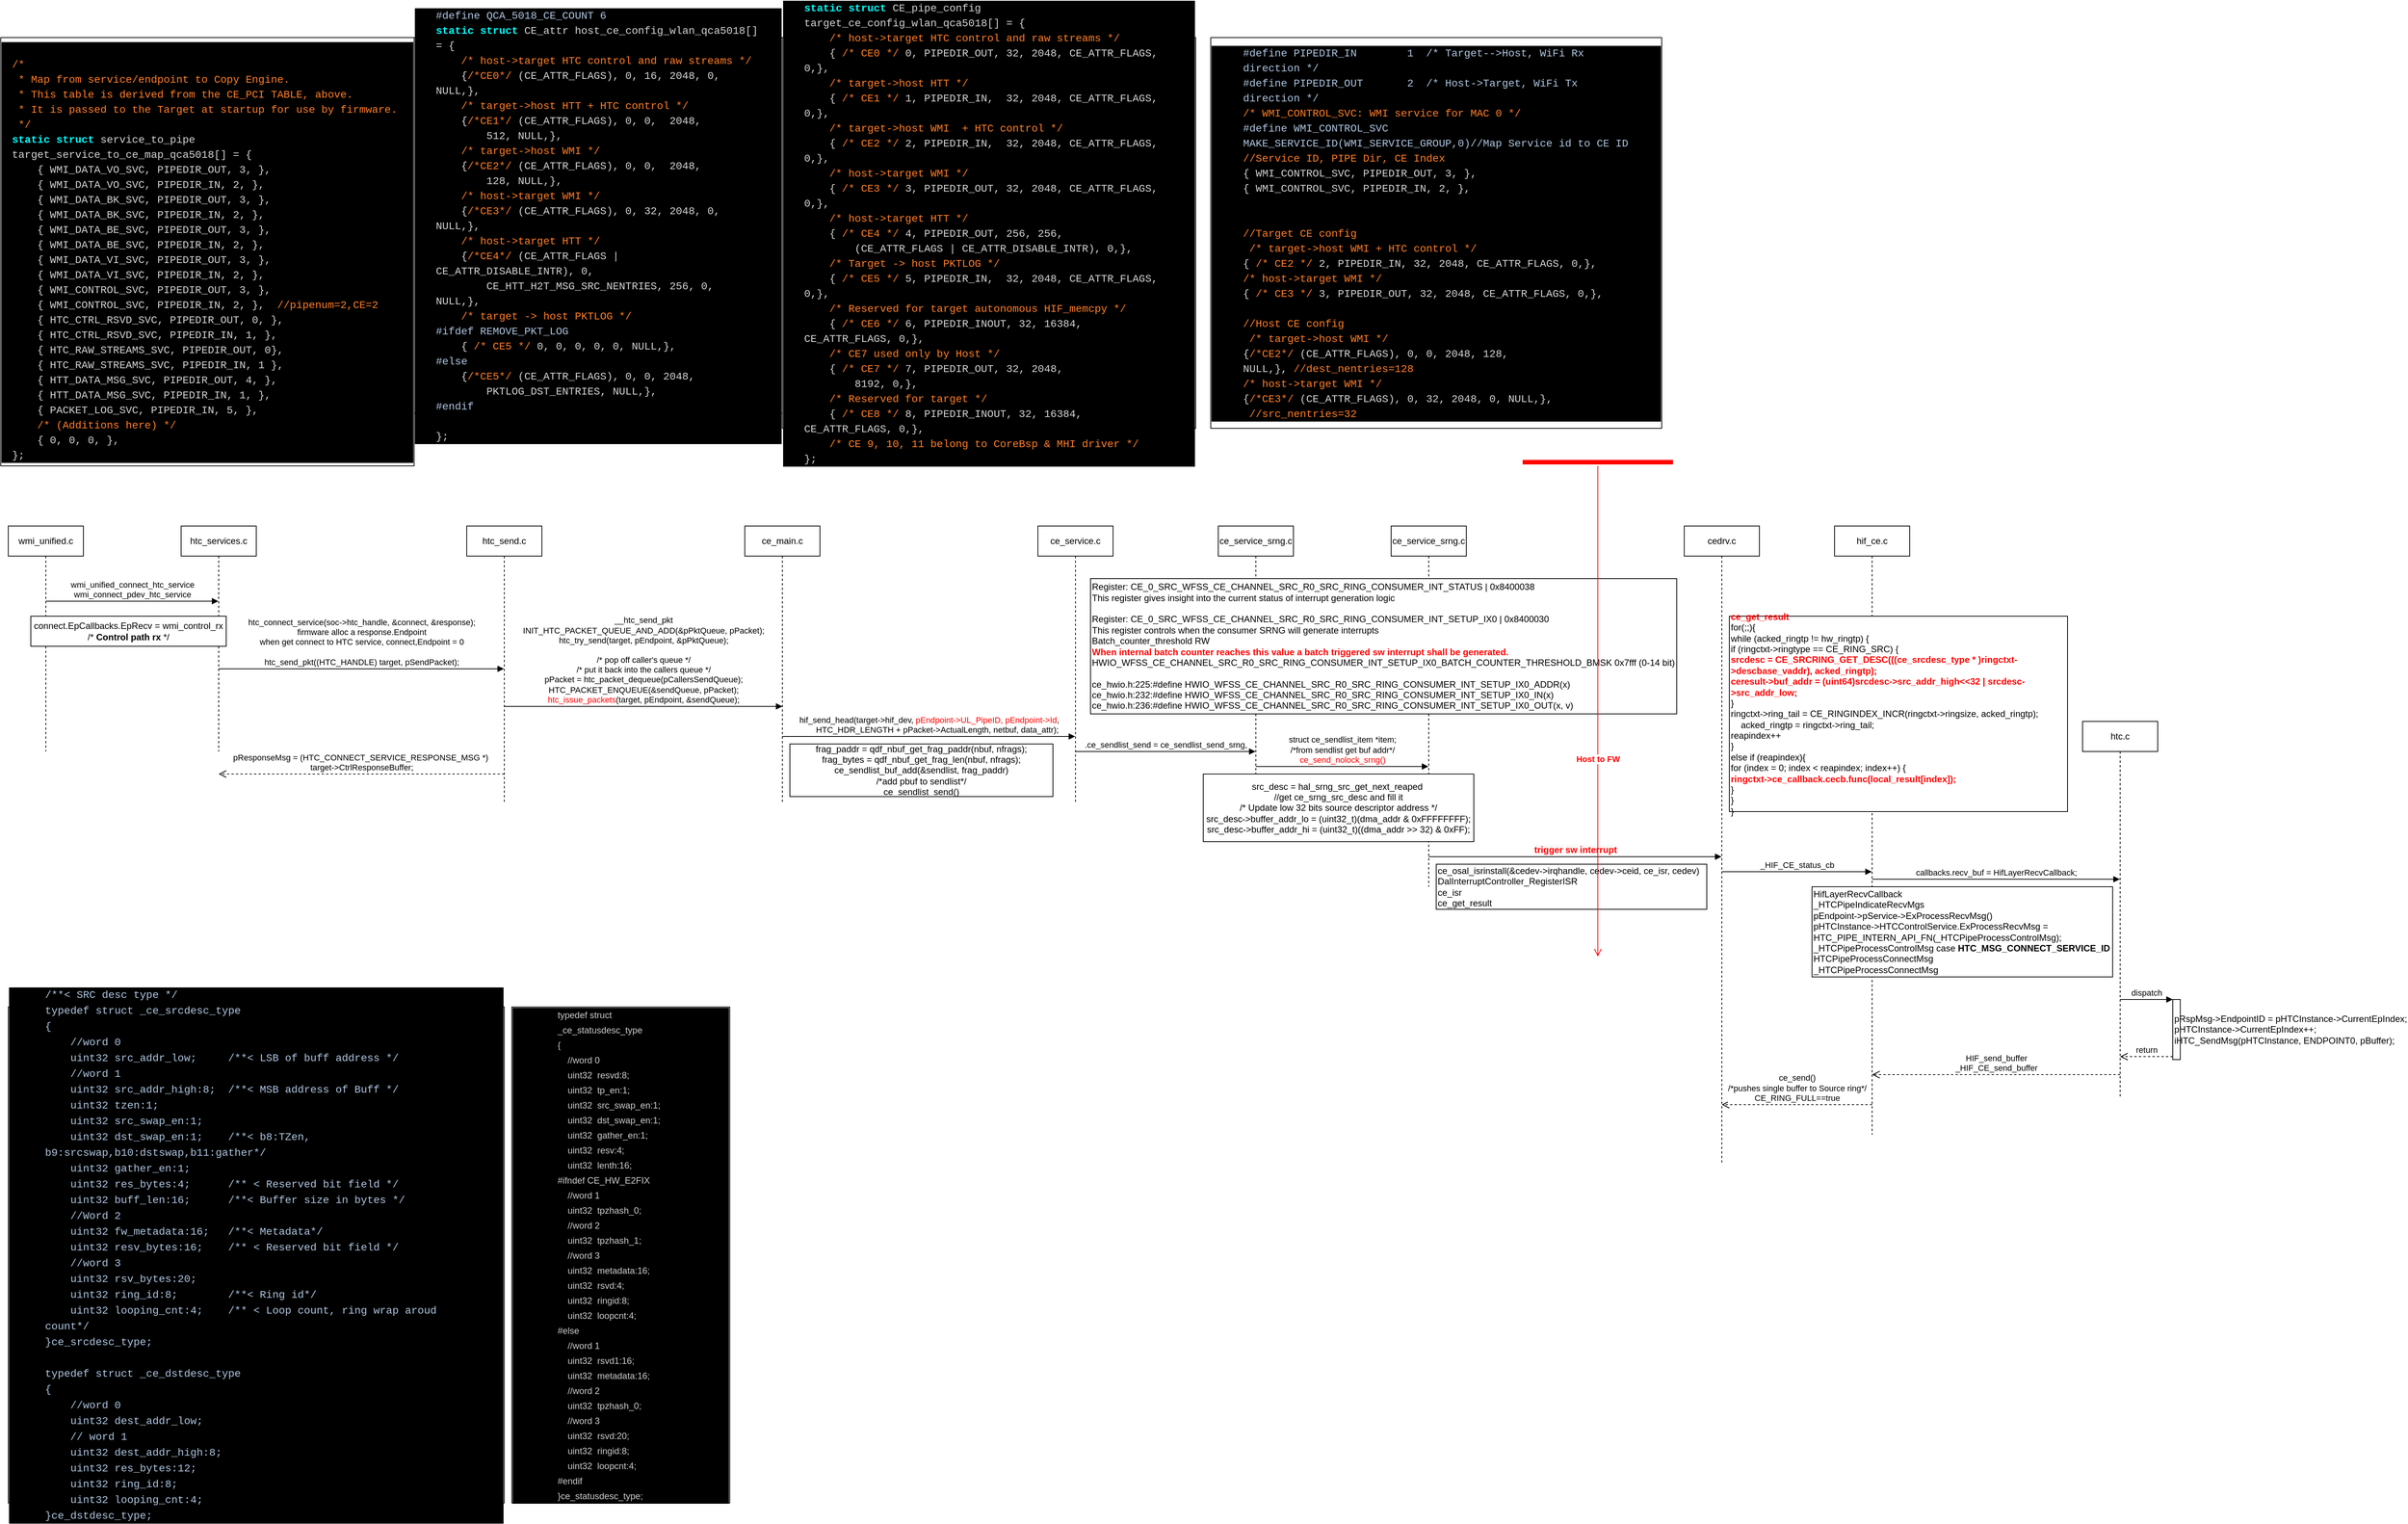 <mxfile version="13.9.9" type="device"><diagram id="E9UcyVpY9k3_rfKEnVrp" name="Page-1"><mxGraphModel dx="3452" dy="2143" grid="1" gridSize="10" guides="1" tooltips="1" connect="1" arrows="1" fold="1" page="1" pageScale="1" pageWidth="850" pageHeight="1100" math="0" shadow="0"><root><mxCell id="0"/><mxCell id="1" parent="0"/><mxCell id="RGdC7Sh7bqI1axYI4LoN-1" value="&lt;div class=&quot;line number1 index0 alt2&quot; style=&quot;margin: 0px ; padding: 0px 1em ; border-radius: 0px ; background-image: none ; border: 0px ; float: none ; height: auto ; line-height: 20px ; outline: 0px ; overflow: visible ; position: static ; text-align: left ; vertical-align: baseline ; width: auto ; box-sizing: content-box ; font-family: &amp;#34;consolas&amp;#34; , &amp;#34;bitstream vera sans mono&amp;#34; , &amp;#34;courier new&amp;#34; , &amp;#34;courier&amp;#34; , monospace ; font-size: 14px ; min-height: inherit ; color: rgb(51 , 51 , 51) ; background-color: black&quot;&gt;&lt;br&gt;&lt;/div&gt;&lt;div class=&quot;line number1 index0 alt2&quot; style=&quot;margin: 0px ; padding: 0px 1em ; border-radius: 0px ; background-image: none ; border: 0px ; float: none ; height: auto ; line-height: 20px ; outline: 0px ; overflow: visible ; position: static ; text-align: left ; vertical-align: baseline ; width: auto ; box-sizing: content-box ; font-family: &amp;#34;consolas&amp;#34; , &amp;#34;bitstream vera sans mono&amp;#34; , &amp;#34;courier new&amp;#34; , &amp;#34;courier&amp;#34; , monospace ; font-size: 14px ; min-height: inherit ; color: rgb(51 , 51 , 51) ; background-color: black&quot;&gt;&lt;code class=&quot;cpp comments&quot; style=&quot;font-family: &amp;#34;consolas&amp;#34; , &amp;#34;bitstream vera sans mono&amp;#34; , &amp;#34;courier new&amp;#34; , &amp;#34;courier&amp;#34; , monospace ; border-radius: 0px ; background: none ; border: 0px ; float: none ; height: auto ; line-height: 20px ; margin: 0px ; outline: 0px ; overflow: visible ; padding: 0px ; position: static ; vertical-align: baseline ; width: auto ; box-sizing: content-box ; min-height: inherit ; color: rgb(255 , 125 , 39)&quot;&gt;/*&lt;/code&gt;&lt;/div&gt;&lt;div class=&quot;line number2 index1 alt1&quot; style=&quot;margin: 0px ; padding: 0px 1em ; border-radius: 0px ; background-image: none ; border: 0px ; float: none ; height: auto ; line-height: 20px ; outline: 0px ; overflow: visible ; position: static ; text-align: left ; vertical-align: baseline ; width: auto ; box-sizing: content-box ; font-family: &amp;#34;consolas&amp;#34; , &amp;#34;bitstream vera sans mono&amp;#34; , &amp;#34;courier new&amp;#34; , &amp;#34;courier&amp;#34; , monospace ; font-size: 14px ; min-height: inherit ; color: rgb(51 , 51 , 51) ; background-color: black&quot;&gt;&lt;code class=&quot;cpp spaces&quot; style=&quot;font-family: &amp;#34;consolas&amp;#34; , &amp;#34;bitstream vera sans mono&amp;#34; , &amp;#34;courier new&amp;#34; , &amp;#34;courier&amp;#34; , monospace ; border-radius: 0px ; background: none ; border: 0px ; float: none ; height: auto ; line-height: 20px ; margin: 0px ; outline: 0px ; overflow: visible ; padding: 0px ; position: static ; vertical-align: baseline ; width: auto ; box-sizing: content-box ; min-height: inherit&quot;&gt;&amp;nbsp;&lt;/code&gt;&lt;code class=&quot;cpp comments&quot; style=&quot;font-family: &amp;#34;consolas&amp;#34; , &amp;#34;bitstream vera sans mono&amp;#34; , &amp;#34;courier new&amp;#34; , &amp;#34;courier&amp;#34; , monospace ; border-radius: 0px ; background: none ; border: 0px ; float: none ; height: auto ; line-height: 20px ; margin: 0px ; outline: 0px ; overflow: visible ; padding: 0px ; position: static ; vertical-align: baseline ; width: auto ; box-sizing: content-box ; min-height: inherit ; color: rgb(255 , 125 , 39)&quot;&gt;* Map from service/endpoint to Copy Engine.&lt;/code&gt;&lt;/div&gt;&lt;div class=&quot;line number3 index2 alt2&quot; style=&quot;margin: 0px ; padding: 0px 1em ; border-radius: 0px ; background-image: none ; border: 0px ; float: none ; height: auto ; line-height: 20px ; outline: 0px ; overflow: visible ; position: static ; text-align: left ; vertical-align: baseline ; width: auto ; box-sizing: content-box ; font-family: &amp;#34;consolas&amp;#34; , &amp;#34;bitstream vera sans mono&amp;#34; , &amp;#34;courier new&amp;#34; , &amp;#34;courier&amp;#34; , monospace ; font-size: 14px ; min-height: inherit ; color: rgb(51 , 51 , 51) ; background-color: black&quot;&gt;&lt;code class=&quot;cpp spaces&quot; style=&quot;font-family: &amp;#34;consolas&amp;#34; , &amp;#34;bitstream vera sans mono&amp;#34; , &amp;#34;courier new&amp;#34; , &amp;#34;courier&amp;#34; , monospace ; border-radius: 0px ; background: none ; border: 0px ; float: none ; height: auto ; line-height: 20px ; margin: 0px ; outline: 0px ; overflow: visible ; padding: 0px ; position: static ; vertical-align: baseline ; width: auto ; box-sizing: content-box ; min-height: inherit&quot;&gt;&amp;nbsp;&lt;/code&gt;&lt;code class=&quot;cpp comments&quot; style=&quot;font-family: &amp;#34;consolas&amp;#34; , &amp;#34;bitstream vera sans mono&amp;#34; , &amp;#34;courier new&amp;#34; , &amp;#34;courier&amp;#34; , monospace ; border-radius: 0px ; background: none ; border: 0px ; float: none ; height: auto ; line-height: 20px ; margin: 0px ; outline: 0px ; overflow: visible ; padding: 0px ; position: static ; vertical-align: baseline ; width: auto ; box-sizing: content-box ; min-height: inherit ; color: rgb(255 , 125 , 39)&quot;&gt;* This table is derived from the CE_PCI TABLE, above.&lt;/code&gt;&lt;/div&gt;&lt;div class=&quot;line number4 index3 alt1&quot; style=&quot;margin: 0px ; padding: 0px 1em ; border-radius: 0px ; background-image: none ; border: 0px ; float: none ; height: auto ; line-height: 20px ; outline: 0px ; overflow: visible ; position: static ; text-align: left ; vertical-align: baseline ; width: auto ; box-sizing: content-box ; font-family: &amp;#34;consolas&amp;#34; , &amp;#34;bitstream vera sans mono&amp;#34; , &amp;#34;courier new&amp;#34; , &amp;#34;courier&amp;#34; , monospace ; font-size: 14px ; min-height: inherit ; color: rgb(51 , 51 , 51) ; background-color: black&quot;&gt;&lt;code class=&quot;cpp spaces&quot; style=&quot;font-family: &amp;#34;consolas&amp;#34; , &amp;#34;bitstream vera sans mono&amp;#34; , &amp;#34;courier new&amp;#34; , &amp;#34;courier&amp;#34; , monospace ; border-radius: 0px ; background: none ; border: 0px ; float: none ; height: auto ; line-height: 20px ; margin: 0px ; outline: 0px ; overflow: visible ; padding: 0px ; position: static ; vertical-align: baseline ; width: auto ; box-sizing: content-box ; min-height: inherit&quot;&gt;&amp;nbsp;&lt;/code&gt;&lt;code class=&quot;cpp comments&quot; style=&quot;font-family: &amp;#34;consolas&amp;#34; , &amp;#34;bitstream vera sans mono&amp;#34; , &amp;#34;courier new&amp;#34; , &amp;#34;courier&amp;#34; , monospace ; border-radius: 0px ; background: none ; border: 0px ; float: none ; height: auto ; line-height: 20px ; margin: 0px ; outline: 0px ; overflow: visible ; padding: 0px ; position: static ; vertical-align: baseline ; width: auto ; box-sizing: content-box ; min-height: inherit ; color: rgb(255 , 125 , 39)&quot;&gt;* It is passed to the Target at startup for use by firmware.&lt;/code&gt;&lt;/div&gt;&lt;div class=&quot;line number5 index4 alt2&quot; style=&quot;margin: 0px ; padding: 0px 1em ; border-radius: 0px ; background-image: none ; border: 0px ; float: none ; height: auto ; line-height: 20px ; outline: 0px ; overflow: visible ; position: static ; text-align: left ; vertical-align: baseline ; width: auto ; box-sizing: content-box ; font-family: &amp;#34;consolas&amp;#34; , &amp;#34;bitstream vera sans mono&amp;#34; , &amp;#34;courier new&amp;#34; , &amp;#34;courier&amp;#34; , monospace ; font-size: 14px ; min-height: inherit ; color: rgb(51 , 51 , 51) ; background-color: black&quot;&gt;&lt;code class=&quot;cpp spaces&quot; style=&quot;font-family: &amp;#34;consolas&amp;#34; , &amp;#34;bitstream vera sans mono&amp;#34; , &amp;#34;courier new&amp;#34; , &amp;#34;courier&amp;#34; , monospace ; border-radius: 0px ; background: none ; border: 0px ; float: none ; height: auto ; line-height: 20px ; margin: 0px ; outline: 0px ; overflow: visible ; padding: 0px ; position: static ; vertical-align: baseline ; width: auto ; box-sizing: content-box ; min-height: inherit&quot;&gt;&amp;nbsp;&lt;/code&gt;&lt;code class=&quot;cpp comments&quot; style=&quot;font-family: &amp;#34;consolas&amp;#34; , &amp;#34;bitstream vera sans mono&amp;#34; , &amp;#34;courier new&amp;#34; , &amp;#34;courier&amp;#34; , monospace ; border-radius: 0px ; background: none ; border: 0px ; float: none ; height: auto ; line-height: 20px ; margin: 0px ; outline: 0px ; overflow: visible ; padding: 0px ; position: static ; vertical-align: baseline ; width: auto ; box-sizing: content-box ; min-height: inherit ; color: rgb(255 , 125 , 39)&quot;&gt;*/&lt;/code&gt;&lt;/div&gt;&lt;div class=&quot;line number6 index5 alt1&quot; style=&quot;margin: 0px ; padding: 0px 1em ; border-radius: 0px ; background-image: none ; border: 0px ; float: none ; height: auto ; line-height: 20px ; outline: 0px ; overflow: visible ; position: static ; text-align: left ; vertical-align: baseline ; width: auto ; box-sizing: content-box ; font-family: &amp;#34;consolas&amp;#34; , &amp;#34;bitstream vera sans mono&amp;#34; , &amp;#34;courier new&amp;#34; , &amp;#34;courier&amp;#34; , monospace ; font-size: 14px ; min-height: inherit ; color: rgb(51 , 51 , 51) ; background-color: black&quot;&gt;&lt;code class=&quot;cpp keyword bold&quot; style=&quot;font-family: &amp;#34;consolas&amp;#34; , &amp;#34;bitstream vera sans mono&amp;#34; , &amp;#34;courier new&amp;#34; , &amp;#34;courier&amp;#34; , monospace ; border-radius: 0px ; background: none ; border: 0px ; float: none ; height: auto ; line-height: 20px ; margin: 0px ; outline: 0px ; overflow: visible ; padding: 0px ; position: static ; vertical-align: baseline ; width: auto ; box-sizing: content-box ; font-weight: bold ; min-height: inherit ; color: aqua&quot;&gt;static&lt;/code&gt;&amp;nbsp;&lt;code class=&quot;cpp keyword bold&quot; style=&quot;font-family: &amp;#34;consolas&amp;#34; , &amp;#34;bitstream vera sans mono&amp;#34; , &amp;#34;courier new&amp;#34; , &amp;#34;courier&amp;#34; , monospace ; border-radius: 0px ; background: none ; border: 0px ; float: none ; height: auto ; line-height: 20px ; margin: 0px ; outline: 0px ; overflow: visible ; padding: 0px ; position: static ; vertical-align: baseline ; width: auto ; box-sizing: content-box ; font-weight: bold ; min-height: inherit ; color: aqua&quot;&gt;struct&lt;/code&gt;&amp;nbsp;&lt;code class=&quot;cpp plain&quot; style=&quot;font-family: &amp;#34;consolas&amp;#34; , &amp;#34;bitstream vera sans mono&amp;#34; , &amp;#34;courier new&amp;#34; , &amp;#34;courier&amp;#34; , monospace ; border-radius: 0px ; background: none ; border: 0px ; float: none ; height: auto ; line-height: 20px ; margin: 0px ; outline: 0px ; overflow: visible ; padding: 0px ; position: static ; vertical-align: baseline ; width: auto ; box-sizing: content-box ; min-height: inherit ; color: rgb(211 , 211 , 211)&quot;&gt;service_to_pipe target_service_to_ce_map_qca5018[] = {&lt;/code&gt;&lt;/div&gt;&lt;div class=&quot;line number7 index6 alt2&quot; style=&quot;margin: 0px ; padding: 0px 1em ; border-radius: 0px ; background-image: none ; border: 0px ; float: none ; height: auto ; line-height: 20px ; outline: 0px ; overflow: visible ; position: static ; text-align: left ; vertical-align: baseline ; width: auto ; box-sizing: content-box ; font-family: &amp;#34;consolas&amp;#34; , &amp;#34;bitstream vera sans mono&amp;#34; , &amp;#34;courier new&amp;#34; , &amp;#34;courier&amp;#34; , monospace ; font-size: 14px ; min-height: inherit ; color: rgb(51 , 51 , 51) ; background-color: black&quot;&gt;&lt;code class=&quot;cpp spaces&quot; style=&quot;font-family: &amp;#34;consolas&amp;#34; , &amp;#34;bitstream vera sans mono&amp;#34; , &amp;#34;courier new&amp;#34; , &amp;#34;courier&amp;#34; , monospace ; border-radius: 0px ; background: none ; border: 0px ; float: none ; height: auto ; line-height: 20px ; margin: 0px ; outline: 0px ; overflow: visible ; padding: 0px ; position: static ; vertical-align: baseline ; width: auto ; box-sizing: content-box ; min-height: inherit&quot;&gt;&amp;nbsp;&amp;nbsp;&amp;nbsp;&amp;nbsp;&lt;/code&gt;&lt;code class=&quot;cpp plain&quot; style=&quot;font-family: &amp;#34;consolas&amp;#34; , &amp;#34;bitstream vera sans mono&amp;#34; , &amp;#34;courier new&amp;#34; , &amp;#34;courier&amp;#34; , monospace ; border-radius: 0px ; background: none ; border: 0px ; float: none ; height: auto ; line-height: 20px ; margin: 0px ; outline: 0px ; overflow: visible ; padding: 0px ; position: static ; vertical-align: baseline ; width: auto ; box-sizing: content-box ; min-height: inherit ; color: rgb(211 , 211 , 211)&quot;&gt;{ WMI_DATA_VO_SVC, PIPEDIR_OUT, 3, },&lt;/code&gt;&lt;/div&gt;&lt;div class=&quot;line number8 index7 alt1&quot; style=&quot;margin: 0px ; padding: 0px 1em ; border-radius: 0px ; background-image: none ; border: 0px ; float: none ; height: auto ; line-height: 20px ; outline: 0px ; overflow: visible ; position: static ; text-align: left ; vertical-align: baseline ; width: auto ; box-sizing: content-box ; font-family: &amp;#34;consolas&amp;#34; , &amp;#34;bitstream vera sans mono&amp;#34; , &amp;#34;courier new&amp;#34; , &amp;#34;courier&amp;#34; , monospace ; font-size: 14px ; min-height: inherit ; color: rgb(51 , 51 , 51) ; background-color: black&quot;&gt;&lt;code class=&quot;cpp spaces&quot; style=&quot;font-family: &amp;#34;consolas&amp;#34; , &amp;#34;bitstream vera sans mono&amp;#34; , &amp;#34;courier new&amp;#34; , &amp;#34;courier&amp;#34; , monospace ; border-radius: 0px ; background: none ; border: 0px ; float: none ; height: auto ; line-height: 20px ; margin: 0px ; outline: 0px ; overflow: visible ; padding: 0px ; position: static ; vertical-align: baseline ; width: auto ; box-sizing: content-box ; min-height: inherit&quot;&gt;&amp;nbsp;&amp;nbsp;&amp;nbsp;&amp;nbsp;&lt;/code&gt;&lt;code class=&quot;cpp plain&quot; style=&quot;font-family: &amp;#34;consolas&amp;#34; , &amp;#34;bitstream vera sans mono&amp;#34; , &amp;#34;courier new&amp;#34; , &amp;#34;courier&amp;#34; , monospace ; border-radius: 0px ; background: none ; border: 0px ; float: none ; height: auto ; line-height: 20px ; margin: 0px ; outline: 0px ; overflow: visible ; padding: 0px ; position: static ; vertical-align: baseline ; width: auto ; box-sizing: content-box ; min-height: inherit ; color: rgb(211 , 211 , 211)&quot;&gt;{ WMI_DATA_VO_SVC, PIPEDIR_IN, 2, },&lt;/code&gt;&lt;/div&gt;&lt;div class=&quot;line number9 index8 alt2&quot; style=&quot;margin: 0px ; padding: 0px 1em ; border-radius: 0px ; background-image: none ; border: 0px ; float: none ; height: auto ; line-height: 20px ; outline: 0px ; overflow: visible ; position: static ; text-align: left ; vertical-align: baseline ; width: auto ; box-sizing: content-box ; font-family: &amp;#34;consolas&amp;#34; , &amp;#34;bitstream vera sans mono&amp;#34; , &amp;#34;courier new&amp;#34; , &amp;#34;courier&amp;#34; , monospace ; font-size: 14px ; min-height: inherit ; color: rgb(51 , 51 , 51) ; background-color: black&quot;&gt;&lt;code class=&quot;cpp spaces&quot; style=&quot;font-family: &amp;#34;consolas&amp;#34; , &amp;#34;bitstream vera sans mono&amp;#34; , &amp;#34;courier new&amp;#34; , &amp;#34;courier&amp;#34; , monospace ; border-radius: 0px ; background: none ; border: 0px ; float: none ; height: auto ; line-height: 20px ; margin: 0px ; outline: 0px ; overflow: visible ; padding: 0px ; position: static ; vertical-align: baseline ; width: auto ; box-sizing: content-box ; min-height: inherit&quot;&gt;&amp;nbsp;&amp;nbsp;&amp;nbsp;&amp;nbsp;&lt;/code&gt;&lt;code class=&quot;cpp plain&quot; style=&quot;font-family: &amp;#34;consolas&amp;#34; , &amp;#34;bitstream vera sans mono&amp;#34; , &amp;#34;courier new&amp;#34; , &amp;#34;courier&amp;#34; , monospace ; border-radius: 0px ; background: none ; border: 0px ; float: none ; height: auto ; line-height: 20px ; margin: 0px ; outline: 0px ; overflow: visible ; padding: 0px ; position: static ; vertical-align: baseline ; width: auto ; box-sizing: content-box ; min-height: inherit ; color: rgb(211 , 211 , 211)&quot;&gt;{ WMI_DATA_BK_SVC, PIPEDIR_OUT, 3, },&lt;/code&gt;&lt;/div&gt;&lt;div class=&quot;line number10 index9 alt1&quot; style=&quot;margin: 0px ; padding: 0px 1em ; border-radius: 0px ; background-image: none ; border: 0px ; float: none ; height: auto ; line-height: 20px ; outline: 0px ; overflow: visible ; position: static ; text-align: left ; vertical-align: baseline ; width: auto ; box-sizing: content-box ; font-family: &amp;#34;consolas&amp;#34; , &amp;#34;bitstream vera sans mono&amp;#34; , &amp;#34;courier new&amp;#34; , &amp;#34;courier&amp;#34; , monospace ; font-size: 14px ; min-height: inherit ; color: rgb(51 , 51 , 51) ; background-color: black&quot;&gt;&lt;code class=&quot;cpp spaces&quot; style=&quot;font-family: &amp;#34;consolas&amp;#34; , &amp;#34;bitstream vera sans mono&amp;#34; , &amp;#34;courier new&amp;#34; , &amp;#34;courier&amp;#34; , monospace ; border-radius: 0px ; background: none ; border: 0px ; float: none ; height: auto ; line-height: 20px ; margin: 0px ; outline: 0px ; overflow: visible ; padding: 0px ; position: static ; vertical-align: baseline ; width: auto ; box-sizing: content-box ; min-height: inherit&quot;&gt;&amp;nbsp;&amp;nbsp;&amp;nbsp;&amp;nbsp;&lt;/code&gt;&lt;code class=&quot;cpp plain&quot; style=&quot;font-family: &amp;#34;consolas&amp;#34; , &amp;#34;bitstream vera sans mono&amp;#34; , &amp;#34;courier new&amp;#34; , &amp;#34;courier&amp;#34; , monospace ; border-radius: 0px ; background: none ; border: 0px ; float: none ; height: auto ; line-height: 20px ; margin: 0px ; outline: 0px ; overflow: visible ; padding: 0px ; position: static ; vertical-align: baseline ; width: auto ; box-sizing: content-box ; min-height: inherit ; color: rgb(211 , 211 , 211)&quot;&gt;{ WMI_DATA_BK_SVC, PIPEDIR_IN, 2, },&lt;/code&gt;&lt;/div&gt;&lt;div class=&quot;line number11 index10 alt2&quot; style=&quot;margin: 0px ; padding: 0px 1em ; border-radius: 0px ; background-image: none ; border: 0px ; float: none ; height: auto ; line-height: 20px ; outline: 0px ; overflow: visible ; position: static ; text-align: left ; vertical-align: baseline ; width: auto ; box-sizing: content-box ; font-family: &amp;#34;consolas&amp;#34; , &amp;#34;bitstream vera sans mono&amp;#34; , &amp;#34;courier new&amp;#34; , &amp;#34;courier&amp;#34; , monospace ; font-size: 14px ; min-height: inherit ; color: rgb(51 , 51 , 51) ; background-color: black&quot;&gt;&lt;code class=&quot;cpp spaces&quot; style=&quot;font-family: &amp;#34;consolas&amp;#34; , &amp;#34;bitstream vera sans mono&amp;#34; , &amp;#34;courier new&amp;#34; , &amp;#34;courier&amp;#34; , monospace ; border-radius: 0px ; background: none ; border: 0px ; float: none ; height: auto ; line-height: 20px ; margin: 0px ; outline: 0px ; overflow: visible ; padding: 0px ; position: static ; vertical-align: baseline ; width: auto ; box-sizing: content-box ; min-height: inherit&quot;&gt;&amp;nbsp;&amp;nbsp;&amp;nbsp;&amp;nbsp;&lt;/code&gt;&lt;code class=&quot;cpp plain&quot; style=&quot;font-family: &amp;#34;consolas&amp;#34; , &amp;#34;bitstream vera sans mono&amp;#34; , &amp;#34;courier new&amp;#34; , &amp;#34;courier&amp;#34; , monospace ; border-radius: 0px ; background: none ; border: 0px ; float: none ; height: auto ; line-height: 20px ; margin: 0px ; outline: 0px ; overflow: visible ; padding: 0px ; position: static ; vertical-align: baseline ; width: auto ; box-sizing: content-box ; min-height: inherit ; color: rgb(211 , 211 , 211)&quot;&gt;{ WMI_DATA_BE_SVC, PIPEDIR_OUT, 3, },&lt;/code&gt;&lt;/div&gt;&lt;div class=&quot;line number12 index11 alt1&quot; style=&quot;margin: 0px ; padding: 0px 1em ; border-radius: 0px ; background-image: none ; border: 0px ; float: none ; height: auto ; line-height: 20px ; outline: 0px ; overflow: visible ; position: static ; text-align: left ; vertical-align: baseline ; width: auto ; box-sizing: content-box ; font-family: &amp;#34;consolas&amp;#34; , &amp;#34;bitstream vera sans mono&amp;#34; , &amp;#34;courier new&amp;#34; , &amp;#34;courier&amp;#34; , monospace ; font-size: 14px ; min-height: inherit ; color: rgb(51 , 51 , 51) ; background-color: black&quot;&gt;&lt;code class=&quot;cpp spaces&quot; style=&quot;font-family: &amp;#34;consolas&amp;#34; , &amp;#34;bitstream vera sans mono&amp;#34; , &amp;#34;courier new&amp;#34; , &amp;#34;courier&amp;#34; , monospace ; border-radius: 0px ; background: none ; border: 0px ; float: none ; height: auto ; line-height: 20px ; margin: 0px ; outline: 0px ; overflow: visible ; padding: 0px ; position: static ; vertical-align: baseline ; width: auto ; box-sizing: content-box ; min-height: inherit&quot;&gt;&amp;nbsp;&amp;nbsp;&amp;nbsp;&amp;nbsp;&lt;/code&gt;&lt;code class=&quot;cpp plain&quot; style=&quot;font-family: &amp;#34;consolas&amp;#34; , &amp;#34;bitstream vera sans mono&amp;#34; , &amp;#34;courier new&amp;#34; , &amp;#34;courier&amp;#34; , monospace ; border-radius: 0px ; background: none ; border: 0px ; float: none ; height: auto ; line-height: 20px ; margin: 0px ; outline: 0px ; overflow: visible ; padding: 0px ; position: static ; vertical-align: baseline ; width: auto ; box-sizing: content-box ; min-height: inherit ; color: rgb(211 , 211 , 211)&quot;&gt;{ WMI_DATA_BE_SVC, PIPEDIR_IN, 2, },&lt;/code&gt;&lt;/div&gt;&lt;div class=&quot;line number13 index12 alt2&quot; style=&quot;margin: 0px ; padding: 0px 1em ; border-radius: 0px ; background-image: none ; border: 0px ; float: none ; height: auto ; line-height: 20px ; outline: 0px ; overflow: visible ; position: static ; text-align: left ; vertical-align: baseline ; width: auto ; box-sizing: content-box ; font-family: &amp;#34;consolas&amp;#34; , &amp;#34;bitstream vera sans mono&amp;#34; , &amp;#34;courier new&amp;#34; , &amp;#34;courier&amp;#34; , monospace ; font-size: 14px ; min-height: inherit ; color: rgb(51 , 51 , 51) ; background-color: black&quot;&gt;&lt;code class=&quot;cpp spaces&quot; style=&quot;font-family: &amp;#34;consolas&amp;#34; , &amp;#34;bitstream vera sans mono&amp;#34; , &amp;#34;courier new&amp;#34; , &amp;#34;courier&amp;#34; , monospace ; border-radius: 0px ; background: none ; border: 0px ; float: none ; height: auto ; line-height: 20px ; margin: 0px ; outline: 0px ; overflow: visible ; padding: 0px ; position: static ; vertical-align: baseline ; width: auto ; box-sizing: content-box ; min-height: inherit&quot;&gt;&amp;nbsp;&amp;nbsp;&amp;nbsp;&amp;nbsp;&lt;/code&gt;&lt;code class=&quot;cpp plain&quot; style=&quot;font-family: &amp;#34;consolas&amp;#34; , &amp;#34;bitstream vera sans mono&amp;#34; , &amp;#34;courier new&amp;#34; , &amp;#34;courier&amp;#34; , monospace ; border-radius: 0px ; background: none ; border: 0px ; float: none ; height: auto ; line-height: 20px ; margin: 0px ; outline: 0px ; overflow: visible ; padding: 0px ; position: static ; vertical-align: baseline ; width: auto ; box-sizing: content-box ; min-height: inherit ; color: rgb(211 , 211 , 211)&quot;&gt;{ WMI_DATA_VI_SVC, PIPEDIR_OUT, 3, },&lt;/code&gt;&lt;/div&gt;&lt;div class=&quot;line number14 index13 alt1&quot; style=&quot;margin: 0px ; padding: 0px 1em ; border-radius: 0px ; background-image: none ; border: 0px ; float: none ; height: auto ; line-height: 20px ; outline: 0px ; overflow: visible ; position: static ; text-align: left ; vertical-align: baseline ; width: auto ; box-sizing: content-box ; font-family: &amp;#34;consolas&amp;#34; , &amp;#34;bitstream vera sans mono&amp;#34; , &amp;#34;courier new&amp;#34; , &amp;#34;courier&amp;#34; , monospace ; font-size: 14px ; min-height: inherit ; color: rgb(51 , 51 , 51) ; background-color: black&quot;&gt;&lt;code class=&quot;cpp spaces&quot; style=&quot;font-family: &amp;#34;consolas&amp;#34; , &amp;#34;bitstream vera sans mono&amp;#34; , &amp;#34;courier new&amp;#34; , &amp;#34;courier&amp;#34; , monospace ; border-radius: 0px ; background: none ; border: 0px ; float: none ; height: auto ; line-height: 20px ; margin: 0px ; outline: 0px ; overflow: visible ; padding: 0px ; position: static ; vertical-align: baseline ; width: auto ; box-sizing: content-box ; min-height: inherit&quot;&gt;&amp;nbsp;&amp;nbsp;&amp;nbsp;&amp;nbsp;&lt;/code&gt;&lt;code class=&quot;cpp plain&quot; style=&quot;font-family: &amp;#34;consolas&amp;#34; , &amp;#34;bitstream vera sans mono&amp;#34; , &amp;#34;courier new&amp;#34; , &amp;#34;courier&amp;#34; , monospace ; border-radius: 0px ; background: none ; border: 0px ; float: none ; height: auto ; line-height: 20px ; margin: 0px ; outline: 0px ; overflow: visible ; padding: 0px ; position: static ; vertical-align: baseline ; width: auto ; box-sizing: content-box ; min-height: inherit ; color: rgb(211 , 211 , 211)&quot;&gt;{ WMI_DATA_VI_SVC, PIPEDIR_IN, 2, },&lt;/code&gt;&lt;/div&gt;&lt;div class=&quot;line number15 index14 alt2&quot; style=&quot;margin: 0px ; padding: 0px 1em ; border-radius: 0px ; background-image: none ; border: 0px ; float: none ; height: auto ; line-height: 20px ; outline: 0px ; overflow: visible ; position: static ; text-align: left ; vertical-align: baseline ; width: auto ; box-sizing: content-box ; font-family: &amp;#34;consolas&amp;#34; , &amp;#34;bitstream vera sans mono&amp;#34; , &amp;#34;courier new&amp;#34; , &amp;#34;courier&amp;#34; , monospace ; font-size: 14px ; min-height: inherit ; color: rgb(51 , 51 , 51) ; background-color: black&quot;&gt;&lt;code class=&quot;cpp spaces&quot; style=&quot;font-family: &amp;#34;consolas&amp;#34; , &amp;#34;bitstream vera sans mono&amp;#34; , &amp;#34;courier new&amp;#34; , &amp;#34;courier&amp;#34; , monospace ; border-radius: 0px ; background: none ; border: 0px ; float: none ; height: auto ; line-height: 20px ; margin: 0px ; outline: 0px ; overflow: visible ; padding: 0px ; position: static ; vertical-align: baseline ; width: auto ; box-sizing: content-box ; min-height: inherit&quot;&gt;&amp;nbsp;&amp;nbsp;&amp;nbsp;&amp;nbsp;&lt;/code&gt;&lt;code class=&quot;cpp plain&quot; style=&quot;font-family: &amp;#34;consolas&amp;#34; , &amp;#34;bitstream vera sans mono&amp;#34; , &amp;#34;courier new&amp;#34; , &amp;#34;courier&amp;#34; , monospace ; border-radius: 0px ; background: none ; border: 0px ; float: none ; height: auto ; line-height: 20px ; margin: 0px ; outline: 0px ; overflow: visible ; padding: 0px ; position: static ; vertical-align: baseline ; width: auto ; box-sizing: content-box ; min-height: inherit ; color: rgb(211 , 211 , 211)&quot;&gt;{ WMI_CONTROL_SVC, PIPEDIR_OUT, 3, },&lt;/code&gt;&lt;/div&gt;&lt;div class=&quot;line number16 index15 alt1&quot; style=&quot;margin: 0px ; padding: 0px 1em ; border-radius: 0px ; background-image: none ; border: 0px ; float: none ; height: auto ; line-height: 20px ; outline: 0px ; overflow: visible ; position: static ; text-align: left ; vertical-align: baseline ; width: auto ; box-sizing: content-box ; font-family: &amp;#34;consolas&amp;#34; , &amp;#34;bitstream vera sans mono&amp;#34; , &amp;#34;courier new&amp;#34; , &amp;#34;courier&amp;#34; , monospace ; font-size: 14px ; min-height: inherit ; color: rgb(51 , 51 , 51) ; background-color: black&quot;&gt;&lt;code class=&quot;cpp spaces&quot; style=&quot;font-family: &amp;#34;consolas&amp;#34; , &amp;#34;bitstream vera sans mono&amp;#34; , &amp;#34;courier new&amp;#34; , &amp;#34;courier&amp;#34; , monospace ; border-radius: 0px ; background: none ; border: 0px ; float: none ; height: auto ; line-height: 20px ; margin: 0px ; outline: 0px ; overflow: visible ; padding: 0px ; position: static ; vertical-align: baseline ; width: auto ; box-sizing: content-box ; min-height: inherit&quot;&gt;&amp;nbsp;&amp;nbsp;&amp;nbsp;&amp;nbsp;&lt;/code&gt;&lt;code class=&quot;cpp plain&quot; style=&quot;font-family: &amp;#34;consolas&amp;#34; , &amp;#34;bitstream vera sans mono&amp;#34; , &amp;#34;courier new&amp;#34; , &amp;#34;courier&amp;#34; , monospace ; border-radius: 0px ; background: none ; border: 0px ; float: none ; height: auto ; line-height: 20px ; margin: 0px ; outline: 0px ; overflow: visible ; padding: 0px ; position: static ; vertical-align: baseline ; width: auto ; box-sizing: content-box ; min-height: inherit ; color: rgb(211 , 211 , 211)&quot;&gt;{ WMI_CONTROL_SVC, PIPEDIR_IN, 2, },&amp;nbsp;&amp;nbsp;&lt;/code&gt;&lt;code class=&quot;cpp comments&quot; style=&quot;font-family: &amp;#34;consolas&amp;#34; , &amp;#34;bitstream vera sans mono&amp;#34; , &amp;#34;courier new&amp;#34; , &amp;#34;courier&amp;#34; , monospace ; border-radius: 0px ; background: none ; border: 0px ; float: none ; height: auto ; line-height: 20px ; margin: 0px ; outline: 0px ; overflow: visible ; padding: 0px ; position: static ; vertical-align: baseline ; width: auto ; box-sizing: content-box ; min-height: inherit ; color: rgb(255 , 125 , 39)&quot;&gt;//pipenum=2,CE=2&lt;/code&gt;&lt;/div&gt;&lt;div class=&quot;line number17 index16 alt2&quot; style=&quot;margin: 0px ; padding: 0px 1em ; border-radius: 0px ; background-image: none ; border: 0px ; float: none ; height: auto ; line-height: 20px ; outline: 0px ; overflow: visible ; position: static ; text-align: left ; vertical-align: baseline ; width: auto ; box-sizing: content-box ; font-family: &amp;#34;consolas&amp;#34; , &amp;#34;bitstream vera sans mono&amp;#34; , &amp;#34;courier new&amp;#34; , &amp;#34;courier&amp;#34; , monospace ; font-size: 14px ; min-height: inherit ; color: rgb(51 , 51 , 51) ; background-color: black&quot;&gt;&lt;code class=&quot;cpp spaces&quot; style=&quot;font-family: &amp;#34;consolas&amp;#34; , &amp;#34;bitstream vera sans mono&amp;#34; , &amp;#34;courier new&amp;#34; , &amp;#34;courier&amp;#34; , monospace ; border-radius: 0px ; background: none ; border: 0px ; float: none ; height: auto ; line-height: 20px ; margin: 0px ; outline: 0px ; overflow: visible ; padding: 0px ; position: static ; vertical-align: baseline ; width: auto ; box-sizing: content-box ; min-height: inherit&quot;&gt;&amp;nbsp;&amp;nbsp;&amp;nbsp;&amp;nbsp;&lt;/code&gt;&lt;code class=&quot;cpp plain&quot; style=&quot;font-family: &amp;#34;consolas&amp;#34; , &amp;#34;bitstream vera sans mono&amp;#34; , &amp;#34;courier new&amp;#34; , &amp;#34;courier&amp;#34; , monospace ; border-radius: 0px ; background: none ; border: 0px ; float: none ; height: auto ; line-height: 20px ; margin: 0px ; outline: 0px ; overflow: visible ; padding: 0px ; position: static ; vertical-align: baseline ; width: auto ; box-sizing: content-box ; min-height: inherit ; color: rgb(211 , 211 , 211)&quot;&gt;{ HTC_CTRL_RSVD_SVC, PIPEDIR_OUT, 0, },&lt;/code&gt;&lt;/div&gt;&lt;div class=&quot;line number18 index17 alt1&quot; style=&quot;margin: 0px ; padding: 0px 1em ; border-radius: 0px ; background-image: none ; border: 0px ; float: none ; height: auto ; line-height: 20px ; outline: 0px ; overflow: visible ; position: static ; text-align: left ; vertical-align: baseline ; width: auto ; box-sizing: content-box ; font-family: &amp;#34;consolas&amp;#34; , &amp;#34;bitstream vera sans mono&amp;#34; , &amp;#34;courier new&amp;#34; , &amp;#34;courier&amp;#34; , monospace ; font-size: 14px ; min-height: inherit ; color: rgb(51 , 51 , 51) ; background-color: black&quot;&gt;&lt;code class=&quot;cpp spaces&quot; style=&quot;font-family: &amp;#34;consolas&amp;#34; , &amp;#34;bitstream vera sans mono&amp;#34; , &amp;#34;courier new&amp;#34; , &amp;#34;courier&amp;#34; , monospace ; border-radius: 0px ; background: none ; border: 0px ; float: none ; height: auto ; line-height: 20px ; margin: 0px ; outline: 0px ; overflow: visible ; padding: 0px ; position: static ; vertical-align: baseline ; width: auto ; box-sizing: content-box ; min-height: inherit&quot;&gt;&amp;nbsp;&amp;nbsp;&amp;nbsp;&amp;nbsp;&lt;/code&gt;&lt;code class=&quot;cpp plain&quot; style=&quot;font-family: &amp;#34;consolas&amp;#34; , &amp;#34;bitstream vera sans mono&amp;#34; , &amp;#34;courier new&amp;#34; , &amp;#34;courier&amp;#34; , monospace ; border-radius: 0px ; background: none ; border: 0px ; float: none ; height: auto ; line-height: 20px ; margin: 0px ; outline: 0px ; overflow: visible ; padding: 0px ; position: static ; vertical-align: baseline ; width: auto ; box-sizing: content-box ; min-height: inherit ; color: rgb(211 , 211 , 211)&quot;&gt;{ HTC_CTRL_RSVD_SVC, PIPEDIR_IN, 1, },&lt;/code&gt;&lt;/div&gt;&lt;div class=&quot;line number19 index18 alt2&quot; style=&quot;margin: 0px ; padding: 0px 1em ; border-radius: 0px ; background-image: none ; border: 0px ; float: none ; height: auto ; line-height: 20px ; outline: 0px ; overflow: visible ; position: static ; text-align: left ; vertical-align: baseline ; width: auto ; box-sizing: content-box ; font-family: &amp;#34;consolas&amp;#34; , &amp;#34;bitstream vera sans mono&amp;#34; , &amp;#34;courier new&amp;#34; , &amp;#34;courier&amp;#34; , monospace ; font-size: 14px ; min-height: inherit ; color: rgb(51 , 51 , 51) ; background-color: black&quot;&gt;&lt;code class=&quot;cpp spaces&quot; style=&quot;font-family: &amp;#34;consolas&amp;#34; , &amp;#34;bitstream vera sans mono&amp;#34; , &amp;#34;courier new&amp;#34; , &amp;#34;courier&amp;#34; , monospace ; border-radius: 0px ; background: none ; border: 0px ; float: none ; height: auto ; line-height: 20px ; margin: 0px ; outline: 0px ; overflow: visible ; padding: 0px ; position: static ; vertical-align: baseline ; width: auto ; box-sizing: content-box ; min-height: inherit&quot;&gt;&amp;nbsp;&amp;nbsp;&amp;nbsp;&amp;nbsp;&lt;/code&gt;&lt;code class=&quot;cpp plain&quot; style=&quot;font-family: &amp;#34;consolas&amp;#34; , &amp;#34;bitstream vera sans mono&amp;#34; , &amp;#34;courier new&amp;#34; , &amp;#34;courier&amp;#34; , monospace ; border-radius: 0px ; background: none ; border: 0px ; float: none ; height: auto ; line-height: 20px ; margin: 0px ; outline: 0px ; overflow: visible ; padding: 0px ; position: static ; vertical-align: baseline ; width: auto ; box-sizing: content-box ; min-height: inherit ; color: rgb(211 , 211 , 211)&quot;&gt;{ HTC_RAW_STREAMS_SVC, PIPEDIR_OUT, 0},&lt;/code&gt;&lt;/div&gt;&lt;div class=&quot;line number20 index19 alt1&quot; style=&quot;margin: 0px ; padding: 0px 1em ; border-radius: 0px ; background-image: none ; border: 0px ; float: none ; height: auto ; line-height: 20px ; outline: 0px ; overflow: visible ; position: static ; text-align: left ; vertical-align: baseline ; width: auto ; box-sizing: content-box ; font-family: &amp;#34;consolas&amp;#34; , &amp;#34;bitstream vera sans mono&amp;#34; , &amp;#34;courier new&amp;#34; , &amp;#34;courier&amp;#34; , monospace ; font-size: 14px ; min-height: inherit ; color: rgb(51 , 51 , 51) ; background-color: black&quot;&gt;&lt;code class=&quot;cpp spaces&quot; style=&quot;font-family: &amp;#34;consolas&amp;#34; , &amp;#34;bitstream vera sans mono&amp;#34; , &amp;#34;courier new&amp;#34; , &amp;#34;courier&amp;#34; , monospace ; border-radius: 0px ; background: none ; border: 0px ; float: none ; height: auto ; line-height: 20px ; margin: 0px ; outline: 0px ; overflow: visible ; padding: 0px ; position: static ; vertical-align: baseline ; width: auto ; box-sizing: content-box ; min-height: inherit&quot;&gt;&amp;nbsp;&amp;nbsp;&amp;nbsp;&amp;nbsp;&lt;/code&gt;&lt;code class=&quot;cpp plain&quot; style=&quot;font-family: &amp;#34;consolas&amp;#34; , &amp;#34;bitstream vera sans mono&amp;#34; , &amp;#34;courier new&amp;#34; , &amp;#34;courier&amp;#34; , monospace ; border-radius: 0px ; background: none ; border: 0px ; float: none ; height: auto ; line-height: 20px ; margin: 0px ; outline: 0px ; overflow: visible ; padding: 0px ; position: static ; vertical-align: baseline ; width: auto ; box-sizing: content-box ; min-height: inherit ; color: rgb(211 , 211 , 211)&quot;&gt;{ HTC_RAW_STREAMS_SVC, PIPEDIR_IN, 1 },&lt;/code&gt;&lt;/div&gt;&lt;div class=&quot;line number21 index20 alt2&quot; style=&quot;margin: 0px ; padding: 0px 1em ; border-radius: 0px ; background-image: none ; border: 0px ; float: none ; height: auto ; line-height: 20px ; outline: 0px ; overflow: visible ; position: static ; text-align: left ; vertical-align: baseline ; width: auto ; box-sizing: content-box ; font-family: &amp;#34;consolas&amp;#34; , &amp;#34;bitstream vera sans mono&amp;#34; , &amp;#34;courier new&amp;#34; , &amp;#34;courier&amp;#34; , monospace ; font-size: 14px ; min-height: inherit ; color: rgb(51 , 51 , 51) ; background-color: black&quot;&gt;&lt;code class=&quot;cpp spaces&quot; style=&quot;font-family: &amp;#34;consolas&amp;#34; , &amp;#34;bitstream vera sans mono&amp;#34; , &amp;#34;courier new&amp;#34; , &amp;#34;courier&amp;#34; , monospace ; border-radius: 0px ; background: none ; border: 0px ; float: none ; height: auto ; line-height: 20px ; margin: 0px ; outline: 0px ; overflow: visible ; padding: 0px ; position: static ; vertical-align: baseline ; width: auto ; box-sizing: content-box ; min-height: inherit&quot;&gt;&amp;nbsp;&amp;nbsp;&amp;nbsp;&amp;nbsp;&lt;/code&gt;&lt;code class=&quot;cpp plain&quot; style=&quot;font-family: &amp;#34;consolas&amp;#34; , &amp;#34;bitstream vera sans mono&amp;#34; , &amp;#34;courier new&amp;#34; , &amp;#34;courier&amp;#34; , monospace ; border-radius: 0px ; background: none ; border: 0px ; float: none ; height: auto ; line-height: 20px ; margin: 0px ; outline: 0px ; overflow: visible ; padding: 0px ; position: static ; vertical-align: baseline ; width: auto ; box-sizing: content-box ; min-height: inherit ; color: rgb(211 , 211 , 211)&quot;&gt;{ HTT_DATA_MSG_SVC, PIPEDIR_OUT, 4, },&lt;/code&gt;&lt;/div&gt;&lt;div class=&quot;line number22 index21 alt1&quot; style=&quot;margin: 0px ; padding: 0px 1em ; border-radius: 0px ; background-image: none ; border: 0px ; float: none ; height: auto ; line-height: 20px ; outline: 0px ; overflow: visible ; position: static ; text-align: left ; vertical-align: baseline ; width: auto ; box-sizing: content-box ; font-family: &amp;#34;consolas&amp;#34; , &amp;#34;bitstream vera sans mono&amp;#34; , &amp;#34;courier new&amp;#34; , &amp;#34;courier&amp;#34; , monospace ; font-size: 14px ; min-height: inherit ; color: rgb(51 , 51 , 51) ; background-color: black&quot;&gt;&lt;code class=&quot;cpp spaces&quot; style=&quot;font-family: &amp;#34;consolas&amp;#34; , &amp;#34;bitstream vera sans mono&amp;#34; , &amp;#34;courier new&amp;#34; , &amp;#34;courier&amp;#34; , monospace ; border-radius: 0px ; background: none ; border: 0px ; float: none ; height: auto ; line-height: 20px ; margin: 0px ; outline: 0px ; overflow: visible ; padding: 0px ; position: static ; vertical-align: baseline ; width: auto ; box-sizing: content-box ; min-height: inherit&quot;&gt;&amp;nbsp;&amp;nbsp;&amp;nbsp;&amp;nbsp;&lt;/code&gt;&lt;code class=&quot;cpp plain&quot; style=&quot;font-family: &amp;#34;consolas&amp;#34; , &amp;#34;bitstream vera sans mono&amp;#34; , &amp;#34;courier new&amp;#34; , &amp;#34;courier&amp;#34; , monospace ; border-radius: 0px ; background: none ; border: 0px ; float: none ; height: auto ; line-height: 20px ; margin: 0px ; outline: 0px ; overflow: visible ; padding: 0px ; position: static ; vertical-align: baseline ; width: auto ; box-sizing: content-box ; min-height: inherit ; color: rgb(211 , 211 , 211)&quot;&gt;{ HTT_DATA_MSG_SVC, PIPEDIR_IN, 1, },&lt;/code&gt;&lt;/div&gt;&lt;div class=&quot;line number23 index22 alt2&quot; style=&quot;margin: 0px ; padding: 0px 1em ; border-radius: 0px ; background-image: none ; border: 0px ; float: none ; height: auto ; line-height: 20px ; outline: 0px ; overflow: visible ; position: static ; text-align: left ; vertical-align: baseline ; width: auto ; box-sizing: content-box ; font-family: &amp;#34;consolas&amp;#34; , &amp;#34;bitstream vera sans mono&amp;#34; , &amp;#34;courier new&amp;#34; , &amp;#34;courier&amp;#34; , monospace ; font-size: 14px ; min-height: inherit ; color: rgb(51 , 51 , 51) ; background-color: black&quot;&gt;&lt;code class=&quot;cpp spaces&quot; style=&quot;font-family: &amp;#34;consolas&amp;#34; , &amp;#34;bitstream vera sans mono&amp;#34; , &amp;#34;courier new&amp;#34; , &amp;#34;courier&amp;#34; , monospace ; border-radius: 0px ; background: none ; border: 0px ; float: none ; height: auto ; line-height: 20px ; margin: 0px ; outline: 0px ; overflow: visible ; padding: 0px ; position: static ; vertical-align: baseline ; width: auto ; box-sizing: content-box ; min-height: inherit&quot;&gt;&amp;nbsp;&amp;nbsp;&amp;nbsp;&amp;nbsp;&lt;/code&gt;&lt;code class=&quot;cpp plain&quot; style=&quot;font-family: &amp;#34;consolas&amp;#34; , &amp;#34;bitstream vera sans mono&amp;#34; , &amp;#34;courier new&amp;#34; , &amp;#34;courier&amp;#34; , monospace ; border-radius: 0px ; background: none ; border: 0px ; float: none ; height: auto ; line-height: 20px ; margin: 0px ; outline: 0px ; overflow: visible ; padding: 0px ; position: static ; vertical-align: baseline ; width: auto ; box-sizing: content-box ; min-height: inherit ; color: rgb(211 , 211 , 211)&quot;&gt;{ PACKET_LOG_SVC, PIPEDIR_IN, 5, },&lt;/code&gt;&lt;/div&gt;&lt;div class=&quot;line number24 index23 alt1&quot; style=&quot;margin: 0px ; padding: 0px 1em ; border-radius: 0px ; background-image: none ; border: 0px ; float: none ; height: auto ; line-height: 20px ; outline: 0px ; overflow: visible ; position: static ; text-align: left ; vertical-align: baseline ; width: auto ; box-sizing: content-box ; font-family: &amp;#34;consolas&amp;#34; , &amp;#34;bitstream vera sans mono&amp;#34; , &amp;#34;courier new&amp;#34; , &amp;#34;courier&amp;#34; , monospace ; font-size: 14px ; min-height: inherit ; color: rgb(51 , 51 , 51) ; background-color: black&quot;&gt;&lt;code class=&quot;cpp spaces&quot; style=&quot;font-family: &amp;#34;consolas&amp;#34; , &amp;#34;bitstream vera sans mono&amp;#34; , &amp;#34;courier new&amp;#34; , &amp;#34;courier&amp;#34; , monospace ; border-radius: 0px ; background: none ; border: 0px ; float: none ; height: auto ; line-height: 20px ; margin: 0px ; outline: 0px ; overflow: visible ; padding: 0px ; position: static ; vertical-align: baseline ; width: auto ; box-sizing: content-box ; min-height: inherit&quot;&gt;&amp;nbsp;&amp;nbsp;&amp;nbsp;&amp;nbsp;&lt;/code&gt;&lt;code class=&quot;cpp comments&quot; style=&quot;font-family: &amp;#34;consolas&amp;#34; , &amp;#34;bitstream vera sans mono&amp;#34; , &amp;#34;courier new&amp;#34; , &amp;#34;courier&amp;#34; , monospace ; border-radius: 0px ; background: none ; border: 0px ; float: none ; height: auto ; line-height: 20px ; margin: 0px ; outline: 0px ; overflow: visible ; padding: 0px ; position: static ; vertical-align: baseline ; width: auto ; box-sizing: content-box ; min-height: inherit ; color: rgb(255 , 125 , 39)&quot;&gt;/* (Additions here) */&lt;/code&gt;&lt;/div&gt;&lt;div class=&quot;line number25 index24 alt2&quot; style=&quot;margin: 0px ; padding: 0px 1em ; border-radius: 0px ; background-image: none ; border: 0px ; float: none ; height: auto ; line-height: 20px ; outline: 0px ; overflow: visible ; position: static ; text-align: left ; vertical-align: baseline ; width: auto ; box-sizing: content-box ; font-family: &amp;#34;consolas&amp;#34; , &amp;#34;bitstream vera sans mono&amp;#34; , &amp;#34;courier new&amp;#34; , &amp;#34;courier&amp;#34; , monospace ; font-size: 14px ; min-height: inherit ; color: rgb(51 , 51 , 51) ; background-color: black&quot;&gt;&lt;code class=&quot;cpp spaces&quot; style=&quot;font-family: &amp;#34;consolas&amp;#34; , &amp;#34;bitstream vera sans mono&amp;#34; , &amp;#34;courier new&amp;#34; , &amp;#34;courier&amp;#34; , monospace ; border-radius: 0px ; background: none ; border: 0px ; float: none ; height: auto ; line-height: 20px ; margin: 0px ; outline: 0px ; overflow: visible ; padding: 0px ; position: static ; vertical-align: baseline ; width: auto ; box-sizing: content-box ; min-height: inherit&quot;&gt;&amp;nbsp;&amp;nbsp;&amp;nbsp;&amp;nbsp;&lt;/code&gt;&lt;code class=&quot;cpp plain&quot; style=&quot;font-family: &amp;#34;consolas&amp;#34; , &amp;#34;bitstream vera sans mono&amp;#34; , &amp;#34;courier new&amp;#34; , &amp;#34;courier&amp;#34; , monospace ; border-radius: 0px ; background: none ; border: 0px ; float: none ; height: auto ; line-height: 20px ; margin: 0px ; outline: 0px ; overflow: visible ; padding: 0px ; position: static ; vertical-align: baseline ; width: auto ; box-sizing: content-box ; min-height: inherit ; color: rgb(211 , 211 , 211)&quot;&gt;{ 0, 0, 0, },&lt;/code&gt;&lt;/div&gt;&lt;div class=&quot;line number26 index25 alt1&quot; style=&quot;margin: 0px ; padding: 0px 1em ; border-radius: 0px ; background-image: none ; border: 0px ; float: none ; height: auto ; line-height: 20px ; outline: 0px ; overflow: visible ; position: static ; text-align: left ; vertical-align: baseline ; width: auto ; box-sizing: content-box ; font-family: &amp;#34;consolas&amp;#34; , &amp;#34;bitstream vera sans mono&amp;#34; , &amp;#34;courier new&amp;#34; , &amp;#34;courier&amp;#34; , monospace ; font-size: 14px ; min-height: inherit ; color: rgb(51 , 51 , 51) ; background-color: black&quot;&gt;&lt;code class=&quot;cpp plain&quot; style=&quot;font-family: &amp;#34;consolas&amp;#34; , &amp;#34;bitstream vera sans mono&amp;#34; , &amp;#34;courier new&amp;#34; , &amp;#34;courier&amp;#34; , monospace ; border-radius: 0px ; background: none ; border: 0px ; float: none ; height: auto ; line-height: 20px ; margin: 0px ; outline: 0px ; overflow: visible ; padding: 0px ; position: static ; vertical-align: baseline ; width: auto ; box-sizing: content-box ; min-height: inherit ; color: rgb(211 , 211 , 211)&quot;&gt;};&lt;/code&gt;&lt;/div&gt;" style="rounded=0;whiteSpace=wrap;html=1;" vertex="1" parent="1"><mxGeometry x="-1700" y="-1090" width="550" height="570" as="geometry"/></mxCell><mxCell id="RGdC7Sh7bqI1axYI4LoN-2" value="&lt;div class=&quot;line number1 index0 alt2&quot; style=&quot;margin: 0px ; padding: 0px 1em ; border-radius: 0px ; background-image: none ; border: 0px ; float: none ; height: auto ; line-height: 20px ; outline: 0px ; overflow: visible ; position: static ; text-align: left ; vertical-align: baseline ; width: auto ; box-sizing: content-box ; font-family: &amp;#34;consolas&amp;#34; , &amp;#34;bitstream vera sans mono&amp;#34; , &amp;#34;courier new&amp;#34; , &amp;#34;courier&amp;#34; , monospace ; font-size: 14px ; min-height: inherit ; color: rgb(51 , 51 , 51) ; background-color: black&quot;&gt;&lt;div class=&quot;line number37 index36 alt2&quot; style=&quot;margin: 0px ; padding: 0px 1em ; border-radius: 0px ; background-image: none ; border: 0px ; float: none ; height: auto ; line-height: 20px ; outline: 0px ; overflow: visible ; position: static ; vertical-align: baseline ; width: auto ; box-sizing: content-box ; font-family: &amp;#34;consolas&amp;#34; , &amp;#34;bitstream vera sans mono&amp;#34; , &amp;#34;courier new&amp;#34; , &amp;#34;courier&amp;#34; , monospace ; min-height: inherit&quot;&gt;&lt;code class=&quot;cpp preprocessor&quot; style=&quot;font-family: &amp;#34;consolas&amp;#34; , &amp;#34;bitstream vera sans mono&amp;#34; , &amp;#34;courier new&amp;#34; , &amp;#34;courier&amp;#34; , monospace ; border-radius: 0px ; background: none ; border: 0px ; float: none ; height: auto ; line-height: 20px ; margin: 0px ; outline: 0px ; overflow: visible ; padding: 0px ; position: static ; vertical-align: baseline ; width: auto ; box-sizing: content-box ; min-height: inherit ; color: rgb(174 , 196 , 222)&quot;&gt;#define QCA_5018_CE_COUNT 6&lt;/code&gt;&lt;/div&gt;&lt;div class=&quot;line number38 index37 alt1&quot; style=&quot;margin: 0px ; padding: 0px 1em ; border-radius: 0px ; background-image: none ; border: 0px ; float: none ; height: auto ; line-height: 20px ; outline: 0px ; overflow: visible ; position: static ; vertical-align: baseline ; width: auto ; box-sizing: content-box ; font-family: &amp;#34;consolas&amp;#34; , &amp;#34;bitstream vera sans mono&amp;#34; , &amp;#34;courier new&amp;#34; , &amp;#34;courier&amp;#34; , monospace ; min-height: inherit&quot;&gt;&lt;code class=&quot;cpp keyword bold&quot; style=&quot;font-family: &amp;#34;consolas&amp;#34; , &amp;#34;bitstream vera sans mono&amp;#34; , &amp;#34;courier new&amp;#34; , &amp;#34;courier&amp;#34; , monospace ; border-radius: 0px ; background: none ; border: 0px ; float: none ; height: auto ; line-height: 20px ; margin: 0px ; outline: 0px ; overflow: visible ; padding: 0px ; position: static ; vertical-align: baseline ; width: auto ; box-sizing: content-box ; font-weight: bold ; min-height: inherit ; color: aqua&quot;&gt;static&lt;/code&gt;&amp;nbsp;&lt;code class=&quot;cpp keyword bold&quot; style=&quot;font-family: &amp;#34;consolas&amp;#34; , &amp;#34;bitstream vera sans mono&amp;#34; , &amp;#34;courier new&amp;#34; , &amp;#34;courier&amp;#34; , monospace ; border-radius: 0px ; background: none ; border: 0px ; float: none ; height: auto ; line-height: 20px ; margin: 0px ; outline: 0px ; overflow: visible ; padding: 0px ; position: static ; vertical-align: baseline ; width: auto ; box-sizing: content-box ; font-weight: bold ; min-height: inherit ; color: aqua&quot;&gt;struct&lt;/code&gt;&amp;nbsp;&lt;code class=&quot;cpp plain&quot; style=&quot;font-family: &amp;#34;consolas&amp;#34; , &amp;#34;bitstream vera sans mono&amp;#34; , &amp;#34;courier new&amp;#34; , &amp;#34;courier&amp;#34; , monospace ; border-radius: 0px ; background: none ; border: 0px ; float: none ; height: auto ; line-height: 20px ; margin: 0px ; outline: 0px ; overflow: visible ; padding: 0px ; position: static ; vertical-align: baseline ; width: auto ; box-sizing: content-box ; min-height: inherit ; color: rgb(211 , 211 , 211)&quot;&gt;CE_attr host_ce_config_wlan_qca5018[] = {&lt;/code&gt;&lt;/div&gt;&lt;div class=&quot;line number39 index38 alt2&quot; style=&quot;margin: 0px ; padding: 0px 1em ; border-radius: 0px ; background-image: none ; border: 0px ; float: none ; height: auto ; line-height: 20px ; outline: 0px ; overflow: visible ; position: static ; vertical-align: baseline ; width: auto ; box-sizing: content-box ; font-family: &amp;#34;consolas&amp;#34; , &amp;#34;bitstream vera sans mono&amp;#34; , &amp;#34;courier new&amp;#34; , &amp;#34;courier&amp;#34; , monospace ; min-height: inherit&quot;&gt;&lt;code class=&quot;cpp spaces&quot; style=&quot;font-family: &amp;#34;consolas&amp;#34; , &amp;#34;bitstream vera sans mono&amp;#34; , &amp;#34;courier new&amp;#34; , &amp;#34;courier&amp;#34; , monospace ; border-radius: 0px ; background: none ; border: 0px ; float: none ; height: auto ; line-height: 20px ; margin: 0px ; outline: 0px ; overflow: visible ; padding: 0px ; position: static ; vertical-align: baseline ; width: auto ; box-sizing: content-box ; min-height: inherit&quot;&gt;&amp;nbsp;&amp;nbsp;&amp;nbsp;&amp;nbsp;&lt;/code&gt;&lt;code class=&quot;cpp comments&quot; style=&quot;font-family: &amp;#34;consolas&amp;#34; , &amp;#34;bitstream vera sans mono&amp;#34; , &amp;#34;courier new&amp;#34; , &amp;#34;courier&amp;#34; , monospace ; border-radius: 0px ; background: none ; border: 0px ; float: none ; height: auto ; line-height: 20px ; margin: 0px ; outline: 0px ; overflow: visible ; padding: 0px ; position: static ; vertical-align: baseline ; width: auto ; box-sizing: content-box ; min-height: inherit ; color: rgb(255 , 125 , 39)&quot;&gt;/* host-&amp;gt;target HTC control and raw streams */&lt;/code&gt;&lt;/div&gt;&lt;div class=&quot;line number40 index39 alt1&quot; style=&quot;margin: 0px ; padding: 0px 1em ; border-radius: 0px ; background-image: none ; border: 0px ; float: none ; height: auto ; line-height: 20px ; outline: 0px ; overflow: visible ; position: static ; vertical-align: baseline ; width: auto ; box-sizing: content-box ; font-family: &amp;#34;consolas&amp;#34; , &amp;#34;bitstream vera sans mono&amp;#34; , &amp;#34;courier new&amp;#34; , &amp;#34;courier&amp;#34; , monospace ; min-height: inherit&quot;&gt;&lt;code class=&quot;cpp spaces&quot; style=&quot;font-family: &amp;#34;consolas&amp;#34; , &amp;#34;bitstream vera sans mono&amp;#34; , &amp;#34;courier new&amp;#34; , &amp;#34;courier&amp;#34; , monospace ; border-radius: 0px ; background: none ; border: 0px ; float: none ; height: auto ; line-height: 20px ; margin: 0px ; outline: 0px ; overflow: visible ; padding: 0px ; position: static ; vertical-align: baseline ; width: auto ; box-sizing: content-box ; min-height: inherit&quot;&gt;&amp;nbsp;&amp;nbsp;&amp;nbsp;&amp;nbsp;&lt;/code&gt;&lt;code class=&quot;cpp plain&quot; style=&quot;font-family: &amp;#34;consolas&amp;#34; , &amp;#34;bitstream vera sans mono&amp;#34; , &amp;#34;courier new&amp;#34; , &amp;#34;courier&amp;#34; , monospace ; border-radius: 0px ; background: none ; border: 0px ; float: none ; height: auto ; line-height: 20px ; margin: 0px ; outline: 0px ; overflow: visible ; padding: 0px ; position: static ; vertical-align: baseline ; width: auto ; box-sizing: content-box ; min-height: inherit ; color: rgb(211 , 211 , 211)&quot;&gt;{&lt;/code&gt;&lt;code class=&quot;cpp comments&quot; style=&quot;font-family: &amp;#34;consolas&amp;#34; , &amp;#34;bitstream vera sans mono&amp;#34; , &amp;#34;courier new&amp;#34; , &amp;#34;courier&amp;#34; , monospace ; border-radius: 0px ; background: none ; border: 0px ; float: none ; height: auto ; line-height: 20px ; margin: 0px ; outline: 0px ; overflow: visible ; padding: 0px ; position: static ; vertical-align: baseline ; width: auto ; box-sizing: content-box ; min-height: inherit ; color: rgb(255 , 125 , 39)&quot;&gt;/*CE0*/&lt;/code&gt;&amp;nbsp;&lt;code class=&quot;cpp plain&quot; style=&quot;font-family: &amp;#34;consolas&amp;#34; , &amp;#34;bitstream vera sans mono&amp;#34; , &amp;#34;courier new&amp;#34; , &amp;#34;courier&amp;#34; , monospace ; border-radius: 0px ; background: none ; border: 0px ; float: none ; height: auto ; line-height: 20px ; margin: 0px ; outline: 0px ; overflow: visible ; padding: 0px ; position: static ; vertical-align: baseline ; width: auto ; box-sizing: content-box ; min-height: inherit ; color: rgb(211 , 211 , 211)&quot;&gt;(CE_ATTR_FLAGS), 0, 16, 2048, 0, NULL,},&lt;/code&gt;&lt;/div&gt;&lt;div class=&quot;line number41 index40 alt2&quot; style=&quot;margin: 0px ; padding: 0px 1em ; border-radius: 0px ; background-image: none ; border: 0px ; float: none ; height: auto ; line-height: 20px ; outline: 0px ; overflow: visible ; position: static ; vertical-align: baseline ; width: auto ; box-sizing: content-box ; font-family: &amp;#34;consolas&amp;#34; , &amp;#34;bitstream vera sans mono&amp;#34; , &amp;#34;courier new&amp;#34; , &amp;#34;courier&amp;#34; , monospace ; min-height: inherit&quot;&gt;&lt;code class=&quot;cpp spaces&quot; style=&quot;font-family: &amp;#34;consolas&amp;#34; , &amp;#34;bitstream vera sans mono&amp;#34; , &amp;#34;courier new&amp;#34; , &amp;#34;courier&amp;#34; , monospace ; border-radius: 0px ; background: none ; border: 0px ; float: none ; height: auto ; line-height: 20px ; margin: 0px ; outline: 0px ; overflow: visible ; padding: 0px ; position: static ; vertical-align: baseline ; width: auto ; box-sizing: content-box ; min-height: inherit&quot;&gt;&amp;nbsp;&amp;nbsp;&amp;nbsp;&amp;nbsp;&lt;/code&gt;&lt;code class=&quot;cpp comments&quot; style=&quot;font-family: &amp;#34;consolas&amp;#34; , &amp;#34;bitstream vera sans mono&amp;#34; , &amp;#34;courier new&amp;#34; , &amp;#34;courier&amp;#34; , monospace ; border-radius: 0px ; background: none ; border: 0px ; float: none ; height: auto ; line-height: 20px ; margin: 0px ; outline: 0px ; overflow: visible ; padding: 0px ; position: static ; vertical-align: baseline ; width: auto ; box-sizing: content-box ; min-height: inherit ; color: rgb(255 , 125 , 39)&quot;&gt;/* target-&amp;gt;host HTT + HTC control */&lt;/code&gt;&lt;/div&gt;&lt;div class=&quot;line number42 index41 alt1&quot; style=&quot;margin: 0px ; padding: 0px 1em ; border-radius: 0px ; background-image: none ; border: 0px ; float: none ; height: auto ; line-height: 20px ; outline: 0px ; overflow: visible ; position: static ; vertical-align: baseline ; width: auto ; box-sizing: content-box ; font-family: &amp;#34;consolas&amp;#34; , &amp;#34;bitstream vera sans mono&amp;#34; , &amp;#34;courier new&amp;#34; , &amp;#34;courier&amp;#34; , monospace ; min-height: inherit&quot;&gt;&lt;code class=&quot;cpp spaces&quot; style=&quot;font-family: &amp;#34;consolas&amp;#34; , &amp;#34;bitstream vera sans mono&amp;#34; , &amp;#34;courier new&amp;#34; , &amp;#34;courier&amp;#34; , monospace ; border-radius: 0px ; background: none ; border: 0px ; float: none ; height: auto ; line-height: 20px ; margin: 0px ; outline: 0px ; overflow: visible ; padding: 0px ; position: static ; vertical-align: baseline ; width: auto ; box-sizing: content-box ; min-height: inherit&quot;&gt;&amp;nbsp;&amp;nbsp;&amp;nbsp;&amp;nbsp;&lt;/code&gt;&lt;code class=&quot;cpp plain&quot; style=&quot;font-family: &amp;#34;consolas&amp;#34; , &amp;#34;bitstream vera sans mono&amp;#34; , &amp;#34;courier new&amp;#34; , &amp;#34;courier&amp;#34; , monospace ; border-radius: 0px ; background: none ; border: 0px ; float: none ; height: auto ; line-height: 20px ; margin: 0px ; outline: 0px ; overflow: visible ; padding: 0px ; position: static ; vertical-align: baseline ; width: auto ; box-sizing: content-box ; min-height: inherit ; color: rgb(211 , 211 , 211)&quot;&gt;{&lt;/code&gt;&lt;code class=&quot;cpp comments&quot; style=&quot;font-family: &amp;#34;consolas&amp;#34; , &amp;#34;bitstream vera sans mono&amp;#34; , &amp;#34;courier new&amp;#34; , &amp;#34;courier&amp;#34; , monospace ; border-radius: 0px ; background: none ; border: 0px ; float: none ; height: auto ; line-height: 20px ; margin: 0px ; outline: 0px ; overflow: visible ; padding: 0px ; position: static ; vertical-align: baseline ; width: auto ; box-sizing: content-box ; min-height: inherit ; color: rgb(255 , 125 , 39)&quot;&gt;/*CE1*/&lt;/code&gt;&amp;nbsp;&lt;code class=&quot;cpp plain&quot; style=&quot;font-family: &amp;#34;consolas&amp;#34; , &amp;#34;bitstream vera sans mono&amp;#34; , &amp;#34;courier new&amp;#34; , &amp;#34;courier&amp;#34; , monospace ; border-radius: 0px ; background: none ; border: 0px ; float: none ; height: auto ; line-height: 20px ; margin: 0px ; outline: 0px ; overflow: visible ; padding: 0px ; position: static ; vertical-align: baseline ; width: auto ; box-sizing: content-box ; min-height: inherit ; color: rgb(211 , 211 , 211)&quot;&gt;(CE_ATTR_FLAGS), 0, 0,&amp;nbsp; 2048,&lt;/code&gt;&lt;/div&gt;&lt;div class=&quot;line number43 index42 alt2&quot; style=&quot;margin: 0px ; padding: 0px 1em ; border-radius: 0px ; background-image: none ; border: 0px ; float: none ; height: auto ; line-height: 20px ; outline: 0px ; overflow: visible ; position: static ; vertical-align: baseline ; width: auto ; box-sizing: content-box ; font-family: &amp;#34;consolas&amp;#34; , &amp;#34;bitstream vera sans mono&amp;#34; , &amp;#34;courier new&amp;#34; , &amp;#34;courier&amp;#34; , monospace ; min-height: inherit&quot;&gt;&lt;code class=&quot;cpp spaces&quot; style=&quot;font-family: &amp;#34;consolas&amp;#34; , &amp;#34;bitstream vera sans mono&amp;#34; , &amp;#34;courier new&amp;#34; , &amp;#34;courier&amp;#34; , monospace ; border-radius: 0px ; background: none ; border: 0px ; float: none ; height: auto ; line-height: 20px ; margin: 0px ; outline: 0px ; overflow: visible ; padding: 0px ; position: static ; vertical-align: baseline ; width: auto ; box-sizing: content-box ; min-height: inherit&quot;&gt;&amp;nbsp;&amp;nbsp;&amp;nbsp;&amp;nbsp;&amp;nbsp;&amp;nbsp;&amp;nbsp;&amp;nbsp;&lt;/code&gt;&lt;code class=&quot;cpp plain&quot; style=&quot;font-family: &amp;#34;consolas&amp;#34; , &amp;#34;bitstream vera sans mono&amp;#34; , &amp;#34;courier new&amp;#34; , &amp;#34;courier&amp;#34; , monospace ; border-radius: 0px ; background: none ; border: 0px ; float: none ; height: auto ; line-height: 20px ; margin: 0px ; outline: 0px ; overflow: visible ; padding: 0px ; position: static ; vertical-align: baseline ; width: auto ; box-sizing: content-box ; min-height: inherit ; color: rgb(211 , 211 , 211)&quot;&gt;512, NULL,},&lt;/code&gt;&lt;/div&gt;&lt;div class=&quot;line number44 index43 alt1&quot; style=&quot;margin: 0px ; padding: 0px 1em ; border-radius: 0px ; background-image: none ; border: 0px ; float: none ; height: auto ; line-height: 20px ; outline: 0px ; overflow: visible ; position: static ; vertical-align: baseline ; width: auto ; box-sizing: content-box ; font-family: &amp;#34;consolas&amp;#34; , &amp;#34;bitstream vera sans mono&amp;#34; , &amp;#34;courier new&amp;#34; , &amp;#34;courier&amp;#34; , monospace ; min-height: inherit&quot;&gt;&lt;code class=&quot;cpp spaces&quot; style=&quot;font-family: &amp;#34;consolas&amp;#34; , &amp;#34;bitstream vera sans mono&amp;#34; , &amp;#34;courier new&amp;#34; , &amp;#34;courier&amp;#34; , monospace ; border-radius: 0px ; background: none ; border: 0px ; float: none ; height: auto ; line-height: 20px ; margin: 0px ; outline: 0px ; overflow: visible ; padding: 0px ; position: static ; vertical-align: baseline ; width: auto ; box-sizing: content-box ; min-height: inherit&quot;&gt;&amp;nbsp;&amp;nbsp;&amp;nbsp;&amp;nbsp;&lt;/code&gt;&lt;code class=&quot;cpp comments&quot; style=&quot;font-family: &amp;#34;consolas&amp;#34; , &amp;#34;bitstream vera sans mono&amp;#34; , &amp;#34;courier new&amp;#34; , &amp;#34;courier&amp;#34; , monospace ; border-radius: 0px ; background: none ; border: 0px ; float: none ; height: auto ; line-height: 20px ; margin: 0px ; outline: 0px ; overflow: visible ; padding: 0px ; position: static ; vertical-align: baseline ; width: auto ; box-sizing: content-box ; min-height: inherit ; color: rgb(255 , 125 , 39)&quot;&gt;/* target-&amp;gt;host WMI */&lt;/code&gt;&lt;/div&gt;&lt;div class=&quot;line number45 index44 alt2&quot; style=&quot;margin: 0px ; padding: 0px 1em ; border-radius: 0px ; background-image: none ; border: 0px ; float: none ; height: auto ; line-height: 20px ; outline: 0px ; overflow: visible ; position: static ; vertical-align: baseline ; width: auto ; box-sizing: content-box ; font-family: &amp;#34;consolas&amp;#34; , &amp;#34;bitstream vera sans mono&amp;#34; , &amp;#34;courier new&amp;#34; , &amp;#34;courier&amp;#34; , monospace ; min-height: inherit&quot;&gt;&lt;code class=&quot;cpp spaces&quot; style=&quot;font-family: &amp;#34;consolas&amp;#34; , &amp;#34;bitstream vera sans mono&amp;#34; , &amp;#34;courier new&amp;#34; , &amp;#34;courier&amp;#34; , monospace ; border-radius: 0px ; background: none ; border: 0px ; float: none ; height: auto ; line-height: 20px ; margin: 0px ; outline: 0px ; overflow: visible ; padding: 0px ; position: static ; vertical-align: baseline ; width: auto ; box-sizing: content-box ; min-height: inherit&quot;&gt;&amp;nbsp;&amp;nbsp;&amp;nbsp;&amp;nbsp;&lt;/code&gt;&lt;code class=&quot;cpp plain&quot; style=&quot;font-family: &amp;#34;consolas&amp;#34; , &amp;#34;bitstream vera sans mono&amp;#34; , &amp;#34;courier new&amp;#34; , &amp;#34;courier&amp;#34; , monospace ; border-radius: 0px ; background: none ; border: 0px ; float: none ; height: auto ; line-height: 20px ; margin: 0px ; outline: 0px ; overflow: visible ; padding: 0px ; position: static ; vertical-align: baseline ; width: auto ; box-sizing: content-box ; min-height: inherit ; color: rgb(211 , 211 , 211)&quot;&gt;{&lt;/code&gt;&lt;code class=&quot;cpp comments&quot; style=&quot;font-family: &amp;#34;consolas&amp;#34; , &amp;#34;bitstream vera sans mono&amp;#34; , &amp;#34;courier new&amp;#34; , &amp;#34;courier&amp;#34; , monospace ; border-radius: 0px ; background: none ; border: 0px ; float: none ; height: auto ; line-height: 20px ; margin: 0px ; outline: 0px ; overflow: visible ; padding: 0px ; position: static ; vertical-align: baseline ; width: auto ; box-sizing: content-box ; min-height: inherit ; color: rgb(255 , 125 , 39)&quot;&gt;/*CE2*/&lt;/code&gt;&amp;nbsp;&lt;code class=&quot;cpp plain&quot; style=&quot;font-family: &amp;#34;consolas&amp;#34; , &amp;#34;bitstream vera sans mono&amp;#34; , &amp;#34;courier new&amp;#34; , &amp;#34;courier&amp;#34; , monospace ; border-radius: 0px ; background: none ; border: 0px ; float: none ; height: auto ; line-height: 20px ; margin: 0px ; outline: 0px ; overflow: visible ; padding: 0px ; position: static ; vertical-align: baseline ; width: auto ; box-sizing: content-box ; min-height: inherit ; color: rgb(211 , 211 , 211)&quot;&gt;(CE_ATTR_FLAGS), 0, 0,&amp;nbsp; 2048,&lt;/code&gt;&lt;/div&gt;&lt;div class=&quot;line number46 index45 alt1&quot; style=&quot;margin: 0px ; padding: 0px 1em ; border-radius: 0px ; background-image: none ; border: 0px ; float: none ; height: auto ; line-height: 20px ; outline: 0px ; overflow: visible ; position: static ; vertical-align: baseline ; width: auto ; box-sizing: content-box ; font-family: &amp;#34;consolas&amp;#34; , &amp;#34;bitstream vera sans mono&amp;#34; , &amp;#34;courier new&amp;#34; , &amp;#34;courier&amp;#34; , monospace ; min-height: inherit&quot;&gt;&lt;code class=&quot;cpp spaces&quot; style=&quot;font-family: &amp;#34;consolas&amp;#34; , &amp;#34;bitstream vera sans mono&amp;#34; , &amp;#34;courier new&amp;#34; , &amp;#34;courier&amp;#34; , monospace ; border-radius: 0px ; background: none ; border: 0px ; float: none ; height: auto ; line-height: 20px ; margin: 0px ; outline: 0px ; overflow: visible ; padding: 0px ; position: static ; vertical-align: baseline ; width: auto ; box-sizing: content-box ; min-height: inherit&quot;&gt;&amp;nbsp;&amp;nbsp;&amp;nbsp;&amp;nbsp;&amp;nbsp;&amp;nbsp;&amp;nbsp;&amp;nbsp;&lt;/code&gt;&lt;code class=&quot;cpp plain&quot; style=&quot;font-family: &amp;#34;consolas&amp;#34; , &amp;#34;bitstream vera sans mono&amp;#34; , &amp;#34;courier new&amp;#34; , &amp;#34;courier&amp;#34; , monospace ; border-radius: 0px ; background: none ; border: 0px ; float: none ; height: auto ; line-height: 20px ; margin: 0px ; outline: 0px ; overflow: visible ; padding: 0px ; position: static ; vertical-align: baseline ; width: auto ; box-sizing: content-box ; min-height: inherit ; color: rgb(211 , 211 , 211)&quot;&gt;128, NULL,},&lt;/code&gt;&lt;/div&gt;&lt;div class=&quot;line number47 index46 alt2&quot; style=&quot;margin: 0px ; padding: 0px 1em ; border-radius: 0px ; background-image: none ; border: 0px ; float: none ; height: auto ; line-height: 20px ; outline: 0px ; overflow: visible ; position: static ; vertical-align: baseline ; width: auto ; box-sizing: content-box ; font-family: &amp;#34;consolas&amp;#34; , &amp;#34;bitstream vera sans mono&amp;#34; , &amp;#34;courier new&amp;#34; , &amp;#34;courier&amp;#34; , monospace ; min-height: inherit&quot;&gt;&lt;code class=&quot;cpp spaces&quot; style=&quot;font-family: &amp;#34;consolas&amp;#34; , &amp;#34;bitstream vera sans mono&amp;#34; , &amp;#34;courier new&amp;#34; , &amp;#34;courier&amp;#34; , monospace ; border-radius: 0px ; background: none ; border: 0px ; float: none ; height: auto ; line-height: 20px ; margin: 0px ; outline: 0px ; overflow: visible ; padding: 0px ; position: static ; vertical-align: baseline ; width: auto ; box-sizing: content-box ; min-height: inherit&quot;&gt;&amp;nbsp;&amp;nbsp;&amp;nbsp;&amp;nbsp;&lt;/code&gt;&lt;code class=&quot;cpp comments&quot; style=&quot;font-family: &amp;#34;consolas&amp;#34; , &amp;#34;bitstream vera sans mono&amp;#34; , &amp;#34;courier new&amp;#34; , &amp;#34;courier&amp;#34; , monospace ; border-radius: 0px ; background: none ; border: 0px ; float: none ; height: auto ; line-height: 20px ; margin: 0px ; outline: 0px ; overflow: visible ; padding: 0px ; position: static ; vertical-align: baseline ; width: auto ; box-sizing: content-box ; min-height: inherit ; color: rgb(255 , 125 , 39)&quot;&gt;/* host-&amp;gt;target WMI */&lt;/code&gt;&lt;/div&gt;&lt;div class=&quot;line number48 index47 alt1&quot; style=&quot;margin: 0px ; padding: 0px 1em ; border-radius: 0px ; background-image: none ; border: 0px ; float: none ; height: auto ; line-height: 20px ; outline: 0px ; overflow: visible ; position: static ; vertical-align: baseline ; width: auto ; box-sizing: content-box ; font-family: &amp;#34;consolas&amp;#34; , &amp;#34;bitstream vera sans mono&amp;#34; , &amp;#34;courier new&amp;#34; , &amp;#34;courier&amp;#34; , monospace ; min-height: inherit&quot;&gt;&lt;code class=&quot;cpp spaces&quot; style=&quot;font-family: &amp;#34;consolas&amp;#34; , &amp;#34;bitstream vera sans mono&amp;#34; , &amp;#34;courier new&amp;#34; , &amp;#34;courier&amp;#34; , monospace ; border-radius: 0px ; background: none ; border: 0px ; float: none ; height: auto ; line-height: 20px ; margin: 0px ; outline: 0px ; overflow: visible ; padding: 0px ; position: static ; vertical-align: baseline ; width: auto ; box-sizing: content-box ; min-height: inherit&quot;&gt;&amp;nbsp;&amp;nbsp;&amp;nbsp;&amp;nbsp;&lt;/code&gt;&lt;code class=&quot;cpp plain&quot; style=&quot;font-family: &amp;#34;consolas&amp;#34; , &amp;#34;bitstream vera sans mono&amp;#34; , &amp;#34;courier new&amp;#34; , &amp;#34;courier&amp;#34; , monospace ; border-radius: 0px ; background: none ; border: 0px ; float: none ; height: auto ; line-height: 20px ; margin: 0px ; outline: 0px ; overflow: visible ; padding: 0px ; position: static ; vertical-align: baseline ; width: auto ; box-sizing: content-box ; min-height: inherit ; color: rgb(211 , 211 , 211)&quot;&gt;{&lt;/code&gt;&lt;code class=&quot;cpp comments&quot; style=&quot;font-family: &amp;#34;consolas&amp;#34; , &amp;#34;bitstream vera sans mono&amp;#34; , &amp;#34;courier new&amp;#34; , &amp;#34;courier&amp;#34; , monospace ; border-radius: 0px ; background: none ; border: 0px ; float: none ; height: auto ; line-height: 20px ; margin: 0px ; outline: 0px ; overflow: visible ; padding: 0px ; position: static ; vertical-align: baseline ; width: auto ; box-sizing: content-box ; min-height: inherit ; color: rgb(255 , 125 , 39)&quot;&gt;/*CE3*/&lt;/code&gt;&amp;nbsp;&lt;code class=&quot;cpp plain&quot; style=&quot;font-family: &amp;#34;consolas&amp;#34; , &amp;#34;bitstream vera sans mono&amp;#34; , &amp;#34;courier new&amp;#34; , &amp;#34;courier&amp;#34; , monospace ; border-radius: 0px ; background: none ; border: 0px ; float: none ; height: auto ; line-height: 20px ; margin: 0px ; outline: 0px ; overflow: visible ; padding: 0px ; position: static ; vertical-align: baseline ; width: auto ; box-sizing: content-box ; min-height: inherit ; color: rgb(211 , 211 , 211)&quot;&gt;(CE_ATTR_FLAGS), 0, 32, 2048, 0, NULL,},&lt;/code&gt;&lt;/div&gt;&lt;div class=&quot;line number49 index48 alt2&quot; style=&quot;margin: 0px ; padding: 0px 1em ; border-radius: 0px ; background-image: none ; border: 0px ; float: none ; height: auto ; line-height: 20px ; outline: 0px ; overflow: visible ; position: static ; vertical-align: baseline ; width: auto ; box-sizing: content-box ; font-family: &amp;#34;consolas&amp;#34; , &amp;#34;bitstream vera sans mono&amp;#34; , &amp;#34;courier new&amp;#34; , &amp;#34;courier&amp;#34; , monospace ; min-height: inherit&quot;&gt;&lt;code class=&quot;cpp spaces&quot; style=&quot;font-family: &amp;#34;consolas&amp;#34; , &amp;#34;bitstream vera sans mono&amp;#34; , &amp;#34;courier new&amp;#34; , &amp;#34;courier&amp;#34; , monospace ; border-radius: 0px ; background: none ; border: 0px ; float: none ; height: auto ; line-height: 20px ; margin: 0px ; outline: 0px ; overflow: visible ; padding: 0px ; position: static ; vertical-align: baseline ; width: auto ; box-sizing: content-box ; min-height: inherit&quot;&gt;&amp;nbsp;&amp;nbsp;&amp;nbsp;&amp;nbsp;&lt;/code&gt;&lt;code class=&quot;cpp comments&quot; style=&quot;font-family: &amp;#34;consolas&amp;#34; , &amp;#34;bitstream vera sans mono&amp;#34; , &amp;#34;courier new&amp;#34; , &amp;#34;courier&amp;#34; , monospace ; border-radius: 0px ; background: none ; border: 0px ; float: none ; height: auto ; line-height: 20px ; margin: 0px ; outline: 0px ; overflow: visible ; padding: 0px ; position: static ; vertical-align: baseline ; width: auto ; box-sizing: content-box ; min-height: inherit ; color: rgb(255 , 125 , 39)&quot;&gt;/* host-&amp;gt;target HTT */&lt;/code&gt;&lt;/div&gt;&lt;div class=&quot;line number50 index49 alt1&quot; style=&quot;margin: 0px ; padding: 0px 1em ; border-radius: 0px ; background-image: none ; border: 0px ; float: none ; height: auto ; line-height: 20px ; outline: 0px ; overflow: visible ; position: static ; vertical-align: baseline ; width: auto ; box-sizing: content-box ; font-family: &amp;#34;consolas&amp;#34; , &amp;#34;bitstream vera sans mono&amp;#34; , &amp;#34;courier new&amp;#34; , &amp;#34;courier&amp;#34; , monospace ; min-height: inherit&quot;&gt;&lt;code class=&quot;cpp spaces&quot; style=&quot;font-family: &amp;#34;consolas&amp;#34; , &amp;#34;bitstream vera sans mono&amp;#34; , &amp;#34;courier new&amp;#34; , &amp;#34;courier&amp;#34; , monospace ; border-radius: 0px ; background: none ; border: 0px ; float: none ; height: auto ; line-height: 20px ; margin: 0px ; outline: 0px ; overflow: visible ; padding: 0px ; position: static ; vertical-align: baseline ; width: auto ; box-sizing: content-box ; min-height: inherit&quot;&gt;&amp;nbsp;&amp;nbsp;&amp;nbsp;&amp;nbsp;&lt;/code&gt;&lt;code class=&quot;cpp plain&quot; style=&quot;font-family: &amp;#34;consolas&amp;#34; , &amp;#34;bitstream vera sans mono&amp;#34; , &amp;#34;courier new&amp;#34; , &amp;#34;courier&amp;#34; , monospace ; border-radius: 0px ; background: none ; border: 0px ; float: none ; height: auto ; line-height: 20px ; margin: 0px ; outline: 0px ; overflow: visible ; padding: 0px ; position: static ; vertical-align: baseline ; width: auto ; box-sizing: content-box ; min-height: inherit ; color: rgb(211 , 211 , 211)&quot;&gt;{&lt;/code&gt;&lt;code class=&quot;cpp comments&quot; style=&quot;font-family: &amp;#34;consolas&amp;#34; , &amp;#34;bitstream vera sans mono&amp;#34; , &amp;#34;courier new&amp;#34; , &amp;#34;courier&amp;#34; , monospace ; border-radius: 0px ; background: none ; border: 0px ; float: none ; height: auto ; line-height: 20px ; margin: 0px ; outline: 0px ; overflow: visible ; padding: 0px ; position: static ; vertical-align: baseline ; width: auto ; box-sizing: content-box ; min-height: inherit ; color: rgb(255 , 125 , 39)&quot;&gt;/*CE4*/&lt;/code&gt;&amp;nbsp;&lt;code class=&quot;cpp plain&quot; style=&quot;font-family: &amp;#34;consolas&amp;#34; , &amp;#34;bitstream vera sans mono&amp;#34; , &amp;#34;courier new&amp;#34; , &amp;#34;courier&amp;#34; , monospace ; border-radius: 0px ; background: none ; border: 0px ; float: none ; height: auto ; line-height: 20px ; margin: 0px ; outline: 0px ; overflow: visible ; padding: 0px ; position: static ; vertical-align: baseline ; width: auto ; box-sizing: content-box ; min-height: inherit ; color: rgb(211 , 211 , 211)&quot;&gt;(CE_ATTR_FLAGS | CE_ATTR_DISABLE_INTR), 0,&lt;/code&gt;&lt;/div&gt;&lt;div class=&quot;line number51 index50 alt2&quot; style=&quot;margin: 0px ; padding: 0px 1em ; border-radius: 0px ; background-image: none ; border: 0px ; float: none ; height: auto ; line-height: 20px ; outline: 0px ; overflow: visible ; position: static ; vertical-align: baseline ; width: auto ; box-sizing: content-box ; font-family: &amp;#34;consolas&amp;#34; , &amp;#34;bitstream vera sans mono&amp;#34; , &amp;#34;courier new&amp;#34; , &amp;#34;courier&amp;#34; , monospace ; min-height: inherit&quot;&gt;&lt;code class=&quot;cpp spaces&quot; style=&quot;font-family: &amp;#34;consolas&amp;#34; , &amp;#34;bitstream vera sans mono&amp;#34; , &amp;#34;courier new&amp;#34; , &amp;#34;courier&amp;#34; , monospace ; border-radius: 0px ; background: none ; border: 0px ; float: none ; height: auto ; line-height: 20px ; margin: 0px ; outline: 0px ; overflow: visible ; padding: 0px ; position: static ; vertical-align: baseline ; width: auto ; box-sizing: content-box ; min-height: inherit&quot;&gt;&amp;nbsp;&amp;nbsp;&amp;nbsp;&amp;nbsp;&amp;nbsp;&amp;nbsp;&amp;nbsp;&amp;nbsp;&lt;/code&gt;&lt;code class=&quot;cpp plain&quot; style=&quot;font-family: &amp;#34;consolas&amp;#34; , &amp;#34;bitstream vera sans mono&amp;#34; , &amp;#34;courier new&amp;#34; , &amp;#34;courier&amp;#34; , monospace ; border-radius: 0px ; background: none ; border: 0px ; float: none ; height: auto ; line-height: 20px ; margin: 0px ; outline: 0px ; overflow: visible ; padding: 0px ; position: static ; vertical-align: baseline ; width: auto ; box-sizing: content-box ; min-height: inherit ; color: rgb(211 , 211 , 211)&quot;&gt;CE_HTT_H2T_MSG_SRC_NENTRIES, 256, 0, NULL,},&lt;/code&gt;&lt;/div&gt;&lt;div class=&quot;line number52 index51 alt1&quot; style=&quot;margin: 0px ; padding: 0px 1em ; border-radius: 0px ; background-image: none ; border: 0px ; float: none ; height: auto ; line-height: 20px ; outline: 0px ; overflow: visible ; position: static ; vertical-align: baseline ; width: auto ; box-sizing: content-box ; font-family: &amp;#34;consolas&amp;#34; , &amp;#34;bitstream vera sans mono&amp;#34; , &amp;#34;courier new&amp;#34; , &amp;#34;courier&amp;#34; , monospace ; min-height: inherit&quot;&gt;&lt;code class=&quot;cpp spaces&quot; style=&quot;font-family: &amp;#34;consolas&amp;#34; , &amp;#34;bitstream vera sans mono&amp;#34; , &amp;#34;courier new&amp;#34; , &amp;#34;courier&amp;#34; , monospace ; border-radius: 0px ; background: none ; border: 0px ; float: none ; height: auto ; line-height: 20px ; margin: 0px ; outline: 0px ; overflow: visible ; padding: 0px ; position: static ; vertical-align: baseline ; width: auto ; box-sizing: content-box ; min-height: inherit&quot;&gt;&amp;nbsp;&amp;nbsp;&amp;nbsp;&amp;nbsp;&lt;/code&gt;&lt;code class=&quot;cpp comments&quot; style=&quot;font-family: &amp;#34;consolas&amp;#34; , &amp;#34;bitstream vera sans mono&amp;#34; , &amp;#34;courier new&amp;#34; , &amp;#34;courier&amp;#34; , monospace ; border-radius: 0px ; background: none ; border: 0px ; float: none ; height: auto ; line-height: 20px ; margin: 0px ; outline: 0px ; overflow: visible ; padding: 0px ; position: static ; vertical-align: baseline ; width: auto ; box-sizing: content-box ; min-height: inherit ; color: rgb(255 , 125 , 39)&quot;&gt;/* target -&amp;gt; host PKTLOG */&lt;/code&gt;&lt;/div&gt;&lt;div class=&quot;line number53 index52 alt2&quot; style=&quot;margin: 0px ; padding: 0px 1em ; border-radius: 0px ; background-image: none ; border: 0px ; float: none ; height: auto ; line-height: 20px ; outline: 0px ; overflow: visible ; position: static ; vertical-align: baseline ; width: auto ; box-sizing: content-box ; font-family: &amp;#34;consolas&amp;#34; , &amp;#34;bitstream vera sans mono&amp;#34; , &amp;#34;courier new&amp;#34; , &amp;#34;courier&amp;#34; , monospace ; min-height: inherit&quot;&gt;&lt;code class=&quot;cpp preprocessor&quot; style=&quot;font-family: &amp;#34;consolas&amp;#34; , &amp;#34;bitstream vera sans mono&amp;#34; , &amp;#34;courier new&amp;#34; , &amp;#34;courier&amp;#34; , monospace ; border-radius: 0px ; background: none ; border: 0px ; float: none ; height: auto ; line-height: 20px ; margin: 0px ; outline: 0px ; overflow: visible ; padding: 0px ; position: static ; vertical-align: baseline ; width: auto ; box-sizing: content-box ; min-height: inherit ; color: rgb(174 , 196 , 222)&quot;&gt;#ifdef REMOVE_PKT_LOG&lt;/code&gt;&lt;/div&gt;&lt;div class=&quot;line number54 index53 alt1&quot; style=&quot;margin: 0px ; padding: 0px 1em ; border-radius: 0px ; background-image: none ; border: 0px ; float: none ; height: auto ; line-height: 20px ; outline: 0px ; overflow: visible ; position: static ; vertical-align: baseline ; width: auto ; box-sizing: content-box ; font-family: &amp;#34;consolas&amp;#34; , &amp;#34;bitstream vera sans mono&amp;#34; , &amp;#34;courier new&amp;#34; , &amp;#34;courier&amp;#34; , monospace ; min-height: inherit&quot;&gt;&lt;code class=&quot;cpp spaces&quot; style=&quot;font-family: &amp;#34;consolas&amp;#34; , &amp;#34;bitstream vera sans mono&amp;#34; , &amp;#34;courier new&amp;#34; , &amp;#34;courier&amp;#34; , monospace ; border-radius: 0px ; background: none ; border: 0px ; float: none ; height: auto ; line-height: 20px ; margin: 0px ; outline: 0px ; overflow: visible ; padding: 0px ; position: static ; vertical-align: baseline ; width: auto ; box-sizing: content-box ; min-height: inherit&quot;&gt;&amp;nbsp;&amp;nbsp;&amp;nbsp;&amp;nbsp;&lt;/code&gt;&lt;code class=&quot;cpp plain&quot; style=&quot;font-family: &amp;#34;consolas&amp;#34; , &amp;#34;bitstream vera sans mono&amp;#34; , &amp;#34;courier new&amp;#34; , &amp;#34;courier&amp;#34; , monospace ; border-radius: 0px ; background: none ; border: 0px ; float: none ; height: auto ; line-height: 20px ; margin: 0px ; outline: 0px ; overflow: visible ; padding: 0px ; position: static ; vertical-align: baseline ; width: auto ; box-sizing: content-box ; min-height: inherit ; color: rgb(211 , 211 , 211)&quot;&gt;{&amp;nbsp;&lt;/code&gt;&lt;code class=&quot;cpp comments&quot; style=&quot;font-family: &amp;#34;consolas&amp;#34; , &amp;#34;bitstream vera sans mono&amp;#34; , &amp;#34;courier new&amp;#34; , &amp;#34;courier&amp;#34; , monospace ; border-radius: 0px ; background: none ; border: 0px ; float: none ; height: auto ; line-height: 20px ; margin: 0px ; outline: 0px ; overflow: visible ; padding: 0px ; position: static ; vertical-align: baseline ; width: auto ; box-sizing: content-box ; min-height: inherit ; color: rgb(255 , 125 , 39)&quot;&gt;/* CE5 */&lt;/code&gt;&amp;nbsp;&lt;code class=&quot;cpp plain&quot; style=&quot;font-family: &amp;#34;consolas&amp;#34; , &amp;#34;bitstream vera sans mono&amp;#34; , &amp;#34;courier new&amp;#34; , &amp;#34;courier&amp;#34; , monospace ; border-radius: 0px ; background: none ; border: 0px ; float: none ; height: auto ; line-height: 20px ; margin: 0px ; outline: 0px ; overflow: visible ; padding: 0px ; position: static ; vertical-align: baseline ; width: auto ; box-sizing: content-box ; min-height: inherit ; color: rgb(211 , 211 , 211)&quot;&gt;0, 0, 0, 0, 0, NULL,},&lt;/code&gt;&lt;/div&gt;&lt;div class=&quot;line number55 index54 alt2&quot; style=&quot;margin: 0px ; padding: 0px 1em ; border-radius: 0px ; background-image: none ; border: 0px ; float: none ; height: auto ; line-height: 20px ; outline: 0px ; overflow: visible ; position: static ; vertical-align: baseline ; width: auto ; box-sizing: content-box ; font-family: &amp;#34;consolas&amp;#34; , &amp;#34;bitstream vera sans mono&amp;#34; , &amp;#34;courier new&amp;#34; , &amp;#34;courier&amp;#34; , monospace ; min-height: inherit&quot;&gt;&lt;code class=&quot;cpp preprocessor&quot; style=&quot;font-family: &amp;#34;consolas&amp;#34; , &amp;#34;bitstream vera sans mono&amp;#34; , &amp;#34;courier new&amp;#34; , &amp;#34;courier&amp;#34; , monospace ; border-radius: 0px ; background: none ; border: 0px ; float: none ; height: auto ; line-height: 20px ; margin: 0px ; outline: 0px ; overflow: visible ; padding: 0px ; position: static ; vertical-align: baseline ; width: auto ; box-sizing: content-box ; min-height: inherit ; color: rgb(174 , 196 , 222)&quot;&gt;#else&lt;/code&gt;&lt;/div&gt;&lt;div class=&quot;line number56 index55 alt1&quot; style=&quot;margin: 0px ; padding: 0px 1em ; border-radius: 0px ; background-image: none ; border: 0px ; float: none ; height: auto ; line-height: 20px ; outline: 0px ; overflow: visible ; position: static ; vertical-align: baseline ; width: auto ; box-sizing: content-box ; font-family: &amp;#34;consolas&amp;#34; , &amp;#34;bitstream vera sans mono&amp;#34; , &amp;#34;courier new&amp;#34; , &amp;#34;courier&amp;#34; , monospace ; min-height: inherit&quot;&gt;&lt;code class=&quot;cpp spaces&quot; style=&quot;font-family: &amp;#34;consolas&amp;#34; , &amp;#34;bitstream vera sans mono&amp;#34; , &amp;#34;courier new&amp;#34; , &amp;#34;courier&amp;#34; , monospace ; border-radius: 0px ; background: none ; border: 0px ; float: none ; height: auto ; line-height: 20px ; margin: 0px ; outline: 0px ; overflow: visible ; padding: 0px ; position: static ; vertical-align: baseline ; width: auto ; box-sizing: content-box ; min-height: inherit&quot;&gt;&amp;nbsp;&amp;nbsp;&amp;nbsp;&amp;nbsp;&lt;/code&gt;&lt;code class=&quot;cpp plain&quot; style=&quot;font-family: &amp;#34;consolas&amp;#34; , &amp;#34;bitstream vera sans mono&amp;#34; , &amp;#34;courier new&amp;#34; , &amp;#34;courier&amp;#34; , monospace ; border-radius: 0px ; background: none ; border: 0px ; float: none ; height: auto ; line-height: 20px ; margin: 0px ; outline: 0px ; overflow: visible ; padding: 0px ; position: static ; vertical-align: baseline ; width: auto ; box-sizing: content-box ; min-height: inherit ; color: rgb(211 , 211 , 211)&quot;&gt;{&lt;/code&gt;&lt;code class=&quot;cpp comments&quot; style=&quot;font-family: &amp;#34;consolas&amp;#34; , &amp;#34;bitstream vera sans mono&amp;#34; , &amp;#34;courier new&amp;#34; , &amp;#34;courier&amp;#34; , monospace ; border-radius: 0px ; background: none ; border: 0px ; float: none ; height: auto ; line-height: 20px ; margin: 0px ; outline: 0px ; overflow: visible ; padding: 0px ; position: static ; vertical-align: baseline ; width: auto ; box-sizing: content-box ; min-height: inherit ; color: rgb(255 , 125 , 39)&quot;&gt;/*CE5*/&lt;/code&gt;&amp;nbsp;&lt;code class=&quot;cpp plain&quot; style=&quot;font-family: &amp;#34;consolas&amp;#34; , &amp;#34;bitstream vera sans mono&amp;#34; , &amp;#34;courier new&amp;#34; , &amp;#34;courier&amp;#34; , monospace ; border-radius: 0px ; background: none ; border: 0px ; float: none ; height: auto ; line-height: 20px ; margin: 0px ; outline: 0px ; overflow: visible ; padding: 0px ; position: static ; vertical-align: baseline ; width: auto ; box-sizing: content-box ; min-height: inherit ; color: rgb(211 , 211 , 211)&quot;&gt;(CE_ATTR_FLAGS), 0, 0, 2048,&lt;/code&gt;&lt;/div&gt;&lt;div class=&quot;line number57 index56 alt2&quot; style=&quot;margin: 0px ; padding: 0px 1em ; border-radius: 0px ; background-image: none ; border: 0px ; float: none ; height: auto ; line-height: 20px ; outline: 0px ; overflow: visible ; position: static ; vertical-align: baseline ; width: auto ; box-sizing: content-box ; font-family: &amp;#34;consolas&amp;#34; , &amp;#34;bitstream vera sans mono&amp;#34; , &amp;#34;courier new&amp;#34; , &amp;#34;courier&amp;#34; , monospace ; min-height: inherit&quot;&gt;&lt;code class=&quot;cpp spaces&quot; style=&quot;font-family: &amp;#34;consolas&amp;#34; , &amp;#34;bitstream vera sans mono&amp;#34; , &amp;#34;courier new&amp;#34; , &amp;#34;courier&amp;#34; , monospace ; border-radius: 0px ; background: none ; border: 0px ; float: none ; height: auto ; line-height: 20px ; margin: 0px ; outline: 0px ; overflow: visible ; padding: 0px ; position: static ; vertical-align: baseline ; width: auto ; box-sizing: content-box ; min-height: inherit&quot;&gt;&amp;nbsp;&amp;nbsp;&amp;nbsp;&amp;nbsp;&amp;nbsp;&amp;nbsp;&amp;nbsp;&amp;nbsp;&lt;/code&gt;&lt;code class=&quot;cpp plain&quot; style=&quot;font-family: &amp;#34;consolas&amp;#34; , &amp;#34;bitstream vera sans mono&amp;#34; , &amp;#34;courier new&amp;#34; , &amp;#34;courier&amp;#34; , monospace ; border-radius: 0px ; background: none ; border: 0px ; float: none ; height: auto ; line-height: 20px ; margin: 0px ; outline: 0px ; overflow: visible ; padding: 0px ; position: static ; vertical-align: baseline ; width: auto ; box-sizing: content-box ; min-height: inherit ; color: rgb(211 , 211 , 211)&quot;&gt;PKTLOG_DST_ENTRIES, NULL,},&lt;/code&gt;&lt;/div&gt;&lt;div class=&quot;line number58 index57 alt1&quot; style=&quot;margin: 0px ; padding: 0px 1em ; border-radius: 0px ; background-image: none ; border: 0px ; float: none ; height: auto ; line-height: 20px ; outline: 0px ; overflow: visible ; position: static ; vertical-align: baseline ; width: auto ; box-sizing: content-box ; font-family: &amp;#34;consolas&amp;#34; , &amp;#34;bitstream vera sans mono&amp;#34; , &amp;#34;courier new&amp;#34; , &amp;#34;courier&amp;#34; , monospace ; min-height: inherit&quot;&gt;&lt;code class=&quot;cpp preprocessor&quot; style=&quot;font-family: &amp;#34;consolas&amp;#34; , &amp;#34;bitstream vera sans mono&amp;#34; , &amp;#34;courier new&amp;#34; , &amp;#34;courier&amp;#34; , monospace ; border-radius: 0px ; background: none ; border: 0px ; float: none ; height: auto ; line-height: 20px ; margin: 0px ; outline: 0px ; overflow: visible ; padding: 0px ; position: static ; vertical-align: baseline ; width: auto ; box-sizing: content-box ; min-height: inherit ; color: rgb(174 , 196 , 222)&quot;&gt;#endif&lt;/code&gt;&lt;/div&gt;&lt;div class=&quot;line number59 index58 alt2&quot; style=&quot;margin: 0px ; padding: 0px 1em ; border-radius: 0px ; background-image: none ; border: 0px ; float: none ; height: auto ; line-height: 20px ; outline: 0px ; overflow: visible ; position: static ; vertical-align: baseline ; width: auto ; box-sizing: content-box ; font-family: &amp;#34;consolas&amp;#34; , &amp;#34;bitstream vera sans mono&amp;#34; , &amp;#34;courier new&amp;#34; , &amp;#34;courier&amp;#34; , monospace ; min-height: inherit&quot;&gt;&lt;br&gt;&lt;/div&gt;&lt;div class=&quot;line number66 index65 alt1&quot; style=&quot;margin: 0px ; padding: 0px 1em ; border-radius: 0px ; background-image: none ; border: 0px ; float: none ; height: auto ; line-height: 20px ; outline: 0px ; overflow: visible ; position: static ; vertical-align: baseline ; width: auto ; box-sizing: content-box ; font-family: &amp;#34;consolas&amp;#34; , &amp;#34;bitstream vera sans mono&amp;#34; , &amp;#34;courier new&amp;#34; , &amp;#34;courier&amp;#34; , monospace ; min-height: inherit&quot;&gt;&lt;code class=&quot;cpp plain&quot; style=&quot;font-family: &amp;#34;consolas&amp;#34; , &amp;#34;bitstream vera sans mono&amp;#34; , &amp;#34;courier new&amp;#34; , &amp;#34;courier&amp;#34; , monospace ; border-radius: 0px ; background: none ; border: 0px ; float: none ; height: auto ; line-height: 20px ; margin: 0px ; outline: 0px ; overflow: visible ; padding: 0px ; position: static ; vertical-align: baseline ; width: auto ; box-sizing: content-box ; min-height: inherit ; color: rgb(211 , 211 , 211)&quot;&gt;};&lt;/code&gt;&lt;/div&gt;&lt;/div&gt;" style="rounded=0;whiteSpace=wrap;html=1;" vertex="1" parent="1"><mxGeometry x="-1150" y="-1090" width="490" height="500" as="geometry"/></mxCell><mxCell id="RGdC7Sh7bqI1axYI4LoN-3" value="&lt;div class=&quot;line number1 index0 alt2&quot; style=&quot;margin: 0px ; padding: 0px 1em ; border-radius: 0px ; background-image: none ; border: 0px ; float: none ; height: auto ; line-height: 20px ; outline: 0px ; overflow: visible ; position: static ; text-align: left ; vertical-align: baseline ; width: auto ; box-sizing: content-box ; font-family: &amp;#34;consolas&amp;#34; , &amp;#34;bitstream vera sans mono&amp;#34; , &amp;#34;courier new&amp;#34; , &amp;#34;courier&amp;#34; , monospace ; font-size: 14px ; min-height: inherit ; color: rgb(51 , 51 , 51) ; background-color: black&quot;&gt;&lt;div class=&quot;line number77 index76 alt2&quot; style=&quot;margin: 0px ; padding: 0px 1em ; border-radius: 0px ; background-image: none ; border: 0px ; float: none ; height: auto ; line-height: 20px ; outline: 0px ; overflow: visible ; position: static ; vertical-align: baseline ; width: auto ; box-sizing: content-box ; font-family: &amp;#34;consolas&amp;#34; , &amp;#34;bitstream vera sans mono&amp;#34; , &amp;#34;courier new&amp;#34; , &amp;#34;courier&amp;#34; , monospace ; min-height: inherit&quot;&gt;&lt;code class=&quot;cpp keyword bold&quot; style=&quot;font-family: &amp;#34;consolas&amp;#34; , &amp;#34;bitstream vera sans mono&amp;#34; , &amp;#34;courier new&amp;#34; , &amp;#34;courier&amp;#34; , monospace ; border-radius: 0px ; background: none ; border: 0px ; float: none ; height: auto ; line-height: 20px ; margin: 0px ; outline: 0px ; overflow: visible ; padding: 0px ; position: static ; vertical-align: baseline ; width: auto ; box-sizing: content-box ; font-weight: bold ; min-height: inherit ; color: aqua&quot;&gt;static&lt;/code&gt;&amp;nbsp;&lt;code class=&quot;cpp keyword bold&quot; style=&quot;font-family: &amp;#34;consolas&amp;#34; , &amp;#34;bitstream vera sans mono&amp;#34; , &amp;#34;courier new&amp;#34; , &amp;#34;courier&amp;#34; , monospace ; border-radius: 0px ; background: none ; border: 0px ; float: none ; height: auto ; line-height: 20px ; margin: 0px ; outline: 0px ; overflow: visible ; padding: 0px ; position: static ; vertical-align: baseline ; width: auto ; box-sizing: content-box ; font-weight: bold ; min-height: inherit ; color: aqua&quot;&gt;struct&lt;/code&gt;&amp;nbsp;&lt;code class=&quot;cpp plain&quot; style=&quot;font-family: &amp;#34;consolas&amp;#34; , &amp;#34;bitstream vera sans mono&amp;#34; , &amp;#34;courier new&amp;#34; , &amp;#34;courier&amp;#34; , monospace ; border-radius: 0px ; background: none ; border: 0px ; float: none ; height: auto ; line-height: 20px ; margin: 0px ; outline: 0px ; overflow: visible ; padding: 0px ; position: static ; vertical-align: baseline ; width: auto ; box-sizing: content-box ; min-height: inherit ; color: rgb(211 , 211 , 211)&quot;&gt;CE_pipe_config target_ce_config_wlan_qca5018[] = {&lt;/code&gt;&lt;/div&gt;&lt;div class=&quot;line number78 index77 alt1&quot; style=&quot;margin: 0px ; padding: 0px 1em ; border-radius: 0px ; background-image: none ; border: 0px ; float: none ; height: auto ; line-height: 20px ; outline: 0px ; overflow: visible ; position: static ; vertical-align: baseline ; width: auto ; box-sizing: content-box ; font-family: &amp;#34;consolas&amp;#34; , &amp;#34;bitstream vera sans mono&amp;#34; , &amp;#34;courier new&amp;#34; , &amp;#34;courier&amp;#34; , monospace ; min-height: inherit&quot;&gt;&lt;code class=&quot;cpp spaces&quot; style=&quot;font-family: &amp;#34;consolas&amp;#34; , &amp;#34;bitstream vera sans mono&amp;#34; , &amp;#34;courier new&amp;#34; , &amp;#34;courier&amp;#34; , monospace ; border-radius: 0px ; background: none ; border: 0px ; float: none ; height: auto ; line-height: 20px ; margin: 0px ; outline: 0px ; overflow: visible ; padding: 0px ; position: static ; vertical-align: baseline ; width: auto ; box-sizing: content-box ; min-height: inherit&quot;&gt;&amp;nbsp;&amp;nbsp;&amp;nbsp;&amp;nbsp;&lt;/code&gt;&lt;code class=&quot;cpp comments&quot; style=&quot;font-family: &amp;#34;consolas&amp;#34; , &amp;#34;bitstream vera sans mono&amp;#34; , &amp;#34;courier new&amp;#34; , &amp;#34;courier&amp;#34; , monospace ; border-radius: 0px ; background: none ; border: 0px ; float: none ; height: auto ; line-height: 20px ; margin: 0px ; outline: 0px ; overflow: visible ; padding: 0px ; position: static ; vertical-align: baseline ; width: auto ; box-sizing: content-box ; min-height: inherit ; color: rgb(255 , 125 , 39)&quot;&gt;/* host-&amp;gt;target HTC control and raw streams */&lt;/code&gt;&lt;/div&gt;&lt;div class=&quot;line number79 index78 alt2&quot; style=&quot;margin: 0px ; padding: 0px 1em ; border-radius: 0px ; background-image: none ; border: 0px ; float: none ; height: auto ; line-height: 20px ; outline: 0px ; overflow: visible ; position: static ; vertical-align: baseline ; width: auto ; box-sizing: content-box ; font-family: &amp;#34;consolas&amp;#34; , &amp;#34;bitstream vera sans mono&amp;#34; , &amp;#34;courier new&amp;#34; , &amp;#34;courier&amp;#34; , monospace ; min-height: inherit&quot;&gt;&lt;code class=&quot;cpp spaces&quot; style=&quot;font-family: &amp;#34;consolas&amp;#34; , &amp;#34;bitstream vera sans mono&amp;#34; , &amp;#34;courier new&amp;#34; , &amp;#34;courier&amp;#34; , monospace ; border-radius: 0px ; background: none ; border: 0px ; float: none ; height: auto ; line-height: 20px ; margin: 0px ; outline: 0px ; overflow: visible ; padding: 0px ; position: static ; vertical-align: baseline ; width: auto ; box-sizing: content-box ; min-height: inherit&quot;&gt;&amp;nbsp;&amp;nbsp;&amp;nbsp;&amp;nbsp;&lt;/code&gt;&lt;code class=&quot;cpp plain&quot; style=&quot;font-family: &amp;#34;consolas&amp;#34; , &amp;#34;bitstream vera sans mono&amp;#34; , &amp;#34;courier new&amp;#34; , &amp;#34;courier&amp;#34; , monospace ; border-radius: 0px ; background: none ; border: 0px ; float: none ; height: auto ; line-height: 20px ; margin: 0px ; outline: 0px ; overflow: visible ; padding: 0px ; position: static ; vertical-align: baseline ; width: auto ; box-sizing: content-box ; min-height: inherit ; color: rgb(211 , 211 , 211)&quot;&gt;{&amp;nbsp;&lt;/code&gt;&lt;code class=&quot;cpp comments&quot; style=&quot;font-family: &amp;#34;consolas&amp;#34; , &amp;#34;bitstream vera sans mono&amp;#34; , &amp;#34;courier new&amp;#34; , &amp;#34;courier&amp;#34; , monospace ; border-radius: 0px ; background: none ; border: 0px ; float: none ; height: auto ; line-height: 20px ; margin: 0px ; outline: 0px ; overflow: visible ; padding: 0px ; position: static ; vertical-align: baseline ; width: auto ; box-sizing: content-box ; min-height: inherit ; color: rgb(255 , 125 , 39)&quot;&gt;/* CE0 */&lt;/code&gt;&amp;nbsp;&lt;code class=&quot;cpp plain&quot; style=&quot;font-family: &amp;#34;consolas&amp;#34; , &amp;#34;bitstream vera sans mono&amp;#34; , &amp;#34;courier new&amp;#34; , &amp;#34;courier&amp;#34; , monospace ; border-radius: 0px ; background: none ; border: 0px ; float: none ; height: auto ; line-height: 20px ; margin: 0px ; outline: 0px ; overflow: visible ; padding: 0px ; position: static ; vertical-align: baseline ; width: auto ; box-sizing: content-box ; min-height: inherit ; color: rgb(211 , 211 , 211)&quot;&gt;0, PIPEDIR_OUT, 32, 2048, CE_ATTR_FLAGS, 0,},&lt;/code&gt;&lt;/div&gt;&lt;div class=&quot;line number80 index79 alt1&quot; style=&quot;margin: 0px ; padding: 0px 1em ; border-radius: 0px ; background-image: none ; border: 0px ; float: none ; height: auto ; line-height: 20px ; outline: 0px ; overflow: visible ; position: static ; vertical-align: baseline ; width: auto ; box-sizing: content-box ; font-family: &amp;#34;consolas&amp;#34; , &amp;#34;bitstream vera sans mono&amp;#34; , &amp;#34;courier new&amp;#34; , &amp;#34;courier&amp;#34; , monospace ; min-height: inherit&quot;&gt;&lt;code class=&quot;cpp spaces&quot; style=&quot;font-family: &amp;#34;consolas&amp;#34; , &amp;#34;bitstream vera sans mono&amp;#34; , &amp;#34;courier new&amp;#34; , &amp;#34;courier&amp;#34; , monospace ; border-radius: 0px ; background: none ; border: 0px ; float: none ; height: auto ; line-height: 20px ; margin: 0px ; outline: 0px ; overflow: visible ; padding: 0px ; position: static ; vertical-align: baseline ; width: auto ; box-sizing: content-box ; min-height: inherit&quot;&gt;&amp;nbsp;&amp;nbsp;&amp;nbsp;&amp;nbsp;&lt;/code&gt;&lt;code class=&quot;cpp comments&quot; style=&quot;font-family: &amp;#34;consolas&amp;#34; , &amp;#34;bitstream vera sans mono&amp;#34; , &amp;#34;courier new&amp;#34; , &amp;#34;courier&amp;#34; , monospace ; border-radius: 0px ; background: none ; border: 0px ; float: none ; height: auto ; line-height: 20px ; margin: 0px ; outline: 0px ; overflow: visible ; padding: 0px ; position: static ; vertical-align: baseline ; width: auto ; box-sizing: content-box ; min-height: inherit ; color: rgb(255 , 125 , 39)&quot;&gt;/* target-&amp;gt;host HTT */&lt;/code&gt;&lt;/div&gt;&lt;div class=&quot;line number81 index80 alt2&quot; style=&quot;margin: 0px ; padding: 0px 1em ; border-radius: 0px ; background-image: none ; border: 0px ; float: none ; height: auto ; line-height: 20px ; outline: 0px ; overflow: visible ; position: static ; vertical-align: baseline ; width: auto ; box-sizing: content-box ; font-family: &amp;#34;consolas&amp;#34; , &amp;#34;bitstream vera sans mono&amp;#34; , &amp;#34;courier new&amp;#34; , &amp;#34;courier&amp;#34; , monospace ; min-height: inherit&quot;&gt;&lt;code class=&quot;cpp spaces&quot; style=&quot;font-family: &amp;#34;consolas&amp;#34; , &amp;#34;bitstream vera sans mono&amp;#34; , &amp;#34;courier new&amp;#34; , &amp;#34;courier&amp;#34; , monospace ; border-radius: 0px ; background: none ; border: 0px ; float: none ; height: auto ; line-height: 20px ; margin: 0px ; outline: 0px ; overflow: visible ; padding: 0px ; position: static ; vertical-align: baseline ; width: auto ; box-sizing: content-box ; min-height: inherit&quot;&gt;&amp;nbsp;&amp;nbsp;&amp;nbsp;&amp;nbsp;&lt;/code&gt;&lt;code class=&quot;cpp plain&quot; style=&quot;font-family: &amp;#34;consolas&amp;#34; , &amp;#34;bitstream vera sans mono&amp;#34; , &amp;#34;courier new&amp;#34; , &amp;#34;courier&amp;#34; , monospace ; border-radius: 0px ; background: none ; border: 0px ; float: none ; height: auto ; line-height: 20px ; margin: 0px ; outline: 0px ; overflow: visible ; padding: 0px ; position: static ; vertical-align: baseline ; width: auto ; box-sizing: content-box ; min-height: inherit ; color: rgb(211 , 211 , 211)&quot;&gt;{&amp;nbsp;&lt;/code&gt;&lt;code class=&quot;cpp comments&quot; style=&quot;font-family: &amp;#34;consolas&amp;#34; , &amp;#34;bitstream vera sans mono&amp;#34; , &amp;#34;courier new&amp;#34; , &amp;#34;courier&amp;#34; , monospace ; border-radius: 0px ; background: none ; border: 0px ; float: none ; height: auto ; line-height: 20px ; margin: 0px ; outline: 0px ; overflow: visible ; padding: 0px ; position: static ; vertical-align: baseline ; width: auto ; box-sizing: content-box ; min-height: inherit ; color: rgb(255 , 125 , 39)&quot;&gt;/* CE1 */&lt;/code&gt;&amp;nbsp;&lt;code class=&quot;cpp plain&quot; style=&quot;font-family: &amp;#34;consolas&amp;#34; , &amp;#34;bitstream vera sans mono&amp;#34; , &amp;#34;courier new&amp;#34; , &amp;#34;courier&amp;#34; , monospace ; border-radius: 0px ; background: none ; border: 0px ; float: none ; height: auto ; line-height: 20px ; margin: 0px ; outline: 0px ; overflow: visible ; padding: 0px ; position: static ; vertical-align: baseline ; width: auto ; box-sizing: content-box ; min-height: inherit ; color: rgb(211 , 211 , 211)&quot;&gt;1, PIPEDIR_IN,&amp;nbsp; 32, 2048, CE_ATTR_FLAGS, 0,},&lt;/code&gt;&lt;/div&gt;&lt;div class=&quot;line number82 index81 alt1&quot; style=&quot;margin: 0px ; padding: 0px 1em ; border-radius: 0px ; background-image: none ; border: 0px ; float: none ; height: auto ; line-height: 20px ; outline: 0px ; overflow: visible ; position: static ; vertical-align: baseline ; width: auto ; box-sizing: content-box ; font-family: &amp;#34;consolas&amp;#34; , &amp;#34;bitstream vera sans mono&amp;#34; , &amp;#34;courier new&amp;#34; , &amp;#34;courier&amp;#34; , monospace ; min-height: inherit&quot;&gt;&lt;code class=&quot;cpp spaces&quot; style=&quot;font-family: &amp;#34;consolas&amp;#34; , &amp;#34;bitstream vera sans mono&amp;#34; , &amp;#34;courier new&amp;#34; , &amp;#34;courier&amp;#34; , monospace ; border-radius: 0px ; background: none ; border: 0px ; float: none ; height: auto ; line-height: 20px ; margin: 0px ; outline: 0px ; overflow: visible ; padding: 0px ; position: static ; vertical-align: baseline ; width: auto ; box-sizing: content-box ; min-height: inherit&quot;&gt;&amp;nbsp;&amp;nbsp;&amp;nbsp;&amp;nbsp;&lt;/code&gt;&lt;code class=&quot;cpp comments&quot; style=&quot;font-family: &amp;#34;consolas&amp;#34; , &amp;#34;bitstream vera sans mono&amp;#34; , &amp;#34;courier new&amp;#34; , &amp;#34;courier&amp;#34; , monospace ; border-radius: 0px ; background: none ; border: 0px ; float: none ; height: auto ; line-height: 20px ; margin: 0px ; outline: 0px ; overflow: visible ; padding: 0px ; position: static ; vertical-align: baseline ; width: auto ; box-sizing: content-box ; min-height: inherit ; color: rgb(255 , 125 , 39)&quot;&gt;/* target-&amp;gt;host WMI&amp;nbsp; + HTC control */&lt;/code&gt;&lt;/div&gt;&lt;div class=&quot;line number83 index82 alt2&quot; style=&quot;margin: 0px ; padding: 0px 1em ; border-radius: 0px ; background-image: none ; border: 0px ; float: none ; height: auto ; line-height: 20px ; outline: 0px ; overflow: visible ; position: static ; vertical-align: baseline ; width: auto ; box-sizing: content-box ; font-family: &amp;#34;consolas&amp;#34; , &amp;#34;bitstream vera sans mono&amp;#34; , &amp;#34;courier new&amp;#34; , &amp;#34;courier&amp;#34; , monospace ; min-height: inherit&quot;&gt;&lt;code class=&quot;cpp spaces&quot; style=&quot;font-family: &amp;#34;consolas&amp;#34; , &amp;#34;bitstream vera sans mono&amp;#34; , &amp;#34;courier new&amp;#34; , &amp;#34;courier&amp;#34; , monospace ; border-radius: 0px ; background: none ; border: 0px ; float: none ; height: auto ; line-height: 20px ; margin: 0px ; outline: 0px ; overflow: visible ; padding: 0px ; position: static ; vertical-align: baseline ; width: auto ; box-sizing: content-box ; min-height: inherit&quot;&gt;&amp;nbsp;&amp;nbsp;&amp;nbsp;&amp;nbsp;&lt;/code&gt;&lt;code class=&quot;cpp plain&quot; style=&quot;font-family: &amp;#34;consolas&amp;#34; , &amp;#34;bitstream vera sans mono&amp;#34; , &amp;#34;courier new&amp;#34; , &amp;#34;courier&amp;#34; , monospace ; border-radius: 0px ; background: none ; border: 0px ; float: none ; height: auto ; line-height: 20px ; margin: 0px ; outline: 0px ; overflow: visible ; padding: 0px ; position: static ; vertical-align: baseline ; width: auto ; box-sizing: content-box ; min-height: inherit ; color: rgb(211 , 211 , 211)&quot;&gt;{&amp;nbsp;&lt;/code&gt;&lt;code class=&quot;cpp comments&quot; style=&quot;font-family: &amp;#34;consolas&amp;#34; , &amp;#34;bitstream vera sans mono&amp;#34; , &amp;#34;courier new&amp;#34; , &amp;#34;courier&amp;#34; , monospace ; border-radius: 0px ; background: none ; border: 0px ; float: none ; height: auto ; line-height: 20px ; margin: 0px ; outline: 0px ; overflow: visible ; padding: 0px ; position: static ; vertical-align: baseline ; width: auto ; box-sizing: content-box ; min-height: inherit ; color: rgb(255 , 125 , 39)&quot;&gt;/* CE2 */&lt;/code&gt;&amp;nbsp;&lt;code class=&quot;cpp plain&quot; style=&quot;font-family: &amp;#34;consolas&amp;#34; , &amp;#34;bitstream vera sans mono&amp;#34; , &amp;#34;courier new&amp;#34; , &amp;#34;courier&amp;#34; , monospace ; border-radius: 0px ; background: none ; border: 0px ; float: none ; height: auto ; line-height: 20px ; margin: 0px ; outline: 0px ; overflow: visible ; padding: 0px ; position: static ; vertical-align: baseline ; width: auto ; box-sizing: content-box ; min-height: inherit ; color: rgb(211 , 211 , 211)&quot;&gt;2, PIPEDIR_IN,&amp;nbsp; 32, 2048, CE_ATTR_FLAGS, 0,},&lt;/code&gt;&lt;/div&gt;&lt;div class=&quot;line number84 index83 alt1&quot; style=&quot;margin: 0px ; padding: 0px 1em ; border-radius: 0px ; background-image: none ; border: 0px ; float: none ; height: auto ; line-height: 20px ; outline: 0px ; overflow: visible ; position: static ; vertical-align: baseline ; width: auto ; box-sizing: content-box ; font-family: &amp;#34;consolas&amp;#34; , &amp;#34;bitstream vera sans mono&amp;#34; , &amp;#34;courier new&amp;#34; , &amp;#34;courier&amp;#34; , monospace ; min-height: inherit&quot;&gt;&lt;code class=&quot;cpp spaces&quot; style=&quot;font-family: &amp;#34;consolas&amp;#34; , &amp;#34;bitstream vera sans mono&amp;#34; , &amp;#34;courier new&amp;#34; , &amp;#34;courier&amp;#34; , monospace ; border-radius: 0px ; background: none ; border: 0px ; float: none ; height: auto ; line-height: 20px ; margin: 0px ; outline: 0px ; overflow: visible ; padding: 0px ; position: static ; vertical-align: baseline ; width: auto ; box-sizing: content-box ; min-height: inherit&quot;&gt;&amp;nbsp;&amp;nbsp;&amp;nbsp;&amp;nbsp;&lt;/code&gt;&lt;code class=&quot;cpp comments&quot; style=&quot;font-family: &amp;#34;consolas&amp;#34; , &amp;#34;bitstream vera sans mono&amp;#34; , &amp;#34;courier new&amp;#34; , &amp;#34;courier&amp;#34; , monospace ; border-radius: 0px ; background: none ; border: 0px ; float: none ; height: auto ; line-height: 20px ; margin: 0px ; outline: 0px ; overflow: visible ; padding: 0px ; position: static ; vertical-align: baseline ; width: auto ; box-sizing: content-box ; min-height: inherit ; color: rgb(255 , 125 , 39)&quot;&gt;/* host-&amp;gt;target WMI */&lt;/code&gt;&lt;/div&gt;&lt;div class=&quot;line number85 index84 alt2&quot; style=&quot;margin: 0px ; padding: 0px 1em ; border-radius: 0px ; background-image: none ; border: 0px ; float: none ; height: auto ; line-height: 20px ; outline: 0px ; overflow: visible ; position: static ; vertical-align: baseline ; width: auto ; box-sizing: content-box ; font-family: &amp;#34;consolas&amp;#34; , &amp;#34;bitstream vera sans mono&amp;#34; , &amp;#34;courier new&amp;#34; , &amp;#34;courier&amp;#34; , monospace ; min-height: inherit&quot;&gt;&lt;code class=&quot;cpp spaces&quot; style=&quot;font-family: &amp;#34;consolas&amp;#34; , &amp;#34;bitstream vera sans mono&amp;#34; , &amp;#34;courier new&amp;#34; , &amp;#34;courier&amp;#34; , monospace ; border-radius: 0px ; background: none ; border: 0px ; float: none ; height: auto ; line-height: 20px ; margin: 0px ; outline: 0px ; overflow: visible ; padding: 0px ; position: static ; vertical-align: baseline ; width: auto ; box-sizing: content-box ; min-height: inherit&quot;&gt;&amp;nbsp;&amp;nbsp;&amp;nbsp;&amp;nbsp;&lt;/code&gt;&lt;code class=&quot;cpp plain&quot; style=&quot;font-family: &amp;#34;consolas&amp;#34; , &amp;#34;bitstream vera sans mono&amp;#34; , &amp;#34;courier new&amp;#34; , &amp;#34;courier&amp;#34; , monospace ; border-radius: 0px ; background: none ; border: 0px ; float: none ; height: auto ; line-height: 20px ; margin: 0px ; outline: 0px ; overflow: visible ; padding: 0px ; position: static ; vertical-align: baseline ; width: auto ; box-sizing: content-box ; min-height: inherit ; color: rgb(211 , 211 , 211)&quot;&gt;{&amp;nbsp;&lt;/code&gt;&lt;code class=&quot;cpp comments&quot; style=&quot;font-family: &amp;#34;consolas&amp;#34; , &amp;#34;bitstream vera sans mono&amp;#34; , &amp;#34;courier new&amp;#34; , &amp;#34;courier&amp;#34; , monospace ; border-radius: 0px ; background: none ; border: 0px ; float: none ; height: auto ; line-height: 20px ; margin: 0px ; outline: 0px ; overflow: visible ; padding: 0px ; position: static ; vertical-align: baseline ; width: auto ; box-sizing: content-box ; min-height: inherit ; color: rgb(255 , 125 , 39)&quot;&gt;/* CE3 */&lt;/code&gt;&amp;nbsp;&lt;code class=&quot;cpp plain&quot; style=&quot;font-family: &amp;#34;consolas&amp;#34; , &amp;#34;bitstream vera sans mono&amp;#34; , &amp;#34;courier new&amp;#34; , &amp;#34;courier&amp;#34; , monospace ; border-radius: 0px ; background: none ; border: 0px ; float: none ; height: auto ; line-height: 20px ; margin: 0px ; outline: 0px ; overflow: visible ; padding: 0px ; position: static ; vertical-align: baseline ; width: auto ; box-sizing: content-box ; min-height: inherit ; color: rgb(211 , 211 , 211)&quot;&gt;3, PIPEDIR_OUT, 32, 2048, CE_ATTR_FLAGS, 0,},&lt;/code&gt;&lt;/div&gt;&lt;div class=&quot;line number86 index85 alt1&quot; style=&quot;margin: 0px ; padding: 0px 1em ; border-radius: 0px ; background-image: none ; border: 0px ; float: none ; height: auto ; line-height: 20px ; outline: 0px ; overflow: visible ; position: static ; vertical-align: baseline ; width: auto ; box-sizing: content-box ; font-family: &amp;#34;consolas&amp;#34; , &amp;#34;bitstream vera sans mono&amp;#34; , &amp;#34;courier new&amp;#34; , &amp;#34;courier&amp;#34; , monospace ; min-height: inherit&quot;&gt;&lt;code class=&quot;cpp spaces&quot; style=&quot;font-family: &amp;#34;consolas&amp;#34; , &amp;#34;bitstream vera sans mono&amp;#34; , &amp;#34;courier new&amp;#34; , &amp;#34;courier&amp;#34; , monospace ; border-radius: 0px ; background: none ; border: 0px ; float: none ; height: auto ; line-height: 20px ; margin: 0px ; outline: 0px ; overflow: visible ; padding: 0px ; position: static ; vertical-align: baseline ; width: auto ; box-sizing: content-box ; min-height: inherit&quot;&gt;&amp;nbsp;&amp;nbsp;&amp;nbsp;&amp;nbsp;&lt;/code&gt;&lt;code class=&quot;cpp comments&quot; style=&quot;font-family: &amp;#34;consolas&amp;#34; , &amp;#34;bitstream vera sans mono&amp;#34; , &amp;#34;courier new&amp;#34; , &amp;#34;courier&amp;#34; , monospace ; border-radius: 0px ; background: none ; border: 0px ; float: none ; height: auto ; line-height: 20px ; margin: 0px ; outline: 0px ; overflow: visible ; padding: 0px ; position: static ; vertical-align: baseline ; width: auto ; box-sizing: content-box ; min-height: inherit ; color: rgb(255 , 125 , 39)&quot;&gt;/* host-&amp;gt;target HTT */&lt;/code&gt;&lt;/div&gt;&lt;div class=&quot;line number87 index86 alt2&quot; style=&quot;margin: 0px ; padding: 0px 1em ; border-radius: 0px ; background-image: none ; border: 0px ; float: none ; height: auto ; line-height: 20px ; outline: 0px ; overflow: visible ; position: static ; vertical-align: baseline ; width: auto ; box-sizing: content-box ; font-family: &amp;#34;consolas&amp;#34; , &amp;#34;bitstream vera sans mono&amp;#34; , &amp;#34;courier new&amp;#34; , &amp;#34;courier&amp;#34; , monospace ; min-height: inherit&quot;&gt;&lt;code class=&quot;cpp spaces&quot; style=&quot;font-family: &amp;#34;consolas&amp;#34; , &amp;#34;bitstream vera sans mono&amp;#34; , &amp;#34;courier new&amp;#34; , &amp;#34;courier&amp;#34; , monospace ; border-radius: 0px ; background: none ; border: 0px ; float: none ; height: auto ; line-height: 20px ; margin: 0px ; outline: 0px ; overflow: visible ; padding: 0px ; position: static ; vertical-align: baseline ; width: auto ; box-sizing: content-box ; min-height: inherit&quot;&gt;&amp;nbsp;&amp;nbsp;&amp;nbsp;&amp;nbsp;&lt;/code&gt;&lt;code class=&quot;cpp plain&quot; style=&quot;font-family: &amp;#34;consolas&amp;#34; , &amp;#34;bitstream vera sans mono&amp;#34; , &amp;#34;courier new&amp;#34; , &amp;#34;courier&amp;#34; , monospace ; border-radius: 0px ; background: none ; border: 0px ; float: none ; height: auto ; line-height: 20px ; margin: 0px ; outline: 0px ; overflow: visible ; padding: 0px ; position: static ; vertical-align: baseline ; width: auto ; box-sizing: content-box ; min-height: inherit ; color: rgb(211 , 211 , 211)&quot;&gt;{&amp;nbsp;&lt;/code&gt;&lt;code class=&quot;cpp comments&quot; style=&quot;font-family: &amp;#34;consolas&amp;#34; , &amp;#34;bitstream vera sans mono&amp;#34; , &amp;#34;courier new&amp;#34; , &amp;#34;courier&amp;#34; , monospace ; border-radius: 0px ; background: none ; border: 0px ; float: none ; height: auto ; line-height: 20px ; margin: 0px ; outline: 0px ; overflow: visible ; padding: 0px ; position: static ; vertical-align: baseline ; width: auto ; box-sizing: content-box ; min-height: inherit ; color: rgb(255 , 125 , 39)&quot;&gt;/* CE4 */&lt;/code&gt;&amp;nbsp;&lt;code class=&quot;cpp plain&quot; style=&quot;font-family: &amp;#34;consolas&amp;#34; , &amp;#34;bitstream vera sans mono&amp;#34; , &amp;#34;courier new&amp;#34; , &amp;#34;courier&amp;#34; , monospace ; border-radius: 0px ; background: none ; border: 0px ; float: none ; height: auto ; line-height: 20px ; margin: 0px ; outline: 0px ; overflow: visible ; padding: 0px ; position: static ; vertical-align: baseline ; width: auto ; box-sizing: content-box ; min-height: inherit ; color: rgb(211 , 211 , 211)&quot;&gt;4, PIPEDIR_OUT, 256, 256,&lt;/code&gt;&lt;/div&gt;&lt;div class=&quot;line number88 index87 alt1&quot; style=&quot;margin: 0px ; padding: 0px 1em ; border-radius: 0px ; background-image: none ; border: 0px ; float: none ; height: auto ; line-height: 20px ; outline: 0px ; overflow: visible ; position: static ; vertical-align: baseline ; width: auto ; box-sizing: content-box ; font-family: &amp;#34;consolas&amp;#34; , &amp;#34;bitstream vera sans mono&amp;#34; , &amp;#34;courier new&amp;#34; , &amp;#34;courier&amp;#34; , monospace ; min-height: inherit&quot;&gt;&lt;code class=&quot;cpp spaces&quot; style=&quot;font-family: &amp;#34;consolas&amp;#34; , &amp;#34;bitstream vera sans mono&amp;#34; , &amp;#34;courier new&amp;#34; , &amp;#34;courier&amp;#34; , monospace ; border-radius: 0px ; background: none ; border: 0px ; float: none ; height: auto ; line-height: 20px ; margin: 0px ; outline: 0px ; overflow: visible ; padding: 0px ; position: static ; vertical-align: baseline ; width: auto ; box-sizing: content-box ; min-height: inherit&quot;&gt;&amp;nbsp;&amp;nbsp;&amp;nbsp;&amp;nbsp;&amp;nbsp;&amp;nbsp;&amp;nbsp;&amp;nbsp;&lt;/code&gt;&lt;code class=&quot;cpp plain&quot; style=&quot;font-family: &amp;#34;consolas&amp;#34; , &amp;#34;bitstream vera sans mono&amp;#34; , &amp;#34;courier new&amp;#34; , &amp;#34;courier&amp;#34; , monospace ; border-radius: 0px ; background: none ; border: 0px ; float: none ; height: auto ; line-height: 20px ; margin: 0px ; outline: 0px ; overflow: visible ; padding: 0px ; position: static ; vertical-align: baseline ; width: auto ; box-sizing: content-box ; min-height: inherit ; color: rgb(211 , 211 , 211)&quot;&gt;(CE_ATTR_FLAGS | CE_ATTR_DISABLE_INTR), 0,},&lt;/code&gt;&lt;/div&gt;&lt;div class=&quot;line number89 index88 alt2&quot; style=&quot;margin: 0px ; padding: 0px 1em ; border-radius: 0px ; background-image: none ; border: 0px ; float: none ; height: auto ; line-height: 20px ; outline: 0px ; overflow: visible ; position: static ; vertical-align: baseline ; width: auto ; box-sizing: content-box ; font-family: &amp;#34;consolas&amp;#34; , &amp;#34;bitstream vera sans mono&amp;#34; , &amp;#34;courier new&amp;#34; , &amp;#34;courier&amp;#34; , monospace ; min-height: inherit&quot;&gt;&lt;code class=&quot;cpp spaces&quot; style=&quot;font-family: &amp;#34;consolas&amp;#34; , &amp;#34;bitstream vera sans mono&amp;#34; , &amp;#34;courier new&amp;#34; , &amp;#34;courier&amp;#34; , monospace ; border-radius: 0px ; background: none ; border: 0px ; float: none ; height: auto ; line-height: 20px ; margin: 0px ; outline: 0px ; overflow: visible ; padding: 0px ; position: static ; vertical-align: baseline ; width: auto ; box-sizing: content-box ; min-height: inherit&quot;&gt;&amp;nbsp;&amp;nbsp;&amp;nbsp;&amp;nbsp;&lt;/code&gt;&lt;code class=&quot;cpp comments&quot; style=&quot;font-family: &amp;#34;consolas&amp;#34; , &amp;#34;bitstream vera sans mono&amp;#34; , &amp;#34;courier new&amp;#34; , &amp;#34;courier&amp;#34; , monospace ; border-radius: 0px ; background: none ; border: 0px ; float: none ; height: auto ; line-height: 20px ; margin: 0px ; outline: 0px ; overflow: visible ; padding: 0px ; position: static ; vertical-align: baseline ; width: auto ; box-sizing: content-box ; min-height: inherit ; color: rgb(255 , 125 , 39)&quot;&gt;/* Target -&amp;gt; host PKTLOG */&lt;/code&gt;&lt;/div&gt;&lt;div class=&quot;line number90 index89 alt1&quot; style=&quot;margin: 0px ; padding: 0px 1em ; border-radius: 0px ; background-image: none ; border: 0px ; float: none ; height: auto ; line-height: 20px ; outline: 0px ; overflow: visible ; position: static ; vertical-align: baseline ; width: auto ; box-sizing: content-box ; font-family: &amp;#34;consolas&amp;#34; , &amp;#34;bitstream vera sans mono&amp;#34; , &amp;#34;courier new&amp;#34; , &amp;#34;courier&amp;#34; , monospace ; min-height: inherit&quot;&gt;&lt;code class=&quot;cpp spaces&quot; style=&quot;font-family: &amp;#34;consolas&amp;#34; , &amp;#34;bitstream vera sans mono&amp;#34; , &amp;#34;courier new&amp;#34; , &amp;#34;courier&amp;#34; , monospace ; border-radius: 0px ; background: none ; border: 0px ; float: none ; height: auto ; line-height: 20px ; margin: 0px ; outline: 0px ; overflow: visible ; padding: 0px ; position: static ; vertical-align: baseline ; width: auto ; box-sizing: content-box ; min-height: inherit&quot;&gt;&amp;nbsp;&amp;nbsp;&amp;nbsp;&amp;nbsp;&lt;/code&gt;&lt;code class=&quot;cpp plain&quot; style=&quot;font-family: &amp;#34;consolas&amp;#34; , &amp;#34;bitstream vera sans mono&amp;#34; , &amp;#34;courier new&amp;#34; , &amp;#34;courier&amp;#34; , monospace ; border-radius: 0px ; background: none ; border: 0px ; float: none ; height: auto ; line-height: 20px ; margin: 0px ; outline: 0px ; overflow: visible ; padding: 0px ; position: static ; vertical-align: baseline ; width: auto ; box-sizing: content-box ; min-height: inherit ; color: rgb(211 , 211 , 211)&quot;&gt;{&amp;nbsp;&lt;/code&gt;&lt;code class=&quot;cpp comments&quot; style=&quot;font-family: &amp;#34;consolas&amp;#34; , &amp;#34;bitstream vera sans mono&amp;#34; , &amp;#34;courier new&amp;#34; , &amp;#34;courier&amp;#34; , monospace ; border-radius: 0px ; background: none ; border: 0px ; float: none ; height: auto ; line-height: 20px ; margin: 0px ; outline: 0px ; overflow: visible ; padding: 0px ; position: static ; vertical-align: baseline ; width: auto ; box-sizing: content-box ; min-height: inherit ; color: rgb(255 , 125 , 39)&quot;&gt;/* CE5 */&lt;/code&gt;&amp;nbsp;&lt;code class=&quot;cpp plain&quot; style=&quot;font-family: &amp;#34;consolas&amp;#34; , &amp;#34;bitstream vera sans mono&amp;#34; , &amp;#34;courier new&amp;#34; , &amp;#34;courier&amp;#34; , monospace ; border-radius: 0px ; background: none ; border: 0px ; float: none ; height: auto ; line-height: 20px ; margin: 0px ; outline: 0px ; overflow: visible ; padding: 0px ; position: static ; vertical-align: baseline ; width: auto ; box-sizing: content-box ; min-height: inherit ; color: rgb(211 , 211 , 211)&quot;&gt;5, PIPEDIR_IN,&amp;nbsp; 32, 2048, CE_ATTR_FLAGS, 0,},&lt;/code&gt;&lt;/div&gt;&lt;div class=&quot;line number91 index90 alt2&quot; style=&quot;margin: 0px ; padding: 0px 1em ; border-radius: 0px ; background-image: none ; border: 0px ; float: none ; height: auto ; line-height: 20px ; outline: 0px ; overflow: visible ; position: static ; vertical-align: baseline ; width: auto ; box-sizing: content-box ; font-family: &amp;#34;consolas&amp;#34; , &amp;#34;bitstream vera sans mono&amp;#34; , &amp;#34;courier new&amp;#34; , &amp;#34;courier&amp;#34; , monospace ; min-height: inherit&quot;&gt;&lt;code class=&quot;cpp spaces&quot; style=&quot;font-family: &amp;#34;consolas&amp;#34; , &amp;#34;bitstream vera sans mono&amp;#34; , &amp;#34;courier new&amp;#34; , &amp;#34;courier&amp;#34; , monospace ; border-radius: 0px ; background: none ; border: 0px ; float: none ; height: auto ; line-height: 20px ; margin: 0px ; outline: 0px ; overflow: visible ; padding: 0px ; position: static ; vertical-align: baseline ; width: auto ; box-sizing: content-box ; min-height: inherit&quot;&gt;&amp;nbsp;&amp;nbsp;&amp;nbsp;&amp;nbsp;&lt;/code&gt;&lt;code class=&quot;cpp comments&quot; style=&quot;font-family: &amp;#34;consolas&amp;#34; , &amp;#34;bitstream vera sans mono&amp;#34; , &amp;#34;courier new&amp;#34; , &amp;#34;courier&amp;#34; , monospace ; border-radius: 0px ; background: none ; border: 0px ; float: none ; height: auto ; line-height: 20px ; margin: 0px ; outline: 0px ; overflow: visible ; padding: 0px ; position: static ; vertical-align: baseline ; width: auto ; box-sizing: content-box ; min-height: inherit ; color: rgb(255 , 125 , 39)&quot;&gt;/* Reserved for target autonomous HIF_memcpy */&lt;/code&gt;&lt;/div&gt;&lt;div class=&quot;line number92 index91 alt1&quot; style=&quot;margin: 0px ; padding: 0px 1em ; border-radius: 0px ; background-image: none ; border: 0px ; float: none ; height: auto ; line-height: 20px ; outline: 0px ; overflow: visible ; position: static ; vertical-align: baseline ; width: auto ; box-sizing: content-box ; font-family: &amp;#34;consolas&amp;#34; , &amp;#34;bitstream vera sans mono&amp;#34; , &amp;#34;courier new&amp;#34; , &amp;#34;courier&amp;#34; , monospace ; min-height: inherit&quot;&gt;&lt;code class=&quot;cpp spaces&quot; style=&quot;font-family: &amp;#34;consolas&amp;#34; , &amp;#34;bitstream vera sans mono&amp;#34; , &amp;#34;courier new&amp;#34; , &amp;#34;courier&amp;#34; , monospace ; border-radius: 0px ; background: none ; border: 0px ; float: none ; height: auto ; line-height: 20px ; margin: 0px ; outline: 0px ; overflow: visible ; padding: 0px ; position: static ; vertical-align: baseline ; width: auto ; box-sizing: content-box ; min-height: inherit&quot;&gt;&amp;nbsp;&amp;nbsp;&amp;nbsp;&amp;nbsp;&lt;/code&gt;&lt;code class=&quot;cpp plain&quot; style=&quot;font-family: &amp;#34;consolas&amp;#34; , &amp;#34;bitstream vera sans mono&amp;#34; , &amp;#34;courier new&amp;#34; , &amp;#34;courier&amp;#34; , monospace ; border-radius: 0px ; background: none ; border: 0px ; float: none ; height: auto ; line-height: 20px ; margin: 0px ; outline: 0px ; overflow: visible ; padding: 0px ; position: static ; vertical-align: baseline ; width: auto ; box-sizing: content-box ; min-height: inherit ; color: rgb(211 , 211 , 211)&quot;&gt;{&amp;nbsp;&lt;/code&gt;&lt;code class=&quot;cpp comments&quot; style=&quot;font-family: &amp;#34;consolas&amp;#34; , &amp;#34;bitstream vera sans mono&amp;#34; , &amp;#34;courier new&amp;#34; , &amp;#34;courier&amp;#34; , monospace ; border-radius: 0px ; background: none ; border: 0px ; float: none ; height: auto ; line-height: 20px ; margin: 0px ; outline: 0px ; overflow: visible ; padding: 0px ; position: static ; vertical-align: baseline ; width: auto ; box-sizing: content-box ; min-height: inherit ; color: rgb(255 , 125 , 39)&quot;&gt;/* CE6 */&lt;/code&gt;&amp;nbsp;&lt;code class=&quot;cpp plain&quot; style=&quot;font-family: &amp;#34;consolas&amp;#34; , &amp;#34;bitstream vera sans mono&amp;#34; , &amp;#34;courier new&amp;#34; , &amp;#34;courier&amp;#34; , monospace ; border-radius: 0px ; background: none ; border: 0px ; float: none ; height: auto ; line-height: 20px ; margin: 0px ; outline: 0px ; overflow: visible ; padding: 0px ; position: static ; vertical-align: baseline ; width: auto ; box-sizing: content-box ; min-height: inherit ; color: rgb(211 , 211 , 211)&quot;&gt;6, PIPEDIR_INOUT, 32, 16384, CE_ATTR_FLAGS, 0,},&lt;/code&gt;&lt;/div&gt;&lt;div class=&quot;line number93 index92 alt2&quot; style=&quot;margin: 0px ; padding: 0px 1em ; border-radius: 0px ; background-image: none ; border: 0px ; float: none ; height: auto ; line-height: 20px ; outline: 0px ; overflow: visible ; position: static ; vertical-align: baseline ; width: auto ; box-sizing: content-box ; font-family: &amp;#34;consolas&amp;#34; , &amp;#34;bitstream vera sans mono&amp;#34; , &amp;#34;courier new&amp;#34; , &amp;#34;courier&amp;#34; , monospace ; min-height: inherit&quot;&gt;&lt;code class=&quot;cpp spaces&quot; style=&quot;font-family: &amp;#34;consolas&amp;#34; , &amp;#34;bitstream vera sans mono&amp;#34; , &amp;#34;courier new&amp;#34; , &amp;#34;courier&amp;#34; , monospace ; border-radius: 0px ; background: none ; border: 0px ; float: none ; height: auto ; line-height: 20px ; margin: 0px ; outline: 0px ; overflow: visible ; padding: 0px ; position: static ; vertical-align: baseline ; width: auto ; box-sizing: content-box ; min-height: inherit&quot;&gt;&amp;nbsp;&amp;nbsp;&amp;nbsp;&amp;nbsp;&lt;/code&gt;&lt;code class=&quot;cpp comments&quot; style=&quot;font-family: &amp;#34;consolas&amp;#34; , &amp;#34;bitstream vera sans mono&amp;#34; , &amp;#34;courier new&amp;#34; , &amp;#34;courier&amp;#34; , monospace ; border-radius: 0px ; background: none ; border: 0px ; float: none ; height: auto ; line-height: 20px ; margin: 0px ; outline: 0px ; overflow: visible ; padding: 0px ; position: static ; vertical-align: baseline ; width: auto ; box-sizing: content-box ; min-height: inherit ; color: rgb(255 , 125 , 39)&quot;&gt;/* CE7 used only by Host */&lt;/code&gt;&lt;/div&gt;&lt;div class=&quot;line number94 index93 alt1&quot; style=&quot;margin: 0px ; padding: 0px 1em ; border-radius: 0px ; background-image: none ; border: 0px ; float: none ; height: auto ; line-height: 20px ; outline: 0px ; overflow: visible ; position: static ; vertical-align: baseline ; width: auto ; box-sizing: content-box ; font-family: &amp;#34;consolas&amp;#34; , &amp;#34;bitstream vera sans mono&amp;#34; , &amp;#34;courier new&amp;#34; , &amp;#34;courier&amp;#34; , monospace ; min-height: inherit&quot;&gt;&lt;code class=&quot;cpp spaces&quot; style=&quot;font-family: &amp;#34;consolas&amp;#34; , &amp;#34;bitstream vera sans mono&amp;#34; , &amp;#34;courier new&amp;#34; , &amp;#34;courier&amp;#34; , monospace ; border-radius: 0px ; background: none ; border: 0px ; float: none ; height: auto ; line-height: 20px ; margin: 0px ; outline: 0px ; overflow: visible ; padding: 0px ; position: static ; vertical-align: baseline ; width: auto ; box-sizing: content-box ; min-height: inherit&quot;&gt;&amp;nbsp;&amp;nbsp;&amp;nbsp;&amp;nbsp;&lt;/code&gt;&lt;code class=&quot;cpp plain&quot; style=&quot;font-family: &amp;#34;consolas&amp;#34; , &amp;#34;bitstream vera sans mono&amp;#34; , &amp;#34;courier new&amp;#34; , &amp;#34;courier&amp;#34; , monospace ; border-radius: 0px ; background: none ; border: 0px ; float: none ; height: auto ; line-height: 20px ; margin: 0px ; outline: 0px ; overflow: visible ; padding: 0px ; position: static ; vertical-align: baseline ; width: auto ; box-sizing: content-box ; min-height: inherit ; color: rgb(211 , 211 , 211)&quot;&gt;{&amp;nbsp;&lt;/code&gt;&lt;code class=&quot;cpp comments&quot; style=&quot;font-family: &amp;#34;consolas&amp;#34; , &amp;#34;bitstream vera sans mono&amp;#34; , &amp;#34;courier new&amp;#34; , &amp;#34;courier&amp;#34; , monospace ; border-radius: 0px ; background: none ; border: 0px ; float: none ; height: auto ; line-height: 20px ; margin: 0px ; outline: 0px ; overflow: visible ; padding: 0px ; position: static ; vertical-align: baseline ; width: auto ; box-sizing: content-box ; min-height: inherit ; color: rgb(255 , 125 , 39)&quot;&gt;/* CE7 */&lt;/code&gt;&amp;nbsp;&lt;code class=&quot;cpp plain&quot; style=&quot;font-family: &amp;#34;consolas&amp;#34; , &amp;#34;bitstream vera sans mono&amp;#34; , &amp;#34;courier new&amp;#34; , &amp;#34;courier&amp;#34; , monospace ; border-radius: 0px ; background: none ; border: 0px ; float: none ; height: auto ; line-height: 20px ; margin: 0px ; outline: 0px ; overflow: visible ; padding: 0px ; position: static ; vertical-align: baseline ; width: auto ; box-sizing: content-box ; min-height: inherit ; color: rgb(211 , 211 , 211)&quot;&gt;7, PIPEDIR_OUT, 32, 2048,&lt;/code&gt;&lt;/div&gt;&lt;div class=&quot;line number95 index94 alt2&quot; style=&quot;margin: 0px ; padding: 0px 1em ; border-radius: 0px ; background-image: none ; border: 0px ; float: none ; height: auto ; line-height: 20px ; outline: 0px ; overflow: visible ; position: static ; vertical-align: baseline ; width: auto ; box-sizing: content-box ; font-family: &amp;#34;consolas&amp;#34; , &amp;#34;bitstream vera sans mono&amp;#34; , &amp;#34;courier new&amp;#34; , &amp;#34;courier&amp;#34; , monospace ; min-height: inherit&quot;&gt;&lt;code class=&quot;cpp spaces&quot; style=&quot;font-family: &amp;#34;consolas&amp;#34; , &amp;#34;bitstream vera sans mono&amp;#34; , &amp;#34;courier new&amp;#34; , &amp;#34;courier&amp;#34; , monospace ; border-radius: 0px ; background: none ; border: 0px ; float: none ; height: auto ; line-height: 20px ; margin: 0px ; outline: 0px ; overflow: visible ; padding: 0px ; position: static ; vertical-align: baseline ; width: auto ; box-sizing: content-box ; min-height: inherit&quot;&gt;&amp;nbsp;&amp;nbsp;&amp;nbsp;&amp;nbsp;&amp;nbsp;&amp;nbsp;&amp;nbsp;&amp;nbsp;&lt;/code&gt;&lt;code class=&quot;cpp plain&quot; style=&quot;font-family: &amp;#34;consolas&amp;#34; , &amp;#34;bitstream vera sans mono&amp;#34; , &amp;#34;courier new&amp;#34; , &amp;#34;courier&amp;#34; , monospace ; border-radius: 0px ; background: none ; border: 0px ; float: none ; height: auto ; line-height: 20px ; margin: 0px ; outline: 0px ; overflow: visible ; padding: 0px ; position: static ; vertical-align: baseline ; width: auto ; box-sizing: content-box ; min-height: inherit ; color: rgb(211 , 211 , 211)&quot;&gt;8192, 0,},&lt;/code&gt;&lt;/div&gt;&lt;div class=&quot;line number96 index95 alt1&quot; style=&quot;margin: 0px ; padding: 0px 1em ; border-radius: 0px ; background-image: none ; border: 0px ; float: none ; height: auto ; line-height: 20px ; outline: 0px ; overflow: visible ; position: static ; vertical-align: baseline ; width: auto ; box-sizing: content-box ; font-family: &amp;#34;consolas&amp;#34; , &amp;#34;bitstream vera sans mono&amp;#34; , &amp;#34;courier new&amp;#34; , &amp;#34;courier&amp;#34; , monospace ; min-height: inherit&quot;&gt;&lt;code class=&quot;cpp spaces&quot; style=&quot;font-family: &amp;#34;consolas&amp;#34; , &amp;#34;bitstream vera sans mono&amp;#34; , &amp;#34;courier new&amp;#34; , &amp;#34;courier&amp;#34; , monospace ; border-radius: 0px ; background: none ; border: 0px ; float: none ; height: auto ; line-height: 20px ; margin: 0px ; outline: 0px ; overflow: visible ; padding: 0px ; position: static ; vertical-align: baseline ; width: auto ; box-sizing: content-box ; min-height: inherit&quot;&gt;&amp;nbsp;&amp;nbsp;&amp;nbsp;&amp;nbsp;&lt;/code&gt;&lt;code class=&quot;cpp comments&quot; style=&quot;font-family: &amp;#34;consolas&amp;#34; , &amp;#34;bitstream vera sans mono&amp;#34; , &amp;#34;courier new&amp;#34; , &amp;#34;courier&amp;#34; , monospace ; border-radius: 0px ; background: none ; border: 0px ; float: none ; height: auto ; line-height: 20px ; margin: 0px ; outline: 0px ; overflow: visible ; padding: 0px ; position: static ; vertical-align: baseline ; width: auto ; box-sizing: content-box ; min-height: inherit ; color: rgb(255 , 125 , 39)&quot;&gt;/* Reserved for target */&lt;/code&gt;&lt;/div&gt;&lt;div class=&quot;line number97 index96 alt2&quot; style=&quot;margin: 0px ; padding: 0px 1em ; border-radius: 0px ; background-image: none ; border: 0px ; float: none ; height: auto ; line-height: 20px ; outline: 0px ; overflow: visible ; position: static ; vertical-align: baseline ; width: auto ; box-sizing: content-box ; font-family: &amp;#34;consolas&amp;#34; , &amp;#34;bitstream vera sans mono&amp;#34; , &amp;#34;courier new&amp;#34; , &amp;#34;courier&amp;#34; , monospace ; min-height: inherit&quot;&gt;&lt;code class=&quot;cpp spaces&quot; style=&quot;font-family: &amp;#34;consolas&amp;#34; , &amp;#34;bitstream vera sans mono&amp;#34; , &amp;#34;courier new&amp;#34; , &amp;#34;courier&amp;#34; , monospace ; border-radius: 0px ; background: none ; border: 0px ; float: none ; height: auto ; line-height: 20px ; margin: 0px ; outline: 0px ; overflow: visible ; padding: 0px ; position: static ; vertical-align: baseline ; width: auto ; box-sizing: content-box ; min-height: inherit&quot;&gt;&amp;nbsp;&amp;nbsp;&amp;nbsp;&amp;nbsp;&lt;/code&gt;&lt;code class=&quot;cpp plain&quot; style=&quot;font-family: &amp;#34;consolas&amp;#34; , &amp;#34;bitstream vera sans mono&amp;#34; , &amp;#34;courier new&amp;#34; , &amp;#34;courier&amp;#34; , monospace ; border-radius: 0px ; background: none ; border: 0px ; float: none ; height: auto ; line-height: 20px ; margin: 0px ; outline: 0px ; overflow: visible ; padding: 0px ; position: static ; vertical-align: baseline ; width: auto ; box-sizing: content-box ; min-height: inherit ; color: rgb(211 , 211 , 211)&quot;&gt;{&amp;nbsp;&lt;/code&gt;&lt;code class=&quot;cpp comments&quot; style=&quot;font-family: &amp;#34;consolas&amp;#34; , &amp;#34;bitstream vera sans mono&amp;#34; , &amp;#34;courier new&amp;#34; , &amp;#34;courier&amp;#34; , monospace ; border-radius: 0px ; background: none ; border: 0px ; float: none ; height: auto ; line-height: 20px ; margin: 0px ; outline: 0px ; overflow: visible ; padding: 0px ; position: static ; vertical-align: baseline ; width: auto ; box-sizing: content-box ; min-height: inherit ; color: rgb(255 , 125 , 39)&quot;&gt;/* CE8 */&lt;/code&gt;&amp;nbsp;&lt;code class=&quot;cpp plain&quot; style=&quot;font-family: &amp;#34;consolas&amp;#34; , &amp;#34;bitstream vera sans mono&amp;#34; , &amp;#34;courier new&amp;#34; , &amp;#34;courier&amp;#34; , monospace ; border-radius: 0px ; background: none ; border: 0px ; float: none ; height: auto ; line-height: 20px ; margin: 0px ; outline: 0px ; overflow: visible ; padding: 0px ; position: static ; vertical-align: baseline ; width: auto ; box-sizing: content-box ; min-height: inherit ; color: rgb(211 , 211 , 211)&quot;&gt;8, PIPEDIR_INOUT, 32, 16384, CE_ATTR_FLAGS, 0,},&lt;/code&gt;&lt;/div&gt;&lt;div class=&quot;line number98 index97 alt1&quot; style=&quot;margin: 0px ; padding: 0px 1em ; border-radius: 0px ; background-image: none ; border: 0px ; float: none ; height: auto ; line-height: 20px ; outline: 0px ; overflow: visible ; position: static ; vertical-align: baseline ; width: auto ; box-sizing: content-box ; font-family: &amp;#34;consolas&amp;#34; , &amp;#34;bitstream vera sans mono&amp;#34; , &amp;#34;courier new&amp;#34; , &amp;#34;courier&amp;#34; , monospace ; min-height: inherit&quot;&gt;&lt;code class=&quot;cpp spaces&quot; style=&quot;font-family: &amp;#34;consolas&amp;#34; , &amp;#34;bitstream vera sans mono&amp;#34; , &amp;#34;courier new&amp;#34; , &amp;#34;courier&amp;#34; , monospace ; border-radius: 0px ; background: none ; border: 0px ; float: none ; height: auto ; line-height: 20px ; margin: 0px ; outline: 0px ; overflow: visible ; padding: 0px ; position: static ; vertical-align: baseline ; width: auto ; box-sizing: content-box ; min-height: inherit&quot;&gt;&amp;nbsp;&amp;nbsp;&amp;nbsp;&amp;nbsp;&lt;/code&gt;&lt;code class=&quot;cpp comments&quot; style=&quot;font-family: &amp;#34;consolas&amp;#34; , &amp;#34;bitstream vera sans mono&amp;#34; , &amp;#34;courier new&amp;#34; , &amp;#34;courier&amp;#34; , monospace ; border-radius: 0px ; background: none ; border: 0px ; float: none ; height: auto ; line-height: 20px ; margin: 0px ; outline: 0px ; overflow: visible ; padding: 0px ; position: static ; vertical-align: baseline ; width: auto ; box-sizing: content-box ; min-height: inherit ; color: rgb(255 , 125 , 39)&quot;&gt;/* CE 9, 10, 11 belong to CoreBsp &amp;amp; MHI driver */&lt;/code&gt;&lt;/div&gt;&lt;div class=&quot;line number99 index98 alt2&quot; style=&quot;margin: 0px ; padding: 0px 1em ; border-radius: 0px ; background-image: none ; border: 0px ; float: none ; height: auto ; line-height: 20px ; outline: 0px ; overflow: visible ; position: static ; vertical-align: baseline ; width: auto ; box-sizing: content-box ; font-family: &amp;#34;consolas&amp;#34; , &amp;#34;bitstream vera sans mono&amp;#34; , &amp;#34;courier new&amp;#34; , &amp;#34;courier&amp;#34; , monospace ; min-height: inherit&quot;&gt;&lt;code class=&quot;cpp plain&quot; style=&quot;font-family: &amp;#34;consolas&amp;#34; , &amp;#34;bitstream vera sans mono&amp;#34; , &amp;#34;courier new&amp;#34; , &amp;#34;courier&amp;#34; , monospace ; border-radius: 0px ; background: none ; border: 0px ; float: none ; height: auto ; line-height: 20px ; margin: 0px ; outline: 0px ; overflow: visible ; padding: 0px ; position: static ; vertical-align: baseline ; width: auto ; box-sizing: content-box ; min-height: inherit ; color: rgb(211 , 211 , 211)&quot;&gt;};&lt;/code&gt;&lt;/div&gt;&lt;/div&gt;" style="rounded=0;whiteSpace=wrap;html=1;" vertex="1" parent="1"><mxGeometry x="-660" y="-1090" width="550" height="520" as="geometry"/></mxCell><mxCell id="RGdC7Sh7bqI1axYI4LoN-4" value="&lt;div class=&quot;line number1 index0 alt2&quot; style=&quot;margin: 0px ; padding: 0px 1em ; border-radius: 0px ; background-image: none ; border: 0px ; float: none ; height: auto ; line-height: 20px ; outline: 0px ; overflow: visible ; position: static ; text-align: left ; vertical-align: baseline ; width: auto ; box-sizing: content-box ; font-family: &amp;#34;consolas&amp;#34; , &amp;#34;bitstream vera sans mono&amp;#34; , &amp;#34;courier new&amp;#34; , &amp;#34;courier&amp;#34; , monospace ; font-size: 14px ; min-height: inherit ; color: rgb(51 , 51 , 51) ; background-color: black&quot;&gt;&lt;div class=&quot;line number77 index76 alt2&quot; style=&quot;margin: 0px ; padding: 0px 1em ; border-radius: 0px ; background-image: none ; border: 0px ; float: none ; height: auto ; line-height: 20px ; outline: 0px ; overflow: visible ; position: static ; vertical-align: baseline ; width: auto ; box-sizing: content-box ; font-family: &amp;#34;consolas&amp;#34; , &amp;#34;bitstream vera sans mono&amp;#34; , &amp;#34;courier new&amp;#34; , &amp;#34;courier&amp;#34; , monospace ; min-height: inherit&quot;&gt;&lt;div class=&quot;line number1 index0 alt2&quot; style=&quot;margin: 0px ; padding: 0px 1em ; border-radius: 0px ; background-image: none ; border: 0px ; float: none ; height: auto ; line-height: 20px ; outline: 0px ; overflow: visible ; position: static ; vertical-align: baseline ; width: auto ; box-sizing: content-box ; font-family: &amp;#34;consolas&amp;#34; , &amp;#34;bitstream vera sans mono&amp;#34; , &amp;#34;courier new&amp;#34; , &amp;#34;courier&amp;#34; , monospace ; min-height: inherit&quot;&gt;&lt;code class=&quot;cpp preprocessor&quot; style=&quot;font-family: &amp;#34;consolas&amp;#34; , &amp;#34;bitstream vera sans mono&amp;#34; , &amp;#34;courier new&amp;#34; , &amp;#34;courier&amp;#34; , monospace ; border-radius: 0px ; background: none ; border: 0px ; float: none ; height: auto ; line-height: 20px ; margin: 0px ; outline: 0px ; overflow: visible ; padding: 0px ; position: static ; vertical-align: baseline ; width: auto ; box-sizing: content-box ; min-height: inherit ; color: rgb(174 , 196 , 222)&quot;&gt;#define PIPEDIR_IN&amp;nbsp;&amp;nbsp;&amp;nbsp;&amp;nbsp;&amp;nbsp;&amp;nbsp;&amp;nbsp; 1&amp;nbsp; /* Target--&amp;gt;Host, WiFi Rx direction */&lt;/code&gt;&lt;/div&gt;&lt;div class=&quot;line number2 index1 alt1&quot; style=&quot;margin: 0px ; padding: 0px 1em ; border-radius: 0px ; background-image: none ; border: 0px ; float: none ; height: auto ; line-height: 20px ; outline: 0px ; overflow: visible ; position: static ; vertical-align: baseline ; width: auto ; box-sizing: content-box ; font-family: &amp;#34;consolas&amp;#34; , &amp;#34;bitstream vera sans mono&amp;#34; , &amp;#34;courier new&amp;#34; , &amp;#34;courier&amp;#34; , monospace ; min-height: inherit&quot;&gt;&lt;code class=&quot;cpp preprocessor&quot; style=&quot;font-family: &amp;#34;consolas&amp;#34; , &amp;#34;bitstream vera sans mono&amp;#34; , &amp;#34;courier new&amp;#34; , &amp;#34;courier&amp;#34; , monospace ; border-radius: 0px ; background: none ; border: 0px ; float: none ; height: auto ; line-height: 20px ; margin: 0px ; outline: 0px ; overflow: visible ; padding: 0px ; position: static ; vertical-align: baseline ; width: auto ; box-sizing: content-box ; min-height: inherit ; color: rgb(174 , 196 , 222)&quot;&gt;#define PIPEDIR_OUT&amp;nbsp;&amp;nbsp;&amp;nbsp;&amp;nbsp;&amp;nbsp;&amp;nbsp; 2&amp;nbsp; /* Host-&amp;gt;Target, WiFi Tx direction */&lt;/code&gt;&lt;/div&gt;&lt;div class=&quot;line number3 index2 alt2&quot; style=&quot;margin: 0px ; padding: 0px 1em ; border-radius: 0px ; background-image: none ; border: 0px ; float: none ; height: auto ; line-height: 20px ; outline: 0px ; overflow: visible ; position: static ; vertical-align: baseline ; width: auto ; box-sizing: content-box ; font-family: &amp;#34;consolas&amp;#34; , &amp;#34;bitstream vera sans mono&amp;#34; , &amp;#34;courier new&amp;#34; , &amp;#34;courier&amp;#34; , monospace ; min-height: inherit&quot;&gt;&lt;code class=&quot;cpp comments&quot; style=&quot;font-family: &amp;#34;consolas&amp;#34; , &amp;#34;bitstream vera sans mono&amp;#34; , &amp;#34;courier new&amp;#34; , &amp;#34;courier&amp;#34; , monospace ; border-radius: 0px ; background: none ; border: 0px ; float: none ; height: auto ; line-height: 20px ; margin: 0px ; outline: 0px ; overflow: visible ; padding: 0px ; position: static ; vertical-align: baseline ; width: auto ; box-sizing: content-box ; min-height: inherit ; color: rgb(255 , 125 , 39)&quot;&gt;/* WMI_CONTROL_SVC: WMI service for MAC 0 */&lt;/code&gt;&lt;/div&gt;&lt;div class=&quot;line number4 index3 alt1&quot; style=&quot;margin: 0px ; padding: 0px 1em ; border-radius: 0px ; background-image: none ; border: 0px ; float: none ; height: auto ; line-height: 20px ; outline: 0px ; overflow: visible ; position: static ; vertical-align: baseline ; width: auto ; box-sizing: content-box ; font-family: &amp;#34;consolas&amp;#34; , &amp;#34;bitstream vera sans mono&amp;#34; , &amp;#34;courier new&amp;#34; , &amp;#34;courier&amp;#34; , monospace ; min-height: inherit&quot;&gt;&lt;code class=&quot;cpp preprocessor&quot; style=&quot;font-family: &amp;#34;consolas&amp;#34; , &amp;#34;bitstream vera sans mono&amp;#34; , &amp;#34;courier new&amp;#34; , &amp;#34;courier&amp;#34; , monospace ; border-radius: 0px ; background: none ; border: 0px ; float: none ; height: auto ; line-height: 20px ; margin: 0px ; outline: 0px ; overflow: visible ; padding: 0px ; position: static ; vertical-align: baseline ; width: auto ; box-sizing: content-box ; min-height: inherit ; color: rgb(174 , 196 , 222)&quot;&gt;#define WMI_CONTROL_SVC&amp;nbsp;&amp;nbsp;&amp;nbsp;&amp;nbsp;&amp;nbsp;&amp;nbsp;&amp;nbsp; MAKE_SERVICE_ID(WMI_SERVICE_GROUP,0)//Map Service id to CE ID&lt;/code&gt;&lt;/div&gt;&lt;div class=&quot;line number5 index4 alt2&quot; style=&quot;margin: 0px ; padding: 0px 1em ; border-radius: 0px ; background-image: none ; border: 0px ; float: none ; height: auto ; line-height: 20px ; outline: 0px ; overflow: visible ; position: static ; vertical-align: baseline ; width: auto ; box-sizing: content-box ; font-family: &amp;#34;consolas&amp;#34; , &amp;#34;bitstream vera sans mono&amp;#34; , &amp;#34;courier new&amp;#34; , &amp;#34;courier&amp;#34; , monospace ; min-height: inherit&quot;&gt;&lt;code class=&quot;cpp comments&quot; style=&quot;font-family: &amp;#34;consolas&amp;#34; , &amp;#34;bitstream vera sans mono&amp;#34; , &amp;#34;courier new&amp;#34; , &amp;#34;courier&amp;#34; , monospace ; border-radius: 0px ; background: none ; border: 0px ; float: none ; height: auto ; line-height: 20px ; margin: 0px ; outline: 0px ; overflow: visible ; padding: 0px ; position: static ; vertical-align: baseline ; width: auto ; box-sizing: content-box ; min-height: inherit ; color: rgb(255 , 125 , 39)&quot;&gt;//Service ID, PIPE Dir, CE Index&amp;nbsp;&lt;/code&gt;&lt;/div&gt;&lt;div class=&quot;line number6 index5 alt1&quot; style=&quot;margin: 0px ; padding: 0px 1em ; border-radius: 0px ; background-image: none ; border: 0px ; float: none ; height: auto ; line-height: 20px ; outline: 0px ; overflow: visible ; position: static ; vertical-align: baseline ; width: auto ; box-sizing: content-box ; font-family: &amp;#34;consolas&amp;#34; , &amp;#34;bitstream vera sans mono&amp;#34; , &amp;#34;courier new&amp;#34; , &amp;#34;courier&amp;#34; , monospace ; min-height: inherit&quot;&gt;&lt;code class=&quot;cpp plain&quot; style=&quot;font-family: &amp;#34;consolas&amp;#34; , &amp;#34;bitstream vera sans mono&amp;#34; , &amp;#34;courier new&amp;#34; , &amp;#34;courier&amp;#34; , monospace ; border-radius: 0px ; background: none ; border: 0px ; float: none ; height: auto ; line-height: 20px ; margin: 0px ; outline: 0px ; overflow: visible ; padding: 0px ; position: static ; vertical-align: baseline ; width: auto ; box-sizing: content-box ; min-height: inherit ; color: rgb(211 , 211 , 211)&quot;&gt;{ WMI_CONTROL_SVC, PIPEDIR_OUT, 3, },&lt;/code&gt;&lt;/div&gt;&lt;div class=&quot;line number7 index6 alt2&quot; style=&quot;margin: 0px ; padding: 0px 1em ; border-radius: 0px ; background-image: none ; border: 0px ; float: none ; height: auto ; line-height: 20px ; outline: 0px ; overflow: visible ; position: static ; vertical-align: baseline ; width: auto ; box-sizing: content-box ; font-family: &amp;#34;consolas&amp;#34; , &amp;#34;bitstream vera sans mono&amp;#34; , &amp;#34;courier new&amp;#34; , &amp;#34;courier&amp;#34; , monospace ; min-height: inherit&quot;&gt;&lt;code class=&quot;cpp plain&quot; style=&quot;font-family: &amp;#34;consolas&amp;#34; , &amp;#34;bitstream vera sans mono&amp;#34; , &amp;#34;courier new&amp;#34; , &amp;#34;courier&amp;#34; , monospace ; border-radius: 0px ; background: none ; border: 0px ; float: none ; height: auto ; line-height: 20px ; margin: 0px ; outline: 0px ; overflow: visible ; padding: 0px ; position: static ; vertical-align: baseline ; width: auto ; box-sizing: content-box ; min-height: inherit ; color: rgb(211 , 211 , 211)&quot;&gt;{ WMI_CONTROL_SVC, PIPEDIR_IN, 2, },&lt;/code&gt;&lt;/div&gt;&lt;div class=&quot;line number8 index7 alt1&quot; style=&quot;margin: 0px ; padding: 0px 1em ; border-radius: 0px ; background-image: none ; border: 0px ; float: none ; height: auto ; line-height: 20px ; outline: 0px ; overflow: visible ; position: static ; vertical-align: baseline ; width: auto ; box-sizing: content-box ; font-family: &amp;#34;consolas&amp;#34; , &amp;#34;bitstream vera sans mono&amp;#34; , &amp;#34;courier new&amp;#34; , &amp;#34;courier&amp;#34; , monospace ; min-height: inherit&quot;&gt;&amp;nbsp;&lt;/div&gt;&lt;div class=&quot;line number9 index8 alt2&quot; style=&quot;margin: 0px ; padding: 0px 1em ; border-radius: 0px ; background-image: none ; border: 0px ; float: none ; height: auto ; line-height: 20px ; outline: 0px ; overflow: visible ; position: static ; vertical-align: baseline ; width: auto ; box-sizing: content-box ; font-family: &amp;#34;consolas&amp;#34; , &amp;#34;bitstream vera sans mono&amp;#34; , &amp;#34;courier new&amp;#34; , &amp;#34;courier&amp;#34; , monospace ; min-height: inherit&quot;&gt;&amp;nbsp;&lt;/div&gt;&lt;div class=&quot;line number10 index9 alt1&quot; style=&quot;margin: 0px ; padding: 0px 1em ; border-radius: 0px ; background-image: none ; border: 0px ; float: none ; height: auto ; line-height: 20px ; outline: 0px ; overflow: visible ; position: static ; vertical-align: baseline ; width: auto ; box-sizing: content-box ; font-family: &amp;#34;consolas&amp;#34; , &amp;#34;bitstream vera sans mono&amp;#34; , &amp;#34;courier new&amp;#34; , &amp;#34;courier&amp;#34; , monospace ; min-height: inherit&quot;&gt;&lt;code class=&quot;cpp comments&quot; style=&quot;font-family: &amp;#34;consolas&amp;#34; , &amp;#34;bitstream vera sans mono&amp;#34; , &amp;#34;courier new&amp;#34; , &amp;#34;courier&amp;#34; , monospace ; border-radius: 0px ; background: none ; border: 0px ; float: none ; height: auto ; line-height: 20px ; margin: 0px ; outline: 0px ; overflow: visible ; padding: 0px ; position: static ; vertical-align: baseline ; width: auto ; box-sizing: content-box ; min-height: inherit ; color: rgb(255 , 125 , 39)&quot;&gt;//Target CE config&lt;/code&gt;&lt;/div&gt;&lt;div class=&quot;line number11 index10 alt2&quot; style=&quot;margin: 0px ; padding: 0px 1em ; border-radius: 0px ; background-image: none ; border: 0px ; float: none ; height: auto ; line-height: 20px ; outline: 0px ; overflow: visible ; position: static ; vertical-align: baseline ; width: auto ; box-sizing: content-box ; font-family: &amp;#34;consolas&amp;#34; , &amp;#34;bitstream vera sans mono&amp;#34; , &amp;#34;courier new&amp;#34; , &amp;#34;courier&amp;#34; , monospace ; min-height: inherit&quot;&gt;&lt;code class=&quot;cpp spaces&quot; style=&quot;font-family: &amp;#34;consolas&amp;#34; , &amp;#34;bitstream vera sans mono&amp;#34; , &amp;#34;courier new&amp;#34; , &amp;#34;courier&amp;#34; , monospace ; border-radius: 0px ; background: none ; border: 0px ; float: none ; height: auto ; line-height: 20px ; margin: 0px ; outline: 0px ; overflow: visible ; padding: 0px ; position: static ; vertical-align: baseline ; width: auto ; box-sizing: content-box ; min-height: inherit&quot;&gt;&amp;nbsp;&lt;/code&gt;&lt;code class=&quot;cpp comments&quot; style=&quot;font-family: &amp;#34;consolas&amp;#34; , &amp;#34;bitstream vera sans mono&amp;#34; , &amp;#34;courier new&amp;#34; , &amp;#34;courier&amp;#34; , monospace ; border-radius: 0px ; background: none ; border: 0px ; float: none ; height: auto ; line-height: 20px ; margin: 0px ; outline: 0px ; overflow: visible ; padding: 0px ; position: static ; vertical-align: baseline ; width: auto ; box-sizing: content-box ; min-height: inherit ; color: rgb(255 , 125 , 39)&quot;&gt;/* target-&amp;gt;host WMI + HTC control */&lt;/code&gt;&lt;/div&gt;&lt;div class=&quot;line number12 index11 alt1&quot; style=&quot;margin: 0px ; padding: 0px 1em ; border-radius: 0px ; background-image: none ; border: 0px ; float: none ; height: auto ; line-height: 20px ; outline: 0px ; overflow: visible ; position: static ; vertical-align: baseline ; width: auto ; box-sizing: content-box ; font-family: &amp;#34;consolas&amp;#34; , &amp;#34;bitstream vera sans mono&amp;#34; , &amp;#34;courier new&amp;#34; , &amp;#34;courier&amp;#34; , monospace ; min-height: inherit&quot;&gt;&lt;code class=&quot;cpp plain&quot; style=&quot;font-family: &amp;#34;consolas&amp;#34; , &amp;#34;bitstream vera sans mono&amp;#34; , &amp;#34;courier new&amp;#34; , &amp;#34;courier&amp;#34; , monospace ; border-radius: 0px ; background: none ; border: 0px ; float: none ; height: auto ; line-height: 20px ; margin: 0px ; outline: 0px ; overflow: visible ; padding: 0px ; position: static ; vertical-align: baseline ; width: auto ; box-sizing: content-box ; min-height: inherit ; color: rgb(211 , 211 , 211)&quot;&gt;{&amp;nbsp;&lt;/code&gt;&lt;code class=&quot;cpp comments&quot; style=&quot;font-family: &amp;#34;consolas&amp;#34; , &amp;#34;bitstream vera sans mono&amp;#34; , &amp;#34;courier new&amp;#34; , &amp;#34;courier&amp;#34; , monospace ; border-radius: 0px ; background: none ; border: 0px ; float: none ; height: auto ; line-height: 20px ; margin: 0px ; outline: 0px ; overflow: visible ; padding: 0px ; position: static ; vertical-align: baseline ; width: auto ; box-sizing: content-box ; min-height: inherit ; color: rgb(255 , 125 , 39)&quot;&gt;/* CE2 */&lt;/code&gt;&amp;nbsp;&lt;code class=&quot;cpp plain&quot; style=&quot;font-family: &amp;#34;consolas&amp;#34; , &amp;#34;bitstream vera sans mono&amp;#34; , &amp;#34;courier new&amp;#34; , &amp;#34;courier&amp;#34; , monospace ; border-radius: 0px ; background: none ; border: 0px ; float: none ; height: auto ; line-height: 20px ; margin: 0px ; outline: 0px ; overflow: visible ; padding: 0px ; position: static ; vertical-align: baseline ; width: auto ; box-sizing: content-box ; min-height: inherit ; color: rgb(211 , 211 , 211)&quot;&gt;2, PIPEDIR_IN, 32, 2048, CE_ATTR_FLAGS, 0,},&lt;/code&gt;&lt;/div&gt;&lt;div class=&quot;line number13 index12 alt2&quot; style=&quot;margin: 0px ; padding: 0px 1em ; border-radius: 0px ; background-image: none ; border: 0px ; float: none ; height: auto ; line-height: 20px ; outline: 0px ; overflow: visible ; position: static ; vertical-align: baseline ; width: auto ; box-sizing: content-box ; font-family: &amp;#34;consolas&amp;#34; , &amp;#34;bitstream vera sans mono&amp;#34; , &amp;#34;courier new&amp;#34; , &amp;#34;courier&amp;#34; , monospace ; min-height: inherit&quot;&gt;&lt;code class=&quot;cpp comments&quot; style=&quot;font-family: &amp;#34;consolas&amp;#34; , &amp;#34;bitstream vera sans mono&amp;#34; , &amp;#34;courier new&amp;#34; , &amp;#34;courier&amp;#34; , monospace ; border-radius: 0px ; background: none ; border: 0px ; float: none ; height: auto ; line-height: 20px ; margin: 0px ; outline: 0px ; overflow: visible ; padding: 0px ; position: static ; vertical-align: baseline ; width: auto ; box-sizing: content-box ; min-height: inherit ; color: rgb(255 , 125 , 39)&quot;&gt;/* host-&amp;gt;target WMI */&lt;/code&gt;&lt;/div&gt;&lt;div class=&quot;line number14 index13 alt1&quot; style=&quot;margin: 0px ; padding: 0px 1em ; border-radius: 0px ; background-image: none ; border: 0px ; float: none ; height: auto ; line-height: 20px ; outline: 0px ; overflow: visible ; position: static ; vertical-align: baseline ; width: auto ; box-sizing: content-box ; font-family: &amp;#34;consolas&amp;#34; , &amp;#34;bitstream vera sans mono&amp;#34; , &amp;#34;courier new&amp;#34; , &amp;#34;courier&amp;#34; , monospace ; min-height: inherit&quot;&gt;&lt;code class=&quot;cpp plain&quot; style=&quot;font-family: &amp;#34;consolas&amp;#34; , &amp;#34;bitstream vera sans mono&amp;#34; , &amp;#34;courier new&amp;#34; , &amp;#34;courier&amp;#34; , monospace ; border-radius: 0px ; background: none ; border: 0px ; float: none ; height: auto ; line-height: 20px ; margin: 0px ; outline: 0px ; overflow: visible ; padding: 0px ; position: static ; vertical-align: baseline ; width: auto ; box-sizing: content-box ; min-height: inherit ; color: rgb(211 , 211 , 211)&quot;&gt;{&amp;nbsp;&lt;/code&gt;&lt;code class=&quot;cpp comments&quot; style=&quot;font-family: &amp;#34;consolas&amp;#34; , &amp;#34;bitstream vera sans mono&amp;#34; , &amp;#34;courier new&amp;#34; , &amp;#34;courier&amp;#34; , monospace ; border-radius: 0px ; background: none ; border: 0px ; float: none ; height: auto ; line-height: 20px ; margin: 0px ; outline: 0px ; overflow: visible ; padding: 0px ; position: static ; vertical-align: baseline ; width: auto ; box-sizing: content-box ; min-height: inherit ; color: rgb(255 , 125 , 39)&quot;&gt;/* CE3 */&lt;/code&gt;&amp;nbsp;&lt;code class=&quot;cpp plain&quot; style=&quot;font-family: &amp;#34;consolas&amp;#34; , &amp;#34;bitstream vera sans mono&amp;#34; , &amp;#34;courier new&amp;#34; , &amp;#34;courier&amp;#34; , monospace ; border-radius: 0px ; background: none ; border: 0px ; float: none ; height: auto ; line-height: 20px ; margin: 0px ; outline: 0px ; overflow: visible ; padding: 0px ; position: static ; vertical-align: baseline ; width: auto ; box-sizing: content-box ; min-height: inherit ; color: rgb(211 , 211 , 211)&quot;&gt;3, PIPEDIR_OUT, 32, 2048, CE_ATTR_FLAGS, 0,},&amp;nbsp;&lt;/code&gt;&lt;/div&gt;&lt;div class=&quot;line number15 index14 alt2&quot; style=&quot;margin: 0px ; padding: 0px 1em ; border-radius: 0px ; background-image: none ; border: 0px ; float: none ; height: auto ; line-height: 20px ; outline: 0px ; overflow: visible ; position: static ; vertical-align: baseline ; width: auto ; box-sizing: content-box ; font-family: &amp;#34;consolas&amp;#34; , &amp;#34;bitstream vera sans mono&amp;#34; , &amp;#34;courier new&amp;#34; , &amp;#34;courier&amp;#34; , monospace ; min-height: inherit&quot;&gt;&amp;nbsp;&lt;/div&gt;&lt;div class=&quot;line number16 index15 alt1&quot; style=&quot;margin: 0px ; padding: 0px 1em ; border-radius: 0px ; background-image: none ; border: 0px ; float: none ; height: auto ; line-height: 20px ; outline: 0px ; overflow: visible ; position: static ; vertical-align: baseline ; width: auto ; box-sizing: content-box ; font-family: &amp;#34;consolas&amp;#34; , &amp;#34;bitstream vera sans mono&amp;#34; , &amp;#34;courier new&amp;#34; , &amp;#34;courier&amp;#34; , monospace ; min-height: inherit&quot;&gt;&lt;code class=&quot;cpp comments&quot; style=&quot;font-family: &amp;#34;consolas&amp;#34; , &amp;#34;bitstream vera sans mono&amp;#34; , &amp;#34;courier new&amp;#34; , &amp;#34;courier&amp;#34; , monospace ; border-radius: 0px ; background: none ; border: 0px ; float: none ; height: auto ; line-height: 20px ; margin: 0px ; outline: 0px ; overflow: visible ; padding: 0px ; position: static ; vertical-align: baseline ; width: auto ; box-sizing: content-box ; min-height: inherit ; color: rgb(255 , 125 , 39)&quot;&gt;//Host CE config&lt;/code&gt;&lt;/div&gt;&lt;div class=&quot;line number17 index16 alt2&quot; style=&quot;margin: 0px ; padding: 0px 1em ; border-radius: 0px ; background-image: none ; border: 0px ; float: none ; height: auto ; line-height: 20px ; outline: 0px ; overflow: visible ; position: static ; vertical-align: baseline ; width: auto ; box-sizing: content-box ; font-family: &amp;#34;consolas&amp;#34; , &amp;#34;bitstream vera sans mono&amp;#34; , &amp;#34;courier new&amp;#34; , &amp;#34;courier&amp;#34; , monospace ; min-height: inherit&quot;&gt;&lt;code class=&quot;cpp spaces&quot; style=&quot;font-family: &amp;#34;consolas&amp;#34; , &amp;#34;bitstream vera sans mono&amp;#34; , &amp;#34;courier new&amp;#34; , &amp;#34;courier&amp;#34; , monospace ; border-radius: 0px ; background: none ; border: 0px ; float: none ; height: auto ; line-height: 20px ; margin: 0px ; outline: 0px ; overflow: visible ; padding: 0px ; position: static ; vertical-align: baseline ; width: auto ; box-sizing: content-box ; min-height: inherit&quot;&gt;&amp;nbsp;&lt;/code&gt;&lt;code class=&quot;cpp comments&quot; style=&quot;font-family: &amp;#34;consolas&amp;#34; , &amp;#34;bitstream vera sans mono&amp;#34; , &amp;#34;courier new&amp;#34; , &amp;#34;courier&amp;#34; , monospace ; border-radius: 0px ; background: none ; border: 0px ; float: none ; height: auto ; line-height: 20px ; margin: 0px ; outline: 0px ; overflow: visible ; padding: 0px ; position: static ; vertical-align: baseline ; width: auto ; box-sizing: content-box ; min-height: inherit ; color: rgb(255 , 125 , 39)&quot;&gt;/* target-&amp;gt;host WMI */&lt;/code&gt;&lt;/div&gt;&lt;div class=&quot;line number18 index17 alt1&quot; style=&quot;margin: 0px ; padding: 0px 1em ; border-radius: 0px ; background-image: none ; border: 0px ; float: none ; height: auto ; line-height: 20px ; outline: 0px ; overflow: visible ; position: static ; vertical-align: baseline ; width: auto ; box-sizing: content-box ; font-family: &amp;#34;consolas&amp;#34; , &amp;#34;bitstream vera sans mono&amp;#34; , &amp;#34;courier new&amp;#34; , &amp;#34;courier&amp;#34; , monospace ; min-height: inherit&quot;&gt;&lt;code class=&quot;cpp plain&quot; style=&quot;font-family: &amp;#34;consolas&amp;#34; , &amp;#34;bitstream vera sans mono&amp;#34; , &amp;#34;courier new&amp;#34; , &amp;#34;courier&amp;#34; , monospace ; border-radius: 0px ; background: none ; border: 0px ; float: none ; height: auto ; line-height: 20px ; margin: 0px ; outline: 0px ; overflow: visible ; padding: 0px ; position: static ; vertical-align: baseline ; width: auto ; box-sizing: content-box ; min-height: inherit ; color: rgb(211 , 211 , 211)&quot;&gt;{&lt;/code&gt;&lt;code class=&quot;cpp comments&quot; style=&quot;font-family: &amp;#34;consolas&amp;#34; , &amp;#34;bitstream vera sans mono&amp;#34; , &amp;#34;courier new&amp;#34; , &amp;#34;courier&amp;#34; , monospace ; border-radius: 0px ; background: none ; border: 0px ; float: none ; height: auto ; line-height: 20px ; margin: 0px ; outline: 0px ; overflow: visible ; padding: 0px ; position: static ; vertical-align: baseline ; width: auto ; box-sizing: content-box ; min-height: inherit ; color: rgb(255 , 125 , 39)&quot;&gt;/*CE2*/&lt;/code&gt;&amp;nbsp;&lt;code class=&quot;cpp plain&quot; style=&quot;font-family: &amp;#34;consolas&amp;#34; , &amp;#34;bitstream vera sans mono&amp;#34; , &amp;#34;courier new&amp;#34; , &amp;#34;courier&amp;#34; , monospace ; border-radius: 0px ; background: none ; border: 0px ; float: none ; height: auto ; line-height: 20px ; margin: 0px ; outline: 0px ; overflow: visible ; padding: 0px ; position: static ; vertical-align: baseline ; width: auto ; box-sizing: content-box ; min-height: inherit ; color: rgb(211 , 211 , 211)&quot;&gt;(CE_ATTR_FLAGS), 0, 0, 2048, 128, NULL,},&amp;nbsp;&lt;/code&gt;&lt;code class=&quot;cpp comments&quot; style=&quot;font-family: &amp;#34;consolas&amp;#34; , &amp;#34;bitstream vera sans mono&amp;#34; , &amp;#34;courier new&amp;#34; , &amp;#34;courier&amp;#34; , monospace ; border-radius: 0px ; background: none ; border: 0px ; float: none ; height: auto ; line-height: 20px ; margin: 0px ; outline: 0px ; overflow: visible ; padding: 0px ; position: static ; vertical-align: baseline ; width: auto ; box-sizing: content-box ; min-height: inherit ; color: rgb(255 , 125 , 39)&quot;&gt;//dest_nentries=128&lt;/code&gt;&lt;/div&gt;&lt;div class=&quot;line number19 index18 alt2&quot; style=&quot;margin: 0px ; padding: 0px 1em ; border-radius: 0px ; background-image: none ; border: 0px ; float: none ; height: auto ; line-height: 20px ; outline: 0px ; overflow: visible ; position: static ; vertical-align: baseline ; width: auto ; box-sizing: content-box ; font-family: &amp;#34;consolas&amp;#34; , &amp;#34;bitstream vera sans mono&amp;#34; , &amp;#34;courier new&amp;#34; , &amp;#34;courier&amp;#34; , monospace ; min-height: inherit&quot;&gt;&lt;code class=&quot;cpp comments&quot; style=&quot;font-family: &amp;#34;consolas&amp;#34; , &amp;#34;bitstream vera sans mono&amp;#34; , &amp;#34;courier new&amp;#34; , &amp;#34;courier&amp;#34; , monospace ; border-radius: 0px ; background: none ; border: 0px ; float: none ; height: auto ; line-height: 20px ; margin: 0px ; outline: 0px ; overflow: visible ; padding: 0px ; position: static ; vertical-align: baseline ; width: auto ; box-sizing: content-box ; min-height: inherit ; color: rgb(255 , 125 , 39)&quot;&gt;/* host-&amp;gt;target WMI */&lt;/code&gt;&lt;/div&gt;&lt;div class=&quot;line number20 index19 alt1&quot; style=&quot;margin: 0px ; padding: 0px 1em ; border-radius: 0px ; background-image: none ; border: 0px ; float: none ; height: auto ; line-height: 20px ; outline: 0px ; overflow: visible ; position: static ; vertical-align: baseline ; width: auto ; box-sizing: content-box ; font-family: &amp;#34;consolas&amp;#34; , &amp;#34;bitstream vera sans mono&amp;#34; , &amp;#34;courier new&amp;#34; , &amp;#34;courier&amp;#34; , monospace ; min-height: inherit&quot;&gt;&lt;code class=&quot;cpp plain&quot; style=&quot;font-family: &amp;#34;consolas&amp;#34; , &amp;#34;bitstream vera sans mono&amp;#34; , &amp;#34;courier new&amp;#34; , &amp;#34;courier&amp;#34; , monospace ; border-radius: 0px ; background: none ; border: 0px ; float: none ; height: auto ; line-height: 20px ; margin: 0px ; outline: 0px ; overflow: visible ; padding: 0px ; position: static ; vertical-align: baseline ; width: auto ; box-sizing: content-box ; min-height: inherit ; color: rgb(211 , 211 , 211)&quot;&gt;{&lt;/code&gt;&lt;code class=&quot;cpp comments&quot; style=&quot;font-family: &amp;#34;consolas&amp;#34; , &amp;#34;bitstream vera sans mono&amp;#34; , &amp;#34;courier new&amp;#34; , &amp;#34;courier&amp;#34; , monospace ; border-radius: 0px ; background: none ; border: 0px ; float: none ; height: auto ; line-height: 20px ; margin: 0px ; outline: 0px ; overflow: visible ; padding: 0px ; position: static ; vertical-align: baseline ; width: auto ; box-sizing: content-box ; min-height: inherit ; color: rgb(255 , 125 , 39)&quot;&gt;/*CE3*/&lt;/code&gt;&amp;nbsp;&lt;code class=&quot;cpp plain&quot; style=&quot;font-family: &amp;#34;consolas&amp;#34; , &amp;#34;bitstream vera sans mono&amp;#34; , &amp;#34;courier new&amp;#34; , &amp;#34;courier&amp;#34; , monospace ; border-radius: 0px ; background: none ; border: 0px ; float: none ; height: auto ; line-height: 20px ; margin: 0px ; outline: 0px ; overflow: visible ; padding: 0px ; position: static ; vertical-align: baseline ; width: auto ; box-sizing: content-box ; min-height: inherit ; color: rgb(211 , 211 , 211)&quot;&gt;(CE_ATTR_FLAGS), 0, 32, 2048, 0, NULL,}, &amp;nbsp;&lt;/code&gt;&lt;code class=&quot;cpp comments&quot; style=&quot;font-family: &amp;#34;consolas&amp;#34; , &amp;#34;bitstream vera sans mono&amp;#34; , &amp;#34;courier new&amp;#34; , &amp;#34;courier&amp;#34; , monospace ; border-radius: 0px ; background: none ; border: 0px ; float: none ; height: auto ; line-height: 20px ; margin: 0px ; outline: 0px ; overflow: visible ; padding: 0px ; position: static ; vertical-align: baseline ; width: auto ; box-sizing: content-box ; min-height: inherit ; color: rgb(255 , 125 , 39)&quot;&gt;//src_nentries=32&lt;/code&gt;&lt;/div&gt;&lt;/div&gt;&lt;/div&gt;" style="rounded=0;whiteSpace=wrap;html=1;" vertex="1" parent="1"><mxGeometry x="-90" y="-1090" width="600" height="520" as="geometry"/></mxCell><mxCell id="RGdC7Sh7bqI1axYI4LoN-5" value="wmi_unified.c" style="shape=umlLifeline;perimeter=lifelinePerimeter;whiteSpace=wrap;html=1;container=1;collapsible=0;recursiveResize=0;outlineConnect=0;" vertex="1" parent="1"><mxGeometry x="-1690" y="-440" width="100" height="300" as="geometry"/></mxCell><mxCell id="RGdC7Sh7bqI1axYI4LoN-7" value="wmi_unified_connect_htc_service&lt;br&gt;wmi_connect_pdev_htc_service" style="html=1;verticalAlign=bottom;endArrow=block;" edge="1" parent="RGdC7Sh7bqI1axYI4LoN-5" target="RGdC7Sh7bqI1axYI4LoN-6"><mxGeometry width="80" relative="1" as="geometry"><mxPoint x="50" y="100" as="sourcePoint"/><mxPoint x="130" y="100" as="targetPoint"/></mxGeometry></mxCell><mxCell id="RGdC7Sh7bqI1axYI4LoN-6" value="htc_services.c" style="shape=umlLifeline;perimeter=lifelinePerimeter;whiteSpace=wrap;html=1;container=1;collapsible=0;recursiveResize=0;outlineConnect=0;" vertex="1" parent="1"><mxGeometry x="-1460" y="-440" width="100" height="300" as="geometry"/></mxCell><mxCell id="RGdC7Sh7bqI1axYI4LoN-12" value="htc_connect_service(soc-&amp;gt;htc_handle, &amp;amp;connect, &amp;amp;response);&lt;br&gt;firmware alloc a response.Endpoint&lt;br&gt;when get connect to HTC service, connect,Endpoint = 0&lt;br&gt;&lt;br&gt;htc_send_pkt((HTC_HANDLE) target, pSendPacket);" style="html=1;verticalAlign=bottom;endArrow=block;" edge="1" parent="RGdC7Sh7bqI1axYI4LoN-6" target="RGdC7Sh7bqI1axYI4LoN-11"><mxGeometry width="80" relative="1" as="geometry"><mxPoint x="50" y="190" as="sourcePoint"/><mxPoint x="130" y="190" as="targetPoint"/></mxGeometry></mxCell><mxCell id="RGdC7Sh7bqI1axYI4LoN-10" value="connect.EpCallbacks.EpRecv = wmi_control_rx &lt;br&gt;/* &lt;b&gt;Control path rx&lt;/b&gt; */" style="rounded=0;whiteSpace=wrap;html=1;" vertex="1" parent="1"><mxGeometry x="-1660" y="-320" width="260" height="40" as="geometry"/></mxCell><mxCell id="RGdC7Sh7bqI1axYI4LoN-11" value="htc_send.c" style="shape=umlLifeline;perimeter=lifelinePerimeter;whiteSpace=wrap;html=1;container=1;collapsible=0;recursiveResize=0;outlineConnect=0;" vertex="1" parent="1"><mxGeometry x="-1080" y="-440" width="100" height="370" as="geometry"/></mxCell><mxCell id="RGdC7Sh7bqI1axYI4LoN-14" value="__htc_send_pkt&lt;br&gt;INIT_HTC_PACKET_QUEUE_AND_ADD(&amp;amp;pPktQueue, pPacket);&lt;br&gt;htc_try_send(target, pEndpoint, &amp;amp;pPktQueue);&lt;br&gt;&lt;br&gt;/* pop off caller's queue */&lt;br&gt;/* put it back into the callers queue */&lt;br&gt;pPacket = htc_packet_dequeue(pCallersSendQueue);&lt;br&gt;HTC_PACKET_ENQUEUE(&amp;amp;sendQueue, pPacket);&lt;br&gt;&lt;font color=&quot;#ff0000&quot;&gt;htc_issue_packets&lt;/font&gt;(target, pEndpoint, &amp;amp;sendQueue);" style="html=1;verticalAlign=bottom;endArrow=block;" edge="1" parent="RGdC7Sh7bqI1axYI4LoN-11"><mxGeometry width="80" relative="1" as="geometry"><mxPoint x="50" y="240" as="sourcePoint"/><mxPoint x="420" y="240" as="targetPoint"/><Array as="points"><mxPoint x="50" y="240"/></Array></mxGeometry></mxCell><mxCell id="RGdC7Sh7bqI1axYI4LoN-13" value="&lt;div&gt;pResponseMsg = (HTC_CONNECT_SERVICE_RESPONSE_MSG *)&amp;nbsp;&lt;/div&gt;&lt;div&gt;target-&amp;gt;CtrlResponseBuffer;&lt;/div&gt;" style="html=1;verticalAlign=bottom;endArrow=open;dashed=1;endSize=8;" edge="1" parent="1"><mxGeometry relative="1" as="geometry"><mxPoint x="-1030" y="-110" as="sourcePoint"/><mxPoint x="-1410" y="-110" as="targetPoint"/></mxGeometry></mxCell><mxCell id="RGdC7Sh7bqI1axYI4LoN-16" value="ce_main.c" style="shape=umlLifeline;perimeter=lifelinePerimeter;whiteSpace=wrap;html=1;container=1;collapsible=0;recursiveResize=0;outlineConnect=0;" vertex="1" parent="1"><mxGeometry x="-710" y="-440" width="100" height="370" as="geometry"/></mxCell><mxCell id="RGdC7Sh7bqI1axYI4LoN-17" value="&lt;div&gt;hif_send_head(target-&amp;gt;hif_dev, &lt;font color=&quot;#ff0000&quot;&gt;pEndpoint-&amp;gt;UL_PipeID, pEndpoint-&amp;gt;Id&lt;/font&gt;,&lt;/div&gt;&lt;div&gt;&lt;span&gt;&#9;&#9;&#9;&#9;&lt;/span&gt;&amp;nbsp; &amp;nbsp; &amp;nbsp; &amp;nbsp;HTC_HDR_LENGTH + pPacket-&amp;gt;ActualLength, netbuf, data_attr);&lt;/div&gt;" style="html=1;verticalAlign=bottom;endArrow=block;" edge="1" parent="1" target="RGdC7Sh7bqI1axYI4LoN-20"><mxGeometry width="80" relative="1" as="geometry"><mxPoint x="-660" y="-160" as="sourcePoint"/><mxPoint x="-290" y="-160" as="targetPoint"/><Array as="points"><mxPoint x="-660" y="-160"/></Array></mxGeometry></mxCell><mxCell id="RGdC7Sh7bqI1axYI4LoN-18" value="&lt;div&gt;frag_paddr = qdf_nbuf_get_frag_paddr(nbuf, nfrags);&lt;/div&gt;&lt;div&gt;frag_bytes = qdf_nbuf_get_frag_len(nbuf, nfrags);&lt;/div&gt;&lt;div&gt;ce_sendlist_buf_add(&amp;amp;sendlist, frag_paddr)&lt;br&gt;&lt;/div&gt;&lt;div&gt;/*add pbuf to sendlist*/&lt;/div&gt;&lt;div&gt;ce_sendlist_send()&lt;br&gt;&lt;/div&gt;" style="rounded=0;whiteSpace=wrap;html=1;" vertex="1" parent="1"><mxGeometry x="-650" y="-150" width="350" height="70" as="geometry"/></mxCell><mxCell id="RGdC7Sh7bqI1axYI4LoN-20" value="ce_service.c" style="shape=umlLifeline;perimeter=lifelinePerimeter;whiteSpace=wrap;html=1;container=1;collapsible=0;recursiveResize=0;outlineConnect=0;" vertex="1" parent="1"><mxGeometry x="-320" y="-440" width="100" height="370" as="geometry"/></mxCell><mxCell id="RGdC7Sh7bqI1axYI4LoN-22" value=".ce_sendlist_send = ce_sendlist_send_srng," style="html=1;verticalAlign=bottom;endArrow=block;" edge="1" parent="RGdC7Sh7bqI1axYI4LoN-20" target="RGdC7Sh7bqI1axYI4LoN-21"><mxGeometry width="80" relative="1" as="geometry"><mxPoint x="50" y="300" as="sourcePoint"/><mxPoint x="130" y="300" as="targetPoint"/></mxGeometry></mxCell><mxCell id="RGdC7Sh7bqI1axYI4LoN-21" value="ce_service_srng.c" style="shape=umlLifeline;perimeter=lifelinePerimeter;whiteSpace=wrap;html=1;container=1;collapsible=0;recursiveResize=0;outlineConnect=0;" vertex="1" parent="1"><mxGeometry x="-80" y="-440" width="100" height="370" as="geometry"/></mxCell><mxCell id="RGdC7Sh7bqI1axYI4LoN-24" value="struct ce_sendlist_item *item;&lt;br&gt;/*from sendlist get buf addr*/&lt;br&gt;&lt;font color=&quot;#ff0000&quot;&gt;ce_send_nolock_srng()&lt;/font&gt;" style="html=1;verticalAlign=bottom;endArrow=block;" edge="1" parent="RGdC7Sh7bqI1axYI4LoN-21" target="RGdC7Sh7bqI1axYI4LoN-23"><mxGeometry width="80" relative="1" as="geometry"><mxPoint x="50" y="320" as="sourcePoint"/><mxPoint x="130" y="320" as="targetPoint"/></mxGeometry></mxCell><mxCell id="RGdC7Sh7bqI1axYI4LoN-23" value="ce_service_srng.c" style="shape=umlLifeline;perimeter=lifelinePerimeter;whiteSpace=wrap;html=1;container=1;collapsible=0;recursiveResize=0;outlineConnect=0;" vertex="1" parent="1"><mxGeometry x="150" y="-440" width="100" height="480" as="geometry"/></mxCell><mxCell id="RGdC7Sh7bqI1axYI4LoN-28" value="&lt;b style=&quot;font-size: 12px ; text-align: left ; background-color: rgb(248 , 249 , 250)&quot;&gt;&lt;font color=&quot;#ff0000&quot;&gt;trigger sw interrupt&lt;/font&gt;&lt;/b&gt;" style="html=1;verticalAlign=bottom;endArrow=block;" edge="1" parent="RGdC7Sh7bqI1axYI4LoN-23" target="RGdC7Sh7bqI1axYI4LoN-27"><mxGeometry width="80" relative="1" as="geometry"><mxPoint x="50" y="440" as="sourcePoint"/><mxPoint x="130" y="440" as="targetPoint"/></mxGeometry></mxCell><mxCell id="RGdC7Sh7bqI1axYI4LoN-25" value="&lt;div&gt;src_desc = hal_srng_src_get_next_reaped&amp;nbsp;&lt;/div&gt;&lt;div&gt;//get&amp;nbsp;ce_srng_src_desc and fill it&lt;br&gt;&lt;/div&gt;&lt;div&gt;/* Update low 32 bits source descriptor address */&lt;/div&gt;&lt;div&gt;src_desc-&amp;gt;buffer_addr_lo =&amp;nbsp;&lt;span&gt;(uint32_t)(dma_addr &amp;amp; 0xFFFFFFFF);&lt;/span&gt;&lt;/div&gt;&lt;div&gt;src_desc-&amp;gt;buffer_addr_hi =&amp;nbsp;&lt;span&gt;(uint32_t)((dma_addr &amp;gt;&amp;gt; 32) &amp;amp; 0xFF);&lt;/span&gt;&lt;/div&gt;" style="rounded=0;whiteSpace=wrap;html=1;" vertex="1" parent="1"><mxGeometry x="-100" y="-110" width="360" height="90" as="geometry"/></mxCell><mxCell id="RGdC7Sh7bqI1axYI4LoN-26" value="&lt;div&gt;Register: CE_0_SRC_WFSS_CE_CHANNEL_SRC_R0_SRC_RING_CONSUMER_INT_STATUS | 0x8400038&lt;/div&gt;&lt;div&gt;This register gives insight into the current status of interrupt generation logic&lt;/div&gt;&lt;div&gt;&lt;br&gt;&lt;/div&gt;&lt;div&gt;Register: CE_0_SRC_WFSS_CE_CHANNEL_SRC_R0_SRC_RING_CONSUMER_INT_SETUP_IX0 | 0x8400030&lt;/div&gt;&lt;div&gt;This register controls when the consumer SRNG will generate interrupts&lt;/div&gt;&lt;div&gt;Batch_counter_threshold&lt;span&gt;&#9;&lt;/span&gt;RW&lt;span&gt;&#9;&lt;/span&gt;&lt;/div&gt;&lt;div&gt;&lt;b&gt;&lt;font color=&quot;#ff0000&quot;&gt;When internal batch counter reaches this value a batch triggered sw interrupt shall be generated.&lt;/font&gt;&lt;/b&gt;&lt;/div&gt;&lt;div&gt;HWIO_WFSS_CE_CHANNEL_SRC_R0_SRC_RING_CONSUMER_INT_SETUP_IX0_BATCH_COUNTER_THRESHOLD_BMSK 0x7fff (0-14 bit)&lt;/div&gt;&lt;div&gt;&lt;br&gt;&lt;/div&gt;&lt;div&gt;ce_hwio.h:225:#define HWIO_WFSS_CE_CHANNEL_SRC_R0_SRC_RING_CONSUMER_INT_SETUP_IX0_ADDR(x)&lt;/div&gt;&lt;div&gt;ce_hwio.h:232:#define HWIO_WFSS_CE_CHANNEL_SRC_R0_SRC_RING_CONSUMER_INT_SETUP_IX0_IN(x)&amp;nbsp;&lt;/div&gt;&lt;div&gt;ce_hwio.h:236:#define HWIO_WFSS_CE_CHANNEL_SRC_R0_SRC_RING_CONSUMER_INT_SETUP_IX0_OUT(x, v)&lt;/div&gt;" style="rounded=0;whiteSpace=wrap;html=1;align=left;" vertex="1" parent="1"><mxGeometry x="-250" y="-370" width="780" height="180" as="geometry"/></mxCell><mxCell id="RGdC7Sh7bqI1axYI4LoN-27" value="cedrv.c" style="shape=umlLifeline;perimeter=lifelinePerimeter;whiteSpace=wrap;html=1;container=1;collapsible=0;recursiveResize=0;outlineConnect=0;" vertex="1" parent="1"><mxGeometry x="540" y="-440" width="100" height="850" as="geometry"/></mxCell><mxCell id="RGdC7Sh7bqI1axYI4LoN-36" value="_HIF_CE_status_cb" style="html=1;verticalAlign=bottom;endArrow=block;" edge="1" parent="RGdC7Sh7bqI1axYI4LoN-27" target="RGdC7Sh7bqI1axYI4LoN-34"><mxGeometry width="80" relative="1" as="geometry"><mxPoint x="50" y="460" as="sourcePoint"/><mxPoint x="130" y="460" as="targetPoint"/></mxGeometry></mxCell><mxCell id="RGdC7Sh7bqI1axYI4LoN-30" value="ce_osal_isrinstall(&amp;amp;cedev-&amp;gt;irqhandle, cedev-&amp;gt;ceid, ce_isr, cedev)&lt;br&gt;DalInterruptController_RegisterISR&lt;br&gt;ce_isr&lt;br&gt;ce_get_result" style="rounded=0;whiteSpace=wrap;html=1;align=left;" vertex="1" parent="1"><mxGeometry x="210" y="10" width="360" height="60" as="geometry"/></mxCell><mxCell id="RGdC7Sh7bqI1axYI4LoN-31" value="" style="shape=line;html=1;strokeWidth=6;strokeColor=#ff0000;align=left;" vertex="1" parent="1"><mxGeometry x="325" y="-530" width="200" height="10" as="geometry"/></mxCell><mxCell id="RGdC7Sh7bqI1axYI4LoN-32" value="" style="edgeStyle=orthogonalEdgeStyle;html=1;verticalAlign=bottom;endArrow=open;endSize=8;strokeColor=#ff0000;" edge="1" source="RGdC7Sh7bqI1axYI4LoN-31" parent="1"><mxGeometry relative="1" as="geometry"><mxPoint x="425" y="132.846" as="targetPoint"/></mxGeometry></mxCell><mxCell id="RGdC7Sh7bqI1axYI4LoN-33" value="&lt;b&gt;&lt;font color=&quot;#ff0000&quot;&gt;Host to FW&lt;/font&gt;&lt;/b&gt;" style="edgeLabel;html=1;align=center;verticalAlign=middle;resizable=0;points=[];" vertex="1" connectable="0" parent="RGdC7Sh7bqI1axYI4LoN-32"><mxGeometry x="-0.845" y="-2" relative="1" as="geometry"><mxPoint x="2" y="339.41" as="offset"/></mxGeometry></mxCell><mxCell id="RGdC7Sh7bqI1axYI4LoN-34" value="hif_ce.c" style="shape=umlLifeline;perimeter=lifelinePerimeter;whiteSpace=wrap;html=1;container=1;collapsible=0;recursiveResize=0;outlineConnect=0;" vertex="1" parent="1"><mxGeometry x="740" y="-440" width="100" height="810" as="geometry"/></mxCell><mxCell id="RGdC7Sh7bqI1axYI4LoN-38" value="callbacks.recv_buf = HifLayerRecvCallback;" style="html=1;verticalAlign=bottom;endArrow=block;" edge="1" parent="RGdC7Sh7bqI1axYI4LoN-34" target="RGdC7Sh7bqI1axYI4LoN-37"><mxGeometry width="80" relative="1" as="geometry"><mxPoint x="50" y="470" as="sourcePoint"/><mxPoint x="130" y="470" as="targetPoint"/></mxGeometry></mxCell><mxCell id="RGdC7Sh7bqI1axYI4LoN-35" value="&lt;div&gt;&lt;b&gt;&lt;font color=&quot;#ff0000&quot;&gt;ce_get_result&lt;/font&gt;&lt;/b&gt;&lt;br&gt;&lt;/div&gt;&lt;div&gt;for(;;){&lt;/div&gt;&lt;div&gt;&lt;span&gt;&#9;&lt;/span&gt;while (acked_ringtp != hw_ringtp) {&lt;/div&gt;&lt;div&gt;&lt;span&gt;&#9;&#9;&lt;/span&gt;if (ringctxt-&amp;gt;ringtype == CE_RING_SRC) {&lt;/div&gt;&lt;div&gt;&lt;b&gt;&lt;font color=&quot;#ff0000&quot;&gt;&lt;span&gt;&#9;&#9;&#9;&lt;/span&gt;srcdesc = CE_SRCRING_GET_DESC(((ce_srcdesc_type * )ringctxt-&amp;gt;descbase_vaddr), acked_ringtp);&lt;/font&gt;&lt;/b&gt;&lt;/div&gt;&lt;div&gt;&lt;b&gt;&lt;font color=&quot;#ff0000&quot;&gt;&lt;span&gt;&#9;&#9;&#9;&lt;/span&gt;ceresult-&amp;gt;buf_addr = (uint64)srcdesc-&amp;gt;src_addr_high&amp;lt;&amp;lt;32 | srcdesc-&amp;gt;src_addr_low;&lt;/font&gt;&lt;/b&gt;&lt;/div&gt;&lt;div&gt;&lt;span&gt;&#9;&#9;&lt;/span&gt;}&lt;/div&gt;&lt;div&gt;&lt;span&gt;&#9;&#9;&lt;/span&gt;ringctxt-&amp;gt;ring_tail = CE_RINGINDEX_INCR(ringctxt-&amp;gt;ringsize, acked_ringtp);&amp;nbsp;&lt;/div&gt;&lt;div&gt;&lt;span&gt;&#9;&lt;/span&gt;&amp;nbsp; &amp;nbsp; acked_ringtp = ringctxt-&amp;gt;ring_tail;&amp;nbsp;&lt;/div&gt;&lt;div&gt;&lt;span&gt;&#9;&#9;&lt;/span&gt;reapindex++&lt;/div&gt;&lt;div&gt;&lt;span&gt;&#9;&lt;/span&gt;}&lt;/div&gt;&lt;div&gt;&lt;span&gt;&#9;&lt;/span&gt;else if (reapindex){&lt;/div&gt;&lt;div&gt;&lt;span&gt;&#9;&#9;&lt;/span&gt;for (index = 0; index &amp;lt; reapindex; index++) {&lt;/div&gt;&lt;div&gt;&lt;span&gt;&#9;&#9;&#9;&lt;/span&gt;&lt;b&gt;&lt;font color=&quot;#ff0000&quot;&gt;ringctxt-&amp;gt;ce_callback.cecb.func(local_result[index]);&lt;/font&gt;&lt;/b&gt;&amp;nbsp;&lt;/div&gt;&lt;div&gt;&lt;span&gt;&#9;&#9;&lt;/span&gt;}&lt;/div&gt;&lt;div&gt;}&lt;/div&gt;&lt;div&gt;}&lt;/div&gt;" style="rounded=0;whiteSpace=wrap;html=1;align=left;" vertex="1" parent="1"><mxGeometry x="600" y="-320" width="450" height="260" as="geometry"/></mxCell><mxCell id="RGdC7Sh7bqI1axYI4LoN-37" value="htc.c" style="shape=umlLifeline;perimeter=lifelinePerimeter;whiteSpace=wrap;html=1;container=1;collapsible=0;recursiveResize=0;outlineConnect=0;" vertex="1" parent="1"><mxGeometry x="1070" y="-180" width="100" height="500" as="geometry"/></mxCell><mxCell id="RGdC7Sh7bqI1axYI4LoN-39" value="&lt;div&gt;HifLayerRecvCallback&lt;/div&gt;&lt;div&gt;_HTCPipeIndicateRecvMgs&lt;/div&gt;&lt;div&gt;pEndpoint-&amp;gt;pService-&amp;gt;ExProcessRecvMsg()&lt;/div&gt;&lt;div&gt;pHTCInstance-&amp;gt;HTCControlService.ExProcessRecvMsg = HTC_PIPE_INTERN_API_FN(_HTCPipeProcessControlMsg);&lt;/div&gt;&lt;div&gt;_HTCPipeProcessControlMsg case &lt;b&gt;HTC_MSG_CONNECT_SERVICE_ID&lt;/b&gt;&lt;/div&gt;&lt;div&gt;HTCPipeProcessConnectMsg&lt;/div&gt;&lt;div&gt;_HTCPipeProcessConnectMsg&lt;/div&gt;" style="rounded=0;whiteSpace=wrap;html=1;align=left;" vertex="1" parent="1"><mxGeometry x="710" y="40" width="400" height="120" as="geometry"/></mxCell><mxCell id="RGdC7Sh7bqI1axYI4LoN-40" value="pRspMsg-&amp;gt;EndpointID = pHTCInstance-&amp;gt;CurrentEpIndex;&lt;br&gt;pHTCInstance-&amp;gt;CurrentEpIndex++;&lt;br&gt;iHTC_SendMsg(pHTCInstance, ENDPOINT0, pBuffer);" style="html=1;points=[];perimeter=orthogonalPerimeter;align=left;" vertex="1" parent="1"><mxGeometry x="1190" y="190" width="10" height="80" as="geometry"/></mxCell><mxCell id="RGdC7Sh7bqI1axYI4LoN-41" value="dispatch" style="html=1;verticalAlign=bottom;endArrow=block;entryX=0;entryY=0;" edge="1" target="RGdC7Sh7bqI1axYI4LoN-40" parent="1" source="RGdC7Sh7bqI1axYI4LoN-37"><mxGeometry relative="1" as="geometry"><mxPoint x="1130" y="190" as="sourcePoint"/></mxGeometry></mxCell><mxCell id="RGdC7Sh7bqI1axYI4LoN-42" value="return" style="html=1;verticalAlign=bottom;endArrow=open;dashed=1;endSize=8;exitX=0;exitY=0.95;" edge="1" source="RGdC7Sh7bqI1axYI4LoN-40" parent="1" target="RGdC7Sh7bqI1axYI4LoN-37"><mxGeometry relative="1" as="geometry"><mxPoint x="1130" y="266" as="targetPoint"/></mxGeometry></mxCell><mxCell id="RGdC7Sh7bqI1axYI4LoN-44" value="HIF_send_buffer&lt;br&gt;_HIF_CE_send_buffer" style="html=1;verticalAlign=bottom;endArrow=open;dashed=1;endSize=8;" edge="1" parent="1" target="RGdC7Sh7bqI1axYI4LoN-34"><mxGeometry relative="1" as="geometry"><mxPoint x="1120" y="290" as="sourcePoint"/><mxPoint x="1040" y="290" as="targetPoint"/></mxGeometry></mxCell><mxCell id="RGdC7Sh7bqI1axYI4LoN-45" value="ce_send()&lt;br&gt;/*pushes single buffer to Source ring*/&lt;br&gt;CE_RING_FULL==true" style="html=1;verticalAlign=bottom;endArrow=open;dashed=1;endSize=8;" edge="1" parent="1" target="RGdC7Sh7bqI1axYI4LoN-27"><mxGeometry relative="1" as="geometry"><mxPoint x="790" y="330" as="sourcePoint"/><mxPoint x="710" y="330" as="targetPoint"/></mxGeometry></mxCell><mxCell id="RGdC7Sh7bqI1axYI4LoN-46" value="&lt;div class=&quot;line number1 index0 alt2&quot; style=&quot;margin: 0px ; padding: 0px 1em ; border-radius: 0px ; background-image: none ; border: 0px ; float: none ; height: auto ; line-height: 20px ; outline: 0px ; overflow: visible ; position: static ; text-align: left ; vertical-align: baseline ; width: auto ; box-sizing: content-box ; min-height: inherit ; background-color: black&quot;&gt;&lt;div class=&quot;line number77 index76 alt2&quot; style=&quot;margin: 0px ; padding: 0px 1em ; border-radius: 0px ; background-image: none ; border: 0px ; float: none ; height: auto ; line-height: 20px ; outline: 0px ; overflow: visible ; position: static ; vertical-align: baseline ; width: auto ; box-sizing: content-box ; min-height: inherit&quot;&gt;&lt;div class=&quot;line number1 index0 alt2&quot; style=&quot;margin: 0px ; padding: 0px 1em ; border-radius: 0px ; background-image: none ; border: 0px ; float: none ; height: auto ; line-height: 20px ; outline: 0px ; overflow: visible ; position: static ; vertical-align: baseline ; width: auto ; box-sizing: content-box ; min-height: inherit&quot;&gt;&lt;div class=&quot;line number1 index0 alt2&quot; style=&quot;margin: 0px ; padding: 0px 1em ; border-radius: 0px ; background-image: none ; border: 0px ; float: none ; height: auto ; line-height: 20px ; outline: 0px ; overflow: visible ; position: static ; vertical-align: baseline ; width: auto ; box-sizing: content-box ; min-height: inherit&quot;&gt;&lt;font color=&quot;#aec4de&quot; face=&quot;consolas, bitstream vera sans mono, courier new, courier, monospace&quot;&gt;&lt;span style=&quot;font-size: 14px&quot;&gt;/**&amp;lt; SRC desc type */&lt;/span&gt;&lt;/font&gt;&lt;/div&gt;&lt;div class=&quot;line number1 index0 alt2&quot; style=&quot;margin: 0px ; padding: 0px 1em ; border-radius: 0px ; background-image: none ; border: 0px ; float: none ; height: auto ; line-height: 20px ; outline: 0px ; overflow: visible ; position: static ; vertical-align: baseline ; width: auto ; box-sizing: content-box ; min-height: inherit&quot;&gt;&lt;font color=&quot;#aec4de&quot; face=&quot;consolas, bitstream vera sans mono, courier new, courier, monospace&quot;&gt;&lt;span style=&quot;font-size: 14px&quot;&gt;typedef struct _ce_srcdesc_type&amp;nbsp;&lt;/span&gt;&lt;/font&gt;&lt;/div&gt;&lt;div class=&quot;line number1 index0 alt2&quot; style=&quot;margin: 0px ; padding: 0px 1em ; border-radius: 0px ; background-image: none ; border: 0px ; float: none ; height: auto ; line-height: 20px ; outline: 0px ; overflow: visible ; position: static ; vertical-align: baseline ; width: auto ; box-sizing: content-box ; min-height: inherit&quot;&gt;&lt;font color=&quot;#aec4de&quot; face=&quot;consolas, bitstream vera sans mono, courier new, courier, monospace&quot;&gt;&lt;span style=&quot;font-size: 14px&quot;&gt;{&lt;/span&gt;&lt;/font&gt;&lt;/div&gt;&lt;div class=&quot;line number1 index0 alt2&quot; style=&quot;margin: 0px ; padding: 0px 1em ; border-radius: 0px ; background-image: none ; border: 0px ; float: none ; height: auto ; line-height: 20px ; outline: 0px ; overflow: visible ; position: static ; vertical-align: baseline ; width: auto ; box-sizing: content-box ; min-height: inherit&quot;&gt;&lt;font color=&quot;#aec4de&quot; face=&quot;consolas, bitstream vera sans mono, courier new, courier, monospace&quot;&gt;&lt;span style=&quot;font-size: 14px&quot;&gt;&amp;nbsp; &amp;nbsp; //word 0&lt;/span&gt;&lt;/font&gt;&lt;/div&gt;&lt;div class=&quot;line number1 index0 alt2&quot; style=&quot;margin: 0px ; padding: 0px 1em ; border-radius: 0px ; background-image: none ; border: 0px ; float: none ; height: auto ; line-height: 20px ; outline: 0px ; overflow: visible ; position: static ; vertical-align: baseline ; width: auto ; box-sizing: content-box ; min-height: inherit&quot;&gt;&lt;font color=&quot;#aec4de&quot; face=&quot;consolas, bitstream vera sans mono, courier new, courier, monospace&quot;&gt;&lt;span style=&quot;font-size: 14px&quot;&gt;&amp;nbsp; &amp;nbsp; uint32 src_addr_low;&amp;nbsp; &amp;nbsp; &amp;nbsp;/**&amp;lt; LSB of buff address */&lt;/span&gt;&lt;/font&gt;&lt;/div&gt;&lt;div class=&quot;line number1 index0 alt2&quot; style=&quot;margin: 0px ; padding: 0px 1em ; border-radius: 0px ; background-image: none ; border: 0px ; float: none ; height: auto ; line-height: 20px ; outline: 0px ; overflow: visible ; position: static ; vertical-align: baseline ; width: auto ; box-sizing: content-box ; min-height: inherit&quot;&gt;&lt;font color=&quot;#aec4de&quot; face=&quot;consolas, bitstream vera sans mono, courier new, courier, monospace&quot;&gt;&lt;span style=&quot;font-size: 14px&quot;&gt;&amp;nbsp; &amp;nbsp; //word 1&lt;/span&gt;&lt;/font&gt;&lt;/div&gt;&lt;div class=&quot;line number1 index0 alt2&quot; style=&quot;margin: 0px ; padding: 0px 1em ; border-radius: 0px ; background-image: none ; border: 0px ; float: none ; height: auto ; line-height: 20px ; outline: 0px ; overflow: visible ; position: static ; vertical-align: baseline ; width: auto ; box-sizing: content-box ; min-height: inherit&quot;&gt;&lt;font color=&quot;#aec4de&quot; face=&quot;consolas, bitstream vera sans mono, courier new, courier, monospace&quot;&gt;&lt;span style=&quot;font-size: 14px&quot;&gt;&amp;nbsp; &amp;nbsp; uint32 src_addr_high:8;&amp;nbsp; /**&amp;lt; MSB address of Buff */&lt;/span&gt;&lt;/font&gt;&lt;/div&gt;&lt;div class=&quot;line number1 index0 alt2&quot; style=&quot;margin: 0px ; padding: 0px 1em ; border-radius: 0px ; background-image: none ; border: 0px ; float: none ; height: auto ; line-height: 20px ; outline: 0px ; overflow: visible ; position: static ; vertical-align: baseline ; width: auto ; box-sizing: content-box ; min-height: inherit&quot;&gt;&lt;font color=&quot;#aec4de&quot; face=&quot;consolas, bitstream vera sans mono, courier new, courier, monospace&quot;&gt;&lt;span style=&quot;font-size: 14px&quot;&gt;&amp;nbsp; &amp;nbsp; uint32 tzen:1;&lt;/span&gt;&lt;/font&gt;&lt;/div&gt;&lt;div class=&quot;line number1 index0 alt2&quot; style=&quot;margin: 0px ; padding: 0px 1em ; border-radius: 0px ; background-image: none ; border: 0px ; float: none ; height: auto ; line-height: 20px ; outline: 0px ; overflow: visible ; position: static ; vertical-align: baseline ; width: auto ; box-sizing: content-box ; min-height: inherit&quot;&gt;&lt;font color=&quot;#aec4de&quot; face=&quot;consolas, bitstream vera sans mono, courier new, courier, monospace&quot;&gt;&lt;span style=&quot;font-size: 14px&quot;&gt;&amp;nbsp; &amp;nbsp; uint32 src_swap_en:1;&lt;/span&gt;&lt;/font&gt;&lt;/div&gt;&lt;div class=&quot;line number1 index0 alt2&quot; style=&quot;margin: 0px ; padding: 0px 1em ; border-radius: 0px ; background-image: none ; border: 0px ; float: none ; height: auto ; line-height: 20px ; outline: 0px ; overflow: visible ; position: static ; vertical-align: baseline ; width: auto ; box-sizing: content-box ; min-height: inherit&quot;&gt;&lt;font color=&quot;#aec4de&quot; face=&quot;consolas, bitstream vera sans mono, courier new, courier, monospace&quot;&gt;&lt;span style=&quot;font-size: 14px&quot;&gt;&amp;nbsp; &amp;nbsp; uint32 dst_swap_en:1;&amp;nbsp; &amp;nbsp; /**&amp;lt; b8:TZen, b9:srcswap,b10:dstswap,b11:gather*/&lt;/span&gt;&lt;/font&gt;&lt;/div&gt;&lt;div class=&quot;line number1 index0 alt2&quot; style=&quot;margin: 0px ; padding: 0px 1em ; border-radius: 0px ; background-image: none ; border: 0px ; float: none ; height: auto ; line-height: 20px ; outline: 0px ; overflow: visible ; position: static ; vertical-align: baseline ; width: auto ; box-sizing: content-box ; min-height: inherit&quot;&gt;&lt;font color=&quot;#aec4de&quot; face=&quot;consolas, bitstream vera sans mono, courier new, courier, monospace&quot;&gt;&lt;span style=&quot;font-size: 14px&quot;&gt;&amp;nbsp; &amp;nbsp; uint32 gather_en:1;&amp;nbsp; &amp;nbsp; &amp;nbsp;&amp;nbsp;&lt;/span&gt;&lt;/font&gt;&lt;/div&gt;&lt;div class=&quot;line number1 index0 alt2&quot; style=&quot;margin: 0px ; padding: 0px 1em ; border-radius: 0px ; background-image: none ; border: 0px ; float: none ; height: auto ; line-height: 20px ; outline: 0px ; overflow: visible ; position: static ; vertical-align: baseline ; width: auto ; box-sizing: content-box ; min-height: inherit&quot;&gt;&lt;font color=&quot;#aec4de&quot; face=&quot;consolas, bitstream vera sans mono, courier new, courier, monospace&quot;&gt;&lt;span style=&quot;font-size: 14px&quot;&gt;&amp;nbsp; &amp;nbsp; uint32 res_bytes:4;&amp;nbsp; &amp;nbsp; &amp;nbsp; /** &amp;lt; Reserved bit field */&lt;/span&gt;&lt;/font&gt;&lt;/div&gt;&lt;div class=&quot;line number1 index0 alt2&quot; style=&quot;margin: 0px ; padding: 0px 1em ; border-radius: 0px ; background-image: none ; border: 0px ; float: none ; height: auto ; line-height: 20px ; outline: 0px ; overflow: visible ; position: static ; vertical-align: baseline ; width: auto ; box-sizing: content-box ; min-height: inherit&quot;&gt;&lt;font color=&quot;#aec4de&quot; face=&quot;consolas, bitstream vera sans mono, courier new, courier, monospace&quot;&gt;&lt;span style=&quot;font-size: 14px&quot;&gt;&amp;nbsp; &amp;nbsp; uint32 buff_len:16;&amp;nbsp; &amp;nbsp; &amp;nbsp; /**&amp;lt; Buffer size in bytes */&lt;/span&gt;&lt;/font&gt;&lt;/div&gt;&lt;div class=&quot;line number1 index0 alt2&quot; style=&quot;margin: 0px ; padding: 0px 1em ; border-radius: 0px ; background-image: none ; border: 0px ; float: none ; height: auto ; line-height: 20px ; outline: 0px ; overflow: visible ; position: static ; vertical-align: baseline ; width: auto ; box-sizing: content-box ; min-height: inherit&quot;&gt;&lt;font color=&quot;#aec4de&quot; face=&quot;consolas, bitstream vera sans mono, courier new, courier, monospace&quot;&gt;&lt;span style=&quot;font-size: 14px&quot;&gt;&amp;nbsp; &amp;nbsp; //Word 2&lt;/span&gt;&lt;/font&gt;&lt;/div&gt;&lt;div class=&quot;line number1 index0 alt2&quot; style=&quot;margin: 0px ; padding: 0px 1em ; border-radius: 0px ; background-image: none ; border: 0px ; float: none ; height: auto ; line-height: 20px ; outline: 0px ; overflow: visible ; position: static ; vertical-align: baseline ; width: auto ; box-sizing: content-box ; min-height: inherit&quot;&gt;&lt;font color=&quot;#aec4de&quot; face=&quot;consolas, bitstream vera sans mono, courier new, courier, monospace&quot;&gt;&lt;span style=&quot;font-size: 14px&quot;&gt;&amp;nbsp; &amp;nbsp; uint32 fw_metadata:16;&amp;nbsp; &amp;nbsp;/**&amp;lt; Metadata*/&lt;/span&gt;&lt;/font&gt;&lt;/div&gt;&lt;div class=&quot;line number1 index0 alt2&quot; style=&quot;margin: 0px ; padding: 0px 1em ; border-radius: 0px ; background-image: none ; border: 0px ; float: none ; height: auto ; line-height: 20px ; outline: 0px ; overflow: visible ; position: static ; vertical-align: baseline ; width: auto ; box-sizing: content-box ; min-height: inherit&quot;&gt;&lt;font color=&quot;#aec4de&quot; face=&quot;consolas, bitstream vera sans mono, courier new, courier, monospace&quot;&gt;&lt;span style=&quot;font-size: 14px&quot;&gt;&amp;nbsp; &amp;nbsp; uint32 resv_bytes:16;&amp;nbsp; &amp;nbsp; /** &amp;lt; Reserved bit field */&lt;/span&gt;&lt;/font&gt;&lt;/div&gt;&lt;div class=&quot;line number1 index0 alt2&quot; style=&quot;margin: 0px ; padding: 0px 1em ; border-radius: 0px ; background-image: none ; border: 0px ; float: none ; height: auto ; line-height: 20px ; outline: 0px ; overflow: visible ; position: static ; vertical-align: baseline ; width: auto ; box-sizing: content-box ; min-height: inherit&quot;&gt;&lt;font color=&quot;#aec4de&quot; face=&quot;consolas, bitstream vera sans mono, courier new, courier, monospace&quot;&gt;&lt;span style=&quot;font-size: 14px&quot;&gt;&amp;nbsp; &amp;nbsp; //word 3&lt;/span&gt;&lt;/font&gt;&lt;/div&gt;&lt;div class=&quot;line number1 index0 alt2&quot; style=&quot;margin: 0px ; padding: 0px 1em ; border-radius: 0px ; background-image: none ; border: 0px ; float: none ; height: auto ; line-height: 20px ; outline: 0px ; overflow: visible ; position: static ; vertical-align: baseline ; width: auto ; box-sizing: content-box ; min-height: inherit&quot;&gt;&lt;font color=&quot;#aec4de&quot; face=&quot;consolas, bitstream vera sans mono, courier new, courier, monospace&quot;&gt;&lt;span style=&quot;font-size: 14px&quot;&gt;&amp;nbsp; &amp;nbsp; uint32 rsv_bytes:20;&lt;/span&gt;&lt;/font&gt;&lt;/div&gt;&lt;div class=&quot;line number1 index0 alt2&quot; style=&quot;margin: 0px ; padding: 0px 1em ; border-radius: 0px ; background-image: none ; border: 0px ; float: none ; height: auto ; line-height: 20px ; outline: 0px ; overflow: visible ; position: static ; vertical-align: baseline ; width: auto ; box-sizing: content-box ; min-height: inherit&quot;&gt;&lt;font color=&quot;#aec4de&quot; face=&quot;consolas, bitstream vera sans mono, courier new, courier, monospace&quot;&gt;&lt;span style=&quot;font-size: 14px&quot;&gt;&amp;nbsp; &amp;nbsp; uint32 ring_id:8;&amp;nbsp; &amp;nbsp; &amp;nbsp; &amp;nbsp; /**&amp;lt; Ring id*/&lt;/span&gt;&lt;/font&gt;&lt;/div&gt;&lt;div class=&quot;line number1 index0 alt2&quot; style=&quot;margin: 0px ; padding: 0px 1em ; border-radius: 0px ; background-image: none ; border: 0px ; float: none ; height: auto ; line-height: 20px ; outline: 0px ; overflow: visible ; position: static ; vertical-align: baseline ; width: auto ; box-sizing: content-box ; min-height: inherit&quot;&gt;&lt;font color=&quot;#aec4de&quot; face=&quot;consolas, bitstream vera sans mono, courier new, courier, monospace&quot;&gt;&lt;span style=&quot;font-size: 14px&quot;&gt;&amp;nbsp; &amp;nbsp; uint32 looping_cnt:4;&amp;nbsp; &amp;nbsp; /** &amp;lt; Loop count, ring wrap aroud count*/&lt;/span&gt;&lt;/font&gt;&lt;/div&gt;&lt;div class=&quot;line number1 index0 alt2&quot; style=&quot;margin: 0px ; padding: 0px 1em ; border-radius: 0px ; background-image: none ; border: 0px ; float: none ; height: auto ; line-height: 20px ; outline: 0px ; overflow: visible ; position: static ; vertical-align: baseline ; width: auto ; box-sizing: content-box ; min-height: inherit&quot;&gt;&lt;font color=&quot;#aec4de&quot; face=&quot;consolas, bitstream vera sans mono, courier new, courier, monospace&quot;&gt;&lt;span style=&quot;font-size: 14px&quot;&gt;}ce_srcdesc_type;&amp;nbsp;&lt;/span&gt;&lt;/font&gt;&lt;/div&gt;&lt;div class=&quot;line number1 index0 alt2&quot; style=&quot;margin: 0px ; padding: 0px 1em ; border-radius: 0px ; background-image: none ; border: 0px ; float: none ; height: auto ; line-height: 20px ; outline: 0px ; overflow: visible ; position: static ; vertical-align: baseline ; width: auto ; box-sizing: content-box ; min-height: inherit&quot;&gt;&lt;font color=&quot;#aec4de&quot; face=&quot;consolas, bitstream vera sans mono, courier new, courier, monospace&quot;&gt;&lt;span style=&quot;font-size: 14px&quot;&gt;&lt;br&gt;&lt;/span&gt;&lt;/font&gt;&lt;/div&gt;&lt;div class=&quot;line number1 index0 alt2&quot; style=&quot;margin: 0px ; padding: 0px 1em ; border-radius: 0px ; background-image: none ; border: 0px ; float: none ; height: auto ; line-height: 20px ; outline: 0px ; overflow: visible ; position: static ; vertical-align: baseline ; width: auto ; box-sizing: content-box ; min-height: inherit&quot;&gt;&lt;font color=&quot;#aec4de&quot; face=&quot;consolas, bitstream vera sans mono, courier new, courier, monospace&quot;&gt;&lt;span style=&quot;font-size: 14px&quot;&gt;typedef struct _ce_dstdesc_type&amp;nbsp;&lt;/span&gt;&lt;/font&gt;&lt;/div&gt;&lt;div class=&quot;line number1 index0 alt2&quot; style=&quot;margin: 0px ; padding: 0px 1em ; border-radius: 0px ; background-image: none ; border: 0px ; float: none ; height: auto ; line-height: 20px ; outline: 0px ; overflow: visible ; position: static ; vertical-align: baseline ; width: auto ; box-sizing: content-box ; min-height: inherit&quot;&gt;&lt;font color=&quot;#aec4de&quot; face=&quot;consolas, bitstream vera sans mono, courier new, courier, monospace&quot;&gt;&lt;span style=&quot;font-size: 14px&quot;&gt;{&lt;/span&gt;&lt;/font&gt;&lt;/div&gt;&lt;div class=&quot;line number1 index0 alt2&quot; style=&quot;margin: 0px ; padding: 0px 1em ; border-radius: 0px ; background-image: none ; border: 0px ; float: none ; height: auto ; line-height: 20px ; outline: 0px ; overflow: visible ; position: static ; vertical-align: baseline ; width: auto ; box-sizing: content-box ; min-height: inherit&quot;&gt;&lt;font color=&quot;#aec4de&quot; face=&quot;consolas, bitstream vera sans mono, courier new, courier, monospace&quot;&gt;&lt;span style=&quot;font-size: 14px&quot;&gt;&amp;nbsp; &amp;nbsp; //word 0&lt;/span&gt;&lt;/font&gt;&lt;/div&gt;&lt;div class=&quot;line number1 index0 alt2&quot; style=&quot;margin: 0px ; padding: 0px 1em ; border-radius: 0px ; background-image: none ; border: 0px ; float: none ; height: auto ; line-height: 20px ; outline: 0px ; overflow: visible ; position: static ; vertical-align: baseline ; width: auto ; box-sizing: content-box ; min-height: inherit&quot;&gt;&lt;font color=&quot;#aec4de&quot; face=&quot;consolas, bitstream vera sans mono, courier new, courier, monospace&quot;&gt;&lt;span style=&quot;font-size: 14px&quot;&gt;&amp;nbsp; &amp;nbsp; uint32 dest_addr_low;&lt;/span&gt;&lt;/font&gt;&lt;/div&gt;&lt;div class=&quot;line number1 index0 alt2&quot; style=&quot;margin: 0px ; padding: 0px 1em ; border-radius: 0px ; background-image: none ; border: 0px ; float: none ; height: auto ; line-height: 20px ; outline: 0px ; overflow: visible ; position: static ; vertical-align: baseline ; width: auto ; box-sizing: content-box ; min-height: inherit&quot;&gt;&lt;font color=&quot;#aec4de&quot; face=&quot;consolas, bitstream vera sans mono, courier new, courier, monospace&quot;&gt;&lt;span style=&quot;font-size: 14px&quot;&gt;&amp;nbsp; &amp;nbsp; // word 1&lt;/span&gt;&lt;/font&gt;&lt;/div&gt;&lt;div class=&quot;line number1 index0 alt2&quot; style=&quot;margin: 0px ; padding: 0px 1em ; border-radius: 0px ; background-image: none ; border: 0px ; float: none ; height: auto ; line-height: 20px ; outline: 0px ; overflow: visible ; position: static ; vertical-align: baseline ; width: auto ; box-sizing: content-box ; min-height: inherit&quot;&gt;&lt;font color=&quot;#aec4de&quot; face=&quot;consolas, bitstream vera sans mono, courier new, courier, monospace&quot;&gt;&lt;span style=&quot;font-size: 14px&quot;&gt;&amp;nbsp; &amp;nbsp; uint32 dest_addr_high:8;&lt;/span&gt;&lt;/font&gt;&lt;/div&gt;&lt;div class=&quot;line number1 index0 alt2&quot; style=&quot;margin: 0px ; padding: 0px 1em ; border-radius: 0px ; background-image: none ; border: 0px ; float: none ; height: auto ; line-height: 20px ; outline: 0px ; overflow: visible ; position: static ; vertical-align: baseline ; width: auto ; box-sizing: content-box ; min-height: inherit&quot;&gt;&lt;font color=&quot;#aec4de&quot; face=&quot;consolas, bitstream vera sans mono, courier new, courier, monospace&quot;&gt;&lt;span style=&quot;font-size: 14px&quot;&gt;&amp;nbsp; &amp;nbsp; uint32 res_bytes:12;&lt;/span&gt;&lt;/font&gt;&lt;/div&gt;&lt;div class=&quot;line number1 index0 alt2&quot; style=&quot;margin: 0px ; padding: 0px 1em ; border-radius: 0px ; background-image: none ; border: 0px ; float: none ; height: auto ; line-height: 20px ; outline: 0px ; overflow: visible ; position: static ; vertical-align: baseline ; width: auto ; box-sizing: content-box ; min-height: inherit&quot;&gt;&lt;font color=&quot;#aec4de&quot; face=&quot;consolas, bitstream vera sans mono, courier new, courier, monospace&quot;&gt;&lt;span style=&quot;font-size: 14px&quot;&gt;&amp;nbsp; &amp;nbsp; uint32 ring_id:8;&lt;/span&gt;&lt;/font&gt;&lt;/div&gt;&lt;div class=&quot;line number1 index0 alt2&quot; style=&quot;margin: 0px ; padding: 0px 1em ; border-radius: 0px ; background-image: none ; border: 0px ; float: none ; height: auto ; line-height: 20px ; outline: 0px ; overflow: visible ; position: static ; vertical-align: baseline ; width: auto ; box-sizing: content-box ; min-height: inherit&quot;&gt;&lt;font color=&quot;#aec4de&quot; face=&quot;consolas, bitstream vera sans mono, courier new, courier, monospace&quot;&gt;&lt;span style=&quot;font-size: 14px&quot;&gt;&amp;nbsp; &amp;nbsp; uint32 looping_cnt:4;&lt;/span&gt;&lt;/font&gt;&lt;/div&gt;&lt;div class=&quot;line number1 index0 alt2&quot; style=&quot;margin: 0px ; padding: 0px 1em ; border-radius: 0px ; background-image: none ; border: 0px ; float: none ; height: auto ; line-height: 20px ; outline: 0px ; overflow: visible ; position: static ; vertical-align: baseline ; width: auto ; box-sizing: content-box ; min-height: inherit&quot;&gt;&lt;font color=&quot;#aec4de&quot; face=&quot;consolas, bitstream vera sans mono, courier new, courier, monospace&quot;&gt;&lt;span style=&quot;font-size: 14px&quot;&gt;}ce_dstdesc_type;&lt;/span&gt;&lt;/font&gt;&lt;/div&gt;&lt;/div&gt;&lt;/div&gt;&lt;/div&gt;" style="rounded=0;whiteSpace=wrap;html=1;" vertex="1" parent="1"><mxGeometry x="-1690" y="200" width="660" height="660" as="geometry"/></mxCell><mxCell id="RGdC7Sh7bqI1axYI4LoN-48" value="&lt;div class=&quot;line number1 index0 alt2&quot; style=&quot;margin: 0px ; padding: 0px 1em ; border-radius: 0px ; background-image: none ; border: 0px ; float: none ; height: auto ; line-height: 20px ; outline: 0px ; overflow: visible ; position: static ; text-align: left ; vertical-align: baseline ; width: auto ; box-sizing: content-box ; min-height: inherit ; background-color: black&quot;&gt;&lt;div class=&quot;line number77 index76 alt2&quot; style=&quot;margin: 0px ; padding: 0px 1em ; border-radius: 0px ; background-image: none ; border: 0px ; float: none ; height: auto ; line-height: 20px ; outline: 0px ; overflow: visible ; position: static ; vertical-align: baseline ; width: auto ; box-sizing: content-box ; min-height: inherit&quot;&gt;&lt;div class=&quot;line number1 index0 alt2&quot; style=&quot;margin: 0px ; padding: 0px 1em ; border-radius: 0px ; background-image: none ; border: 0px ; float: none ; height: auto ; line-height: 20px ; outline: 0px ; overflow: visible ; position: static ; vertical-align: baseline ; width: auto ; box-sizing: content-box ; min-height: inherit&quot;&gt;&lt;div class=&quot;line number1 index0 alt2&quot; style=&quot;margin: 0px ; padding: 0px 1em ; border-radius: 0px ; background-image: none ; border: 0px ; float: none ; height: auto ; line-height: 20px ; outline: 0px ; overflow: visible ; position: static ; vertical-align: baseline ; width: auto ; box-sizing: content-box ; min-height: inherit&quot;&gt;&lt;div class=&quot;line number1 index0 alt2&quot; style=&quot;margin: 0px ; padding: 0px 1em ; border-radius: 0px ; background-image: none ; border: 0px ; float: none ; height: auto ; line-height: 20px ; outline: 0px ; overflow: visible ; position: static ; vertical-align: baseline ; width: auto ; box-sizing: content-box ; min-height: inherit&quot;&gt;&lt;font color=&quot;#cccccc&quot;&gt;typedef struct _ce_statusdesc_type&lt;/font&gt;&lt;/div&gt;&lt;div class=&quot;line number1 index0 alt2&quot; style=&quot;margin: 0px ; padding: 0px 1em ; border-radius: 0px ; background-image: none ; border: 0px ; float: none ; height: auto ; line-height: 20px ; outline: 0px ; overflow: visible ; position: static ; vertical-align: baseline ; width: auto ; box-sizing: content-box ; min-height: inherit&quot;&gt;&lt;font color=&quot;#cccccc&quot;&gt;{&lt;/font&gt;&lt;/div&gt;&lt;div class=&quot;line number1 index0 alt2&quot; style=&quot;margin: 0px ; padding: 0px 1em ; border-radius: 0px ; background-image: none ; border: 0px ; float: none ; height: auto ; line-height: 20px ; outline: 0px ; overflow: visible ; position: static ; vertical-align: baseline ; width: auto ; box-sizing: content-box ; min-height: inherit&quot;&gt;&lt;font color=&quot;#cccccc&quot;&gt;&amp;nbsp; &amp;nbsp; //word 0&lt;/font&gt;&lt;/div&gt;&lt;div class=&quot;line number1 index0 alt2&quot; style=&quot;margin: 0px ; padding: 0px 1em ; border-radius: 0px ; background-image: none ; border: 0px ; float: none ; height: auto ; line-height: 20px ; outline: 0px ; overflow: visible ; position: static ; vertical-align: baseline ; width: auto ; box-sizing: content-box ; min-height: inherit&quot;&gt;&lt;font color=&quot;#cccccc&quot;&gt;&amp;nbsp; &amp;nbsp; uint32&amp;nbsp; resvd:8;&lt;/font&gt;&lt;/div&gt;&lt;div class=&quot;line number1 index0 alt2&quot; style=&quot;margin: 0px ; padding: 0px 1em ; border-radius: 0px ; background-image: none ; border: 0px ; float: none ; height: auto ; line-height: 20px ; outline: 0px ; overflow: visible ; position: static ; vertical-align: baseline ; width: auto ; box-sizing: content-box ; min-height: inherit&quot;&gt;&lt;font color=&quot;#cccccc&quot;&gt;&amp;nbsp; &amp;nbsp; uint32&amp;nbsp; tp_en:1;&lt;/font&gt;&lt;/div&gt;&lt;div class=&quot;line number1 index0 alt2&quot; style=&quot;margin: 0px ; padding: 0px 1em ; border-radius: 0px ; background-image: none ; border: 0px ; float: none ; height: auto ; line-height: 20px ; outline: 0px ; overflow: visible ; position: static ; vertical-align: baseline ; width: auto ; box-sizing: content-box ; min-height: inherit&quot;&gt;&lt;font color=&quot;#cccccc&quot;&gt;&amp;nbsp; &amp;nbsp; uint32&amp;nbsp; src_swap_en:1;&lt;/font&gt;&lt;/div&gt;&lt;div class=&quot;line number1 index0 alt2&quot; style=&quot;margin: 0px ; padding: 0px 1em ; border-radius: 0px ; background-image: none ; border: 0px ; float: none ; height: auto ; line-height: 20px ; outline: 0px ; overflow: visible ; position: static ; vertical-align: baseline ; width: auto ; box-sizing: content-box ; min-height: inherit&quot;&gt;&lt;font color=&quot;#cccccc&quot;&gt;&amp;nbsp; &amp;nbsp; uint32&amp;nbsp; dst_swap_en:1;&lt;/font&gt;&lt;/div&gt;&lt;div class=&quot;line number1 index0 alt2&quot; style=&quot;margin: 0px ; padding: 0px 1em ; border-radius: 0px ; background-image: none ; border: 0px ; float: none ; height: auto ; line-height: 20px ; outline: 0px ; overflow: visible ; position: static ; vertical-align: baseline ; width: auto ; box-sizing: content-box ; min-height: inherit&quot;&gt;&lt;font color=&quot;#cccccc&quot;&gt;&amp;nbsp; &amp;nbsp; uint32&amp;nbsp; gather_en:1;&lt;/font&gt;&lt;/div&gt;&lt;div class=&quot;line number1 index0 alt2&quot; style=&quot;margin: 0px ; padding: 0px 1em ; border-radius: 0px ; background-image: none ; border: 0px ; float: none ; height: auto ; line-height: 20px ; outline: 0px ; overflow: visible ; position: static ; vertical-align: baseline ; width: auto ; box-sizing: content-box ; min-height: inherit&quot;&gt;&lt;font color=&quot;#cccccc&quot;&gt;&amp;nbsp; &amp;nbsp; uint32&amp;nbsp; resv:4;&lt;/font&gt;&lt;/div&gt;&lt;div class=&quot;line number1 index0 alt2&quot; style=&quot;margin: 0px ; padding: 0px 1em ; border-radius: 0px ; background-image: none ; border: 0px ; float: none ; height: auto ; line-height: 20px ; outline: 0px ; overflow: visible ; position: static ; vertical-align: baseline ; width: auto ; box-sizing: content-box ; min-height: inherit&quot;&gt;&lt;font color=&quot;#cccccc&quot;&gt;&amp;nbsp; &amp;nbsp; uint32&amp;nbsp; lenth:16;&lt;/font&gt;&lt;/div&gt;&lt;div class=&quot;line number1 index0 alt2&quot; style=&quot;margin: 0px ; padding: 0px 1em ; border-radius: 0px ; background-image: none ; border: 0px ; float: none ; height: auto ; line-height: 20px ; outline: 0px ; overflow: visible ; position: static ; vertical-align: baseline ; width: auto ; box-sizing: content-box ; min-height: inherit&quot;&gt;&lt;font color=&quot;#cccccc&quot;&gt;#ifndef CE_HW_E2FIX&lt;/font&gt;&lt;/div&gt;&lt;div class=&quot;line number1 index0 alt2&quot; style=&quot;margin: 0px ; padding: 0px 1em ; border-radius: 0px ; background-image: none ; border: 0px ; float: none ; height: auto ; line-height: 20px ; outline: 0px ; overflow: visible ; position: static ; vertical-align: baseline ; width: auto ; box-sizing: content-box ; min-height: inherit&quot;&gt;&lt;font color=&quot;#cccccc&quot;&gt;&amp;nbsp; &amp;nbsp; //word 1&lt;/font&gt;&lt;/div&gt;&lt;div class=&quot;line number1 index0 alt2&quot; style=&quot;margin: 0px ; padding: 0px 1em ; border-radius: 0px ; background-image: none ; border: 0px ; float: none ; height: auto ; line-height: 20px ; outline: 0px ; overflow: visible ; position: static ; vertical-align: baseline ; width: auto ; box-sizing: content-box ; min-height: inherit&quot;&gt;&lt;font color=&quot;#cccccc&quot;&gt;&amp;nbsp; &amp;nbsp; uint32&amp;nbsp; tpzhash_0;&lt;/font&gt;&lt;/div&gt;&lt;div class=&quot;line number1 index0 alt2&quot; style=&quot;margin: 0px ; padding: 0px 1em ; border-radius: 0px ; background-image: none ; border: 0px ; float: none ; height: auto ; line-height: 20px ; outline: 0px ; overflow: visible ; position: static ; vertical-align: baseline ; width: auto ; box-sizing: content-box ; min-height: inherit&quot;&gt;&lt;font color=&quot;#cccccc&quot;&gt;&amp;nbsp; &amp;nbsp; //word 2&lt;/font&gt;&lt;/div&gt;&lt;div class=&quot;line number1 index0 alt2&quot; style=&quot;margin: 0px ; padding: 0px 1em ; border-radius: 0px ; background-image: none ; border: 0px ; float: none ; height: auto ; line-height: 20px ; outline: 0px ; overflow: visible ; position: static ; vertical-align: baseline ; width: auto ; box-sizing: content-box ; min-height: inherit&quot;&gt;&lt;font color=&quot;#cccccc&quot;&gt;&amp;nbsp; &amp;nbsp; uint32&amp;nbsp; tpzhash_1;&lt;/font&gt;&lt;/div&gt;&lt;div class=&quot;line number1 index0 alt2&quot; style=&quot;margin: 0px ; padding: 0px 1em ; border-radius: 0px ; background-image: none ; border: 0px ; float: none ; height: auto ; line-height: 20px ; outline: 0px ; overflow: visible ; position: static ; vertical-align: baseline ; width: auto ; box-sizing: content-box ; min-height: inherit&quot;&gt;&lt;font color=&quot;#cccccc&quot;&gt;&amp;nbsp; &amp;nbsp; //word 3&lt;/font&gt;&lt;/div&gt;&lt;div class=&quot;line number1 index0 alt2&quot; style=&quot;margin: 0px ; padding: 0px 1em ; border-radius: 0px ; background-image: none ; border: 0px ; float: none ; height: auto ; line-height: 20px ; outline: 0px ; overflow: visible ; position: static ; vertical-align: baseline ; width: auto ; box-sizing: content-box ; min-height: inherit&quot;&gt;&lt;font color=&quot;#cccccc&quot;&gt;&amp;nbsp; &amp;nbsp; uint32&amp;nbsp; metadata:16;&lt;/font&gt;&lt;/div&gt;&lt;div class=&quot;line number1 index0 alt2&quot; style=&quot;margin: 0px ; padding: 0px 1em ; border-radius: 0px ; background-image: none ; border: 0px ; float: none ; height: auto ; line-height: 20px ; outline: 0px ; overflow: visible ; position: static ; vertical-align: baseline ; width: auto ; box-sizing: content-box ; min-height: inherit&quot;&gt;&lt;font color=&quot;#cccccc&quot;&gt;&amp;nbsp; &amp;nbsp; uint32&amp;nbsp; rsvd:4;&lt;/font&gt;&lt;/div&gt;&lt;div class=&quot;line number1 index0 alt2&quot; style=&quot;margin: 0px ; padding: 0px 1em ; border-radius: 0px ; background-image: none ; border: 0px ; float: none ; height: auto ; line-height: 20px ; outline: 0px ; overflow: visible ; position: static ; vertical-align: baseline ; width: auto ; box-sizing: content-box ; min-height: inherit&quot;&gt;&lt;font color=&quot;#cccccc&quot;&gt;&amp;nbsp; &amp;nbsp; uint32&amp;nbsp; ringid:8;&lt;/font&gt;&lt;/div&gt;&lt;div class=&quot;line number1 index0 alt2&quot; style=&quot;margin: 0px ; padding: 0px 1em ; border-radius: 0px ; background-image: none ; border: 0px ; float: none ; height: auto ; line-height: 20px ; outline: 0px ; overflow: visible ; position: static ; vertical-align: baseline ; width: auto ; box-sizing: content-box ; min-height: inherit&quot;&gt;&lt;font color=&quot;#cccccc&quot;&gt;&amp;nbsp; &amp;nbsp; uint32&amp;nbsp; loopcnt:4;&lt;/font&gt;&lt;/div&gt;&lt;div class=&quot;line number1 index0 alt2&quot; style=&quot;margin: 0px ; padding: 0px 1em ; border-radius: 0px ; background-image: none ; border: 0px ; float: none ; height: auto ; line-height: 20px ; outline: 0px ; overflow: visible ; position: static ; vertical-align: baseline ; width: auto ; box-sizing: content-box ; min-height: inherit&quot;&gt;&lt;font color=&quot;#cccccc&quot;&gt;#else&lt;/font&gt;&lt;/div&gt;&lt;div class=&quot;line number1 index0 alt2&quot; style=&quot;margin: 0px ; padding: 0px 1em ; border-radius: 0px ; background-image: none ; border: 0px ; float: none ; height: auto ; line-height: 20px ; outline: 0px ; overflow: visible ; position: static ; vertical-align: baseline ; width: auto ; box-sizing: content-box ; min-height: inherit&quot;&gt;&lt;font color=&quot;#cccccc&quot;&gt;&amp;nbsp; &amp;nbsp; //word 1&lt;/font&gt;&lt;/div&gt;&lt;div class=&quot;line number1 index0 alt2&quot; style=&quot;margin: 0px ; padding: 0px 1em ; border-radius: 0px ; background-image: none ; border: 0px ; float: none ; height: auto ; line-height: 20px ; outline: 0px ; overflow: visible ; position: static ; vertical-align: baseline ; width: auto ; box-sizing: content-box ; min-height: inherit&quot;&gt;&lt;font color=&quot;#cccccc&quot;&gt;&amp;nbsp; &amp;nbsp; uint32&amp;nbsp; rsvd1:16;&lt;/font&gt;&lt;/div&gt;&lt;div class=&quot;line number1 index0 alt2&quot; style=&quot;margin: 0px ; padding: 0px 1em ; border-radius: 0px ; background-image: none ; border: 0px ; float: none ; height: auto ; line-height: 20px ; outline: 0px ; overflow: visible ; position: static ; vertical-align: baseline ; width: auto ; box-sizing: content-box ; min-height: inherit&quot;&gt;&lt;font color=&quot;#cccccc&quot;&gt;&amp;nbsp; &amp;nbsp; uint32&amp;nbsp; metadata:16;&lt;/font&gt;&lt;/div&gt;&lt;div class=&quot;line number1 index0 alt2&quot; style=&quot;margin: 0px ; padding: 0px 1em ; border-radius: 0px ; background-image: none ; border: 0px ; float: none ; height: auto ; line-height: 20px ; outline: 0px ; overflow: visible ; position: static ; vertical-align: baseline ; width: auto ; box-sizing: content-box ; min-height: inherit&quot;&gt;&lt;font color=&quot;#cccccc&quot;&gt;&amp;nbsp; &amp;nbsp; //word 2&lt;/font&gt;&lt;/div&gt;&lt;div class=&quot;line number1 index0 alt2&quot; style=&quot;margin: 0px ; padding: 0px 1em ; border-radius: 0px ; background-image: none ; border: 0px ; float: none ; height: auto ; line-height: 20px ; outline: 0px ; overflow: visible ; position: static ; vertical-align: baseline ; width: auto ; box-sizing: content-box ; min-height: inherit&quot;&gt;&lt;font color=&quot;#cccccc&quot;&gt;&amp;nbsp; &amp;nbsp; uint32&amp;nbsp; tpzhash_0;&amp;nbsp;&lt;/font&gt;&lt;/div&gt;&lt;div class=&quot;line number1 index0 alt2&quot; style=&quot;margin: 0px ; padding: 0px 1em ; border-radius: 0px ; background-image: none ; border: 0px ; float: none ; height: auto ; line-height: 20px ; outline: 0px ; overflow: visible ; position: static ; vertical-align: baseline ; width: auto ; box-sizing: content-box ; min-height: inherit&quot;&gt;&lt;font color=&quot;#cccccc&quot;&gt;&amp;nbsp; &amp;nbsp; //word 3&lt;/font&gt;&lt;/div&gt;&lt;div class=&quot;line number1 index0 alt2&quot; style=&quot;margin: 0px ; padding: 0px 1em ; border-radius: 0px ; background-image: none ; border: 0px ; float: none ; height: auto ; line-height: 20px ; outline: 0px ; overflow: visible ; position: static ; vertical-align: baseline ; width: auto ; box-sizing: content-box ; min-height: inherit&quot;&gt;&lt;font color=&quot;#cccccc&quot;&gt;&amp;nbsp; &amp;nbsp; uint32&amp;nbsp; rsvd:20;&lt;/font&gt;&lt;/div&gt;&lt;div class=&quot;line number1 index0 alt2&quot; style=&quot;margin: 0px ; padding: 0px 1em ; border-radius: 0px ; background-image: none ; border: 0px ; float: none ; height: auto ; line-height: 20px ; outline: 0px ; overflow: visible ; position: static ; vertical-align: baseline ; width: auto ; box-sizing: content-box ; min-height: inherit&quot;&gt;&lt;font color=&quot;#cccccc&quot;&gt;&amp;nbsp; &amp;nbsp; uint32&amp;nbsp; ringid:8;&lt;/font&gt;&lt;/div&gt;&lt;div class=&quot;line number1 index0 alt2&quot; style=&quot;margin: 0px ; padding: 0px 1em ; border-radius: 0px ; background-image: none ; border: 0px ; float: none ; height: auto ; line-height: 20px ; outline: 0px ; overflow: visible ; position: static ; vertical-align: baseline ; width: auto ; box-sizing: content-box ; min-height: inherit&quot;&gt;&lt;font color=&quot;#cccccc&quot;&gt;&amp;nbsp; &amp;nbsp; uint32&amp;nbsp; loopcnt:4;&lt;/font&gt;&lt;/div&gt;&lt;div class=&quot;line number1 index0 alt2&quot; style=&quot;margin: 0px ; padding: 0px 1em ; border-radius: 0px ; background-image: none ; border: 0px ; float: none ; height: auto ; line-height: 20px ; outline: 0px ; overflow: visible ; position: static ; vertical-align: baseline ; width: auto ; box-sizing: content-box ; min-height: inherit&quot;&gt;&lt;font color=&quot;#cccccc&quot;&gt;#endif&lt;/font&gt;&lt;/div&gt;&lt;div class=&quot;line number1 index0 alt2&quot; style=&quot;margin: 0px ; padding: 0px 1em ; border-radius: 0px ; background-image: none ; border: 0px ; float: none ; height: auto ; line-height: 20px ; outline: 0px ; overflow: visible ; position: static ; vertical-align: baseline ; width: auto ; box-sizing: content-box ; min-height: inherit&quot;&gt;&lt;font color=&quot;#cccccc&quot;&gt;}ce_statusdesc_type;&lt;/font&gt;&lt;/div&gt;&lt;/div&gt;&lt;/div&gt;&lt;/div&gt;&lt;/div&gt;" style="rounded=0;whiteSpace=wrap;html=1;" vertex="1" parent="1"><mxGeometry x="-1020" y="200" width="290" height="660" as="geometry"/></mxCell></root></mxGraphModel></diagram></mxfile>